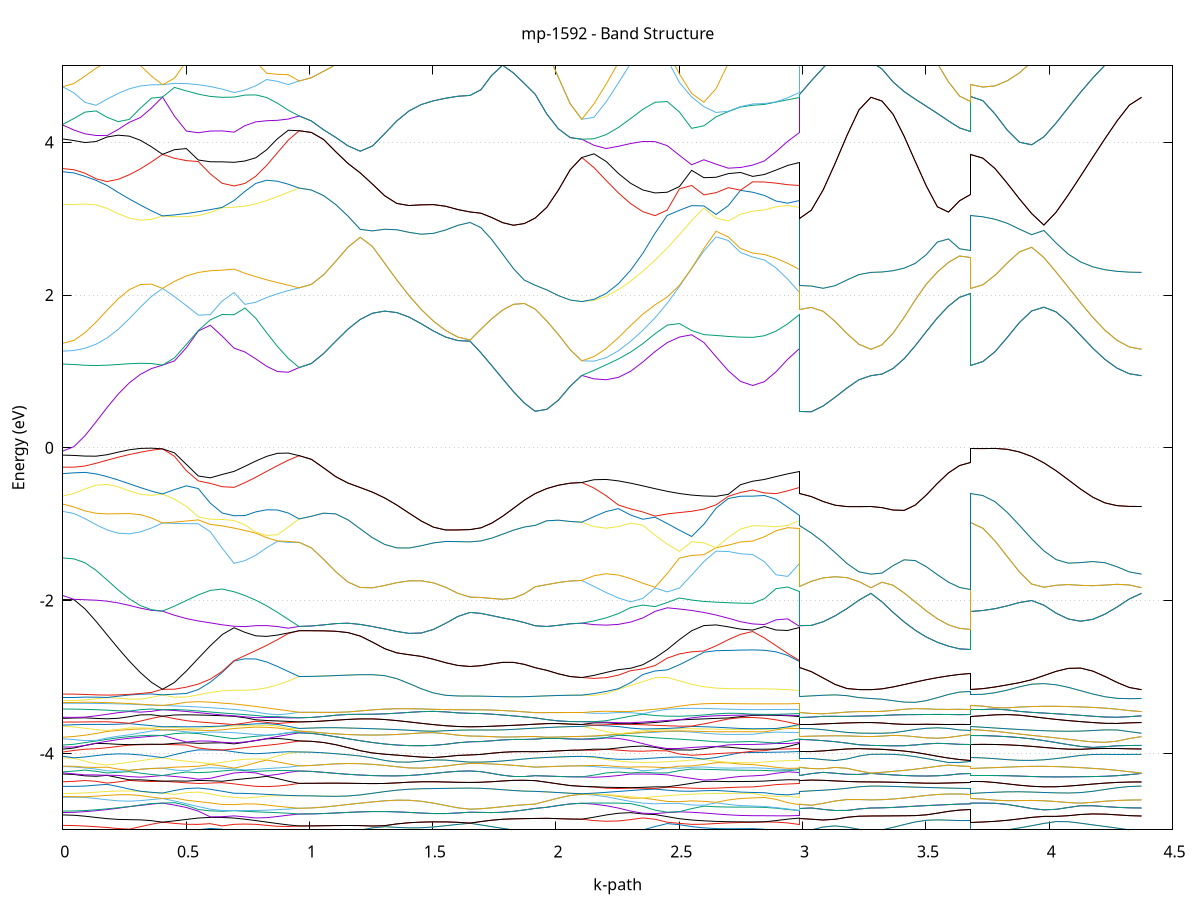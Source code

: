 set title 'mp-1592 - Band Structure'
set xlabel 'k-path'
set ylabel 'Energy (eV)'
set grid y
set yrange [-5:5]
set terminal png size 800,600
set output 'mp-1592_bands_gnuplot.png'
plot '-' using 1:2 with lines notitle, '-' using 1:2 with lines notitle, '-' using 1:2 with lines notitle, '-' using 1:2 with lines notitle, '-' using 1:2 with lines notitle, '-' using 1:2 with lines notitle, '-' using 1:2 with lines notitle, '-' using 1:2 with lines notitle, '-' using 1:2 with lines notitle, '-' using 1:2 with lines notitle, '-' using 1:2 with lines notitle, '-' using 1:2 with lines notitle, '-' using 1:2 with lines notitle, '-' using 1:2 with lines notitle, '-' using 1:2 with lines notitle, '-' using 1:2 with lines notitle, '-' using 1:2 with lines notitle, '-' using 1:2 with lines notitle, '-' using 1:2 with lines notitle, '-' using 1:2 with lines notitle, '-' using 1:2 with lines notitle, '-' using 1:2 with lines notitle, '-' using 1:2 with lines notitle, '-' using 1:2 with lines notitle, '-' using 1:2 with lines notitle, '-' using 1:2 with lines notitle, '-' using 1:2 with lines notitle, '-' using 1:2 with lines notitle, '-' using 1:2 with lines notitle, '-' using 1:2 with lines notitle, '-' using 1:2 with lines notitle, '-' using 1:2 with lines notitle, '-' using 1:2 with lines notitle, '-' using 1:2 with lines notitle, '-' using 1:2 with lines notitle, '-' using 1:2 with lines notitle, '-' using 1:2 with lines notitle, '-' using 1:2 with lines notitle, '-' using 1:2 with lines notitle, '-' using 1:2 with lines notitle, '-' using 1:2 with lines notitle, '-' using 1:2 with lines notitle, '-' using 1:2 with lines notitle, '-' using 1:2 with lines notitle, '-' using 1:2 with lines notitle, '-' using 1:2 with lines notitle, '-' using 1:2 with lines notitle, '-' using 1:2 with lines notitle, '-' using 1:2 with lines notitle, '-' using 1:2 with lines notitle, '-' using 1:2 with lines notitle, '-' using 1:2 with lines notitle, '-' using 1:2 with lines notitle, '-' using 1:2 with lines notitle, '-' using 1:2 with lines notitle, '-' using 1:2 with lines notitle, '-' using 1:2 with lines notitle, '-' using 1:2 with lines notitle, '-' using 1:2 with lines notitle, '-' using 1:2 with lines notitle, '-' using 1:2 with lines notitle, '-' using 1:2 with lines notitle, '-' using 1:2 with lines notitle, '-' using 1:2 with lines notitle, '-' using 1:2 with lines notitle, '-' using 1:2 with lines notitle, '-' using 1:2 with lines notitle, '-' using 1:2 with lines notitle, '-' using 1:2 with lines notitle, '-' using 1:2 with lines notitle, '-' using 1:2 with lines notitle, '-' using 1:2 with lines notitle, '-' using 1:2 with lines notitle, '-' using 1:2 with lines notitle, '-' using 1:2 with lines notitle, '-' using 1:2 with lines notitle, '-' using 1:2 with lines notitle, '-' using 1:2 with lines notitle, '-' using 1:2 with lines notitle, '-' using 1:2 with lines notitle, '-' using 1:2 with lines notitle, '-' using 1:2 with lines notitle, '-' using 1:2 with lines notitle, '-' using 1:2 with lines notitle, '-' using 1:2 with lines notitle, '-' using 1:2 with lines notitle, '-' using 1:2 with lines notitle, '-' using 1:2 with lines notitle, '-' using 1:2 with lines notitle, '-' using 1:2 with lines notitle, '-' using 1:2 with lines notitle, '-' using 1:2 with lines notitle, '-' using 1:2 with lines notitle, '-' using 1:2 with lines notitle, '-' using 1:2 with lines notitle, '-' using 1:2 with lines notitle, '-' using 1:2 with lines notitle, '-' using 1:2 with lines notitle, '-' using 1:2 with lines notitle, '-' using 1:2 with lines notitle, '-' using 1:2 with lines notitle, '-' using 1:2 with lines notitle, '-' using 1:2 with lines notitle, '-' using 1:2 with lines notitle, '-' using 1:2 with lines notitle, '-' using 1:2 with lines notitle, '-' using 1:2 with lines notitle, '-' using 1:2 with lines notitle, '-' using 1:2 with lines notitle, '-' using 1:2 with lines notitle, '-' using 1:2 with lines notitle, '-' using 1:2 with lines notitle, '-' using 1:2 with lines notitle, '-' using 1:2 with lines notitle, '-' using 1:2 with lines notitle, '-' using 1:2 with lines notitle, '-' using 1:2 with lines notitle, '-' using 1:2 with lines notitle, '-' using 1:2 with lines notitle, '-' using 1:2 with lines notitle, '-' using 1:2 with lines notitle, '-' using 1:2 with lines notitle, '-' using 1:2 with lines notitle, '-' using 1:2 with lines notitle, '-' using 1:2 with lines notitle, '-' using 1:2 with lines notitle, '-' using 1:2 with lines notitle, '-' using 1:2 with lines notitle
0.000000 -11.770446
0.044938 -11.766546
0.089876 -11.755046
0.134814 -11.736246
0.179752 -11.710346
0.224690 -11.678046
0.269629 -11.639946
0.314567 -11.596946
0.359505 -11.550146
0.404443 -11.500646
0.404443 -11.500646
0.452813 -11.498046
0.501183 -11.487946
0.549554 -11.470846
0.597924 -11.447546
0.646294 -11.420146
0.694664 -11.399246
0.694664 -11.399246
0.738639 -11.396846
0.782613 -11.414446
0.826587 -11.431346
0.870562 -11.443746
0.914536 -11.451246
0.958510 -11.453646
0.958510 -11.453646
1.008016 -11.450246
1.057522 -11.440346
1.107028 -11.424046
1.156534 -11.402046
1.206040 -11.374846
1.255546 -11.343346
1.305052 -11.308646
1.354558 -11.271846
1.404063 -11.234246
1.453569 -11.197246
1.503075 -11.162146
1.552581 -11.130246
1.602087 -11.102946
1.651593 -11.086946
1.651593 -11.086946
1.695567 -11.089046
1.739542 -11.093746
1.783516 -11.099446
1.827490 -11.105646
1.871465 -11.112046
1.915439 -11.118746
1.915439 -11.118746
1.962723 -11.118246
2.010006 -11.118746
2.057290 -11.119546
2.104574 -11.119846
2.104574 -11.119846
2.154080 -11.131146
2.203586 -11.150646
2.253091 -11.176346
2.302597 -11.206546
2.352103 -11.239546
2.401609 -11.273846
2.451115 -11.307846
2.500621 -11.340246
2.550127 -11.369746
2.599633 -11.395446
2.649139 -11.416346
2.698644 -11.431746
2.748150 -11.441146
2.797656 -11.444346
2.797656 -11.444346
2.844940 -11.441446
2.892224 -11.432646
2.939507 -11.418446
2.986791 -11.399246
2.986791 -11.118746
3.035161 -11.129446
3.083532 -11.140646
3.131902 -11.150546
3.180272 -11.158246
3.228642 -11.163046
3.277013 -11.164646
3.277013 -11.164646
3.321951 -11.165346
3.366889 -11.167446
3.411827 -11.170546
3.456765 -11.174246
3.501703 -11.177946
3.546641 -11.181446
3.591579 -11.184146
3.636517 -11.185946
3.681456 -11.186546
3.681456 -11.500646
3.730961 -11.497246
3.780467 -11.487146
3.829973 -11.470646
3.879479 -11.448146
3.928985 -11.420646
3.978491 -11.388746
4.027997 -11.353946
4.077503 -11.317246
4.127009 -11.280446
4.176515 -11.245146
4.226020 -11.213546
4.275526 -11.187846
4.325032 -11.170746
4.374538 -11.164646
e
0.000000 -11.184046
0.044938 -11.189546
0.089876 -11.205846
0.134814 -11.231446
0.179752 -11.265146
0.224690 -11.305446
0.269629 -11.350746
0.314567 -11.399446
0.359505 -11.449946
0.404443 -11.500646
0.404443 -11.500646
0.452813 -11.495746
0.501183 -11.483446
0.549554 -11.463946
0.597924 -11.437846
0.646294 -11.405946
0.694664 -11.369346
0.694664 -11.369346
0.738639 -11.393546
0.782613 -11.413646
0.826587 -11.430146
0.870562 -11.442846
0.914536 -11.450846
0.958510 -11.453646
0.958510 -11.453646
1.008016 -11.450246
1.057522 -11.440346
1.107028 -11.424046
1.156534 -11.402046
1.206040 -11.374846
1.255546 -11.343346
1.305052 -11.308646
1.354558 -11.271846
1.404063 -11.234246
1.453569 -11.197246
1.503075 -11.162146
1.552581 -11.130246
1.602087 -11.102946
1.651593 -11.086946
1.651593 -11.086946
1.695567 -11.089046
1.739542 -11.093746
1.783516 -11.099446
1.827490 -11.105646
1.871465 -11.112046
1.915439 -11.118746
1.915439 -11.118746
1.962723 -11.118246
2.010006 -11.118746
2.057290 -11.119546
2.104574 -11.119846
2.104574 -11.119846
2.154080 -11.117946
2.203586 -11.125746
2.253091 -11.141746
2.302597 -11.164246
2.352103 -11.191146
2.401609 -11.220646
2.451115 -11.251046
2.500621 -11.280846
2.550127 -11.308546
2.599633 -11.332946
2.649139 -11.353046
2.698644 -11.367946
2.748150 -11.377146
2.797656 -11.380246
2.797656 -11.380246
2.844940 -11.377246
2.892224 -11.368346
2.939507 -11.353946
2.986791 -11.369346
2.986791 -11.118746
3.035161 -11.129446
3.083532 -11.140646
3.131902 -11.150546
3.180272 -11.158246
3.228642 -11.163046
3.277013 -11.164646
3.277013 -11.164646
3.321951 -11.165346
3.366889 -11.167446
3.411827 -11.170546
3.456765 -11.174246
3.501703 -11.177946
3.546641 -11.181446
3.591579 -11.184146
3.636517 -11.185946
3.681456 -11.186546
3.681456 -11.500646
3.730961 -11.497246
3.780467 -11.487146
3.829973 -11.470646
3.879479 -11.448146
3.928985 -11.420646
3.978491 -11.388746
4.027997 -11.353946
4.077503 -11.317246
4.127009 -11.280446
4.176515 -11.245146
4.226020 -11.213546
4.275526 -11.187846
4.325032 -11.170746
4.374538 -11.164646
e
0.000000 -11.085046
0.044938 -11.084346
0.089876 -11.082446
0.134814 -11.079846
0.179752 -11.076846
0.224690 -11.073546
0.269629 -11.069846
0.314567 -11.065646
0.359505 -11.061046
0.404443 -11.055946
0.404443 -11.055946
0.452813 -11.089446
0.501183 -11.131046
0.549554 -11.179346
0.597924 -11.232746
0.646294 -11.288346
0.694664 -11.334546
0.694664 -11.334546
0.738639 -11.312346
0.782613 -11.268346
0.826587 -11.222746
0.870562 -11.179846
0.914536 -11.141146
0.958510 -11.107746
0.958510 -11.107746
1.008016 -11.106346
1.057522 -11.102146
1.107028 -11.095546
1.156534 -11.086946
1.206040 -11.077046
1.255546 -11.066646
1.305052 -11.056546
1.354558 -11.047946
1.404063 -11.041646
1.453569 -11.038946
1.503075 -11.040346
1.552581 -11.046746
1.602087 -11.058046
1.651593 -11.068646
1.651593 -11.068646
1.695567 -11.066446
1.739542 -11.061446
1.783516 -11.055346
1.827490 -11.048746
1.871465 -11.041846
1.915439 -11.034846
1.915439 -11.034846
1.962723 -11.034546
2.010006 -11.033246
2.057290 -11.032146
2.104574 -11.031646
2.104574 -11.031646
2.154080 -11.034446
2.203586 -11.039746
2.253091 -11.048146
2.302597 -11.059446
2.352103 -11.073346
2.401609 -11.089046
2.451115 -11.105646
2.500621 -11.122346
2.550127 -11.138046
2.599633 -11.152046
2.649139 -11.163746
2.698644 -11.172446
2.748150 -11.177846
2.797656 -11.179646
2.797656 -11.179646
2.844940 -11.208346
2.892224 -11.257246
2.939507 -11.311846
2.986791 -11.334546
2.986791 -11.034846
3.035161 -11.025146
3.083532 -11.015046
3.131902 -11.006346
3.180272 -10.999646
3.228642 -10.995446
3.277013 -10.994046
3.277013 -10.994046
3.321951 -10.993346
3.366889 -10.991446
3.411827 -10.988546
3.456765 -10.985146
3.501703 -10.981746
3.546641 -10.978546
3.591579 -10.976046
3.636517 -10.974446
3.681456 -10.973846
3.681456 -11.055946
3.730961 -11.054746
3.780467 -11.050946
3.829973 -11.045146
3.879479 -11.037446
3.928985 -11.028646
3.978491 -11.019346
4.027997 -11.010446
4.077503 -11.002546
4.127009 -10.996446
4.176515 -10.992646
4.226020 -10.991346
4.275526 -10.991946
4.325032 -10.993346
4.374538 -10.994046
e
0.000000 -11.019346
0.044938 -11.020046
0.089876 -11.021946
0.134814 -11.025046
0.179752 -11.029146
0.224690 -11.033946
0.269629 -11.039346
0.314567 -11.044946
0.359505 -11.050546
0.404443 -11.055946
0.404443 -11.055946
0.452813 -11.031146
0.501183 -11.015246
0.549554 -11.007946
0.597924 -11.008846
0.646294 -11.016846
0.694664 -11.030646
0.694664 -11.030646
0.738639 -11.030046
0.782613 -11.034146
0.826587 -11.043546
0.870562 -11.058746
0.914536 -11.080246
0.958510 -11.107746
0.958510 -11.107746
1.008016 -11.106346
1.057522 -11.102146
1.107028 -11.095546
1.156534 -11.086946
1.206040 -11.077046
1.255546 -11.066646
1.305052 -11.056546
1.354558 -11.047946
1.404063 -11.041646
1.453569 -11.038946
1.503075 -11.040346
1.552581 -11.046746
1.602087 -11.058046
1.651593 -11.068646
1.651593 -11.068646
1.695567 -11.066446
1.739542 -11.061446
1.783516 -11.055346
1.827490 -11.048746
1.871465 -11.041846
1.915439 -11.034846
1.915439 -11.034846
1.962723 -11.034546
2.010006 -11.033246
2.057290 -11.032146
2.104574 -11.031646
2.104574 -11.031646
2.154080 -11.030446
2.203586 -11.030846
2.253091 -11.033446
2.302597 -11.038546
2.352103 -11.046546
2.401609 -11.056946
2.451115 -11.068946
2.500621 -11.081746
2.550127 -11.094446
2.599633 -11.106246
2.649139 -11.116246
2.698644 -11.123846
2.748150 -11.128646
2.797656 -11.130246
2.797656 -11.130246
2.844940 -11.107646
2.892224 -11.076546
2.939507 -11.050446
2.986791 -11.030646
2.986791 -11.034846
3.035161 -11.025146
3.083532 -11.015046
3.131902 -11.006346
3.180272 -10.999646
3.228642 -10.995446
3.277013 -10.994046
3.277013 -10.994046
3.321951 -10.993346
3.366889 -10.991446
3.411827 -10.988546
3.456765 -10.985146
3.501703 -10.981746
3.546641 -10.978546
3.591579 -10.976046
3.636517 -10.974446
3.681456 -10.973846
3.681456 -11.055946
3.730961 -11.054646
3.780467 -11.050946
3.829973 -11.045146
3.879479 -11.037446
3.928985 -11.028646
3.978491 -11.019346
4.027997 -11.010446
4.077503 -11.002546
4.127009 -10.996446
4.176515 -10.992646
4.226020 -10.991346
4.275526 -10.991946
4.325032 -10.993346
4.374538 -10.994046
e
0.000000 -5.776846
0.044938 -5.775346
0.089876 -5.770646
0.134814 -5.761846
0.179752 -5.748446
0.224690 -5.729846
0.269629 -5.705846
0.314567 -5.676746
0.359505 -5.643346
0.404443 -5.606646
0.404443 -5.606646
0.452813 -5.619846
0.501183 -5.657446
0.549554 -5.689546
0.597924 -5.707346
0.646294 -5.711046
0.694664 -5.704346
0.694664 -5.704346
0.738639 -5.705746
0.782613 -5.703646
0.826587 -5.694946
0.870562 -5.677746
0.914536 -5.651346
0.958510 -5.617246
0.958510 -5.617246
1.008016 -5.618646
1.057522 -5.622446
1.107028 -5.627746
1.156534 -5.633446
1.206040 -5.638146
1.255546 -5.640446
1.305052 -5.639446
1.354558 -5.634146
1.404063 -5.623746
1.453569 -5.607846
1.503075 -5.586446
1.552581 -5.560046
1.602087 -5.531446
1.651593 -5.513146
1.651593 -5.513146
1.695567 -5.522746
1.739542 -5.542546
1.783516 -5.564246
1.827490 -5.584546
1.871465 -5.600946
1.915439 -5.612146
1.915439 -5.612146
1.962723 -5.600546
2.010006 -5.582946
2.057290 -5.562646
2.104574 -5.550546
2.104574 -5.550546
2.154080 -5.562146
2.203586 -5.563046
2.253091 -5.556746
2.302597 -5.561746
2.352103 -5.581946
2.401609 -5.602546
2.451115 -5.620446
2.500621 -5.635046
2.550127 -5.646946
2.599633 -5.657246
2.649139 -5.666646
2.698644 -5.674846
2.748150 -5.680546
2.797656 -5.682546
2.797656 -5.682546
2.844940 -5.683946
2.892224 -5.688246
2.939507 -5.695046
2.986791 -5.704346
2.986791 -5.612146
3.035161 -5.628646
3.083532 -5.640546
3.131902 -5.648146
3.180272 -5.652546
3.228642 -5.654646
3.277013 -5.655246
3.277013 -5.655246
3.321951 -5.651046
3.366889 -5.638946
3.411827 -5.620546
3.456765 -5.598646
3.501703 -5.576746
3.546641 -5.559146
3.591579 -5.549046
3.636517 -5.545846
3.681456 -5.545446
3.681456 -5.606646
3.730961 -5.610746
3.780467 -5.620246
3.829973 -5.631446
3.879479 -5.642546
3.928985 -5.652846
3.978491 -5.661746
4.027997 -5.669046
4.077503 -5.674146
4.127009 -5.676546
4.176515 -5.675546
4.226020 -5.671346
4.275526 -5.664646
4.325032 -5.658146
4.374538 -5.655246
e
0.000000 -5.716446
0.044938 -5.711746
0.089876 -5.698046
0.134814 -5.676346
0.179752 -5.648746
0.224690 -5.617546
0.269629 -5.586046
0.314567 -5.557646
0.359505 -5.569146
0.404443 -5.606646
0.404443 -5.606646
0.452813 -5.608046
0.501183 -5.607646
0.549554 -5.602546
0.597924 -5.592246
0.646294 -5.578046
0.694664 -5.563446
0.694664 -5.563446
0.738639 -5.542346
0.782613 -5.529146
0.826587 -5.529346
0.870562 -5.547146
0.914536 -5.579646
0.958510 -5.617246
0.958510 -5.617246
1.008016 -5.618646
1.057522 -5.622446
1.107028 -5.627746
1.156534 -5.633446
1.206040 -5.638146
1.255546 -5.640446
1.305052 -5.639446
1.354558 -5.634146
1.404063 -5.623746
1.453569 -5.607846
1.503075 -5.586446
1.552581 -5.560046
1.602087 -5.531446
1.651593 -5.513146
1.651593 -5.513146
1.695567 -5.522746
1.739542 -5.542546
1.783516 -5.564246
1.827490 -5.584546
1.871465 -5.600946
1.915439 -5.612146
1.915439 -5.612146
1.962723 -5.600546
2.010006 -5.582946
2.057290 -5.562646
2.104574 -5.550546
2.104574 -5.550546
2.154080 -5.528346
2.203586 -5.516046
2.253091 -5.531146
2.302597 -5.533846
2.352103 -5.522946
2.401609 -5.516946
2.451115 -5.520346
2.500621 -5.531246
2.550127 -5.544446
2.599633 -5.555146
2.649139 -5.560646
2.698644 -5.561246
2.748150 -5.559446
2.797656 -5.558446
2.797656 -5.558446
2.844940 -5.563746
2.892224 -5.571046
2.939507 -5.571646
2.986791 -5.563446
2.986791 -5.612146
3.035161 -5.628646
3.083532 -5.640546
3.131902 -5.648146
3.180272 -5.652546
3.228642 -5.654646
3.277013 -5.655246
3.277013 -5.655246
3.321951 -5.651046
3.366889 -5.638946
3.411827 -5.620546
3.456765 -5.598646
3.501703 -5.576746
3.546641 -5.559146
3.591579 -5.549046
3.636517 -5.545846
3.681456 -5.545446
3.681456 -5.606646
3.730961 -5.610746
3.780467 -5.620246
3.829973 -5.631446
3.879479 -5.642546
3.928985 -5.652846
3.978491 -5.661746
4.027997 -5.669046
4.077503 -5.674146
4.127009 -5.676546
4.176515 -5.675546
4.226020 -5.671346
4.275526 -5.664646
4.325032 -5.658146
4.374538 -5.655246
e
0.000000 -5.605046
0.044938 -5.601246
0.089876 -5.590546
0.134814 -5.574546
0.179752 -5.556346
0.224690 -5.539946
0.269629 -5.530346
0.314567 -5.538146
0.359505 -5.534746
0.404443 -5.518446
0.404443 -5.518446
0.452813 -5.561246
0.501183 -5.562846
0.549554 -5.554146
0.597924 -5.546646
0.646294 -5.543746
0.694664 -5.544246
0.694664 -5.544246
0.738639 -5.538146
0.782613 -5.522546
0.826587 -5.500046
0.870562 -5.472846
0.914536 -5.442746
0.958510 -5.411146
0.958510 -5.411146
1.008016 -5.411646
1.057522 -5.412846
1.107028 -5.414146
1.156534 -5.414846
1.206040 -5.414746
1.255546 -5.413746
1.305052 -5.411846
1.354558 -5.409746
1.404063 -5.408446
1.453569 -5.409746
1.503075 -5.416746
1.552581 -5.431746
1.602087 -5.454046
1.651593 -5.470446
1.651593 -5.470446
1.695567 -5.463846
1.739542 -5.452546
1.783516 -5.442846
1.827490 -5.436146
1.871465 -5.432546
1.915439 -5.432346
1.915439 -5.432346
1.962723 -5.447946
2.010006 -5.467546
2.057290 -5.488746
2.104574 -5.501046
2.104574 -5.501046
2.154080 -5.505346
2.203586 -5.506346
2.253091 -5.508646
2.302597 -5.510246
2.352103 -5.509546
2.401609 -5.506746
2.451115 -5.502746
2.500621 -5.500146
2.550127 -5.502646
2.599633 -5.512746
2.649139 -5.526646
2.698644 -5.539146
2.748150 -5.547546
2.797656 -5.550446
2.797656 -5.550446
2.844940 -5.549746
2.892224 -5.547846
2.939507 -5.545746
2.986791 -5.544246
2.986791 -5.432346
3.035161 -5.420746
3.083532 -5.413846
3.131902 -5.411046
3.180272 -5.410846
3.228642 -5.411546
3.277013 -5.411946
3.277013 -5.411946
3.321951 -5.414646
3.366889 -5.422646
3.411827 -5.435046
3.456765 -5.450046
3.501703 -5.465046
3.546641 -5.476646
3.591579 -5.482246
3.636517 -5.482746
3.681456 -5.482346
3.681456 -5.518446
3.730961 -5.511846
3.780467 -5.494746
3.829973 -5.471546
3.879479 -5.444946
3.928985 -5.416346
3.978491 -5.386446
4.027997 -5.356046
4.077503 -5.326446
4.127009 -5.304246
4.176515 -5.308546
4.226020 -5.339546
4.275526 -5.375046
4.325032 -5.401846
4.374538 -5.411946
e
0.000000 -5.346346
0.044938 -5.349346
0.089876 -5.358846
0.134814 -5.376146
0.179752 -5.402146
0.224690 -5.434846
0.269629 -5.469946
0.314567 -5.496646
0.359505 -5.507846
0.404443 -5.518446
0.404443 -5.518446
0.452813 -5.446646
0.501183 -5.367846
0.549554 -5.296146
0.597924 -5.259646
0.646294 -5.258046
0.694664 -5.261146
0.694664 -5.261146
0.738639 -5.253946
0.782613 -5.247646
0.826587 -5.287646
0.870562 -5.338146
0.914536 -5.377546
0.958510 -5.411146
0.958510 -5.411146
1.008016 -5.411646
1.057522 -5.412846
1.107028 -5.414146
1.156534 -5.414846
1.206040 -5.414746
1.255546 -5.413746
1.305052 -5.411846
1.354558 -5.409746
1.404063 -5.408446
1.453569 -5.409746
1.503075 -5.416746
1.552581 -5.431746
1.602087 -5.454046
1.651593 -5.470446
1.651593 -5.470446
1.695567 -5.463846
1.739542 -5.452546
1.783516 -5.442846
1.827490 -5.436146
1.871465 -5.432546
1.915439 -5.432346
1.915439 -5.432346
1.962723 -5.447946
2.010006 -5.467546
2.057290 -5.488746
2.104574 -5.501046
2.104574 -5.501046
2.154080 -5.501546
2.203586 -5.495446
2.253091 -5.460246
2.302597 -5.424446
2.352103 -5.394546
2.401609 -5.379546
2.451115 -5.388546
2.500621 -5.409246
2.550127 -5.426346
2.599633 -5.434346
2.649139 -5.436146
2.698644 -5.436246
2.748150 -5.436246
2.797656 -5.436246
2.797656 -5.436246
2.844940 -5.417146
2.892224 -5.370446
2.939507 -5.311746
2.986791 -5.261146
2.986791 -5.432346
3.035161 -5.420746
3.083532 -5.413846
3.131902 -5.411046
3.180272 -5.410846
3.228642 -5.411546
3.277013 -5.411946
3.277013 -5.411946
3.321951 -5.414646
3.366889 -5.422646
3.411827 -5.435046
3.456765 -5.450046
3.501703 -5.465046
3.546641 -5.476646
3.591579 -5.482246
3.636517 -5.482746
3.681456 -5.482346
3.681456 -5.518446
3.730961 -5.511846
3.780467 -5.494746
3.829973 -5.471546
3.879479 -5.444946
3.928985 -5.416346
3.978491 -5.386446
4.027997 -5.356046
4.077503 -5.326446
4.127009 -5.304246
4.176515 -5.308546
4.226020 -5.339546
4.275526 -5.375046
4.325032 -5.401846
4.374538 -5.411946
e
0.000000 -5.282846
0.044938 -5.283646
0.089876 -5.285846
0.134814 -5.288646
0.179752 -5.290646
0.224690 -5.290346
0.269629 -5.286346
0.314567 -5.278146
0.359505 -5.267146
0.404443 -5.257746
0.404443 -5.257746
0.452813 -5.261646
0.501183 -5.262846
0.549554 -5.260746
0.597924 -5.250846
0.646294 -5.254646
0.694664 -5.258146
0.694664 -5.258146
0.738639 -5.233446
0.782613 -5.237146
0.826587 -5.242246
0.870562 -5.238246
0.914536 -5.236046
0.958510 -5.235246
0.958510 -5.235246
1.008016 -5.231046
1.057522 -5.219346
1.107028 -5.202546
1.156534 -5.183446
1.206040 -5.165046
1.255546 -5.150446
1.305052 -5.143046
1.354558 -5.143546
1.404063 -5.150846
1.453569 -5.162246
1.503075 -5.173346
1.552581 -5.179246
1.602087 -5.178146
1.651593 -5.175546
1.651593 -5.175546
1.695567 -5.176646
1.739542 -5.178346
1.783516 -5.178146
1.827490 -5.175146
1.871465 -5.170146
1.915439 -5.165846
1.915439 -5.165846
1.962723 -5.177146
2.010006 -5.194146
2.057290 -5.206746
2.104574 -5.211246
2.104574 -5.211246
2.154080 -5.219846
2.203586 -5.224046
2.253091 -5.231046
2.302597 -5.250046
2.352103 -5.276846
2.401609 -5.297146
2.451115 -5.297746
2.500621 -5.287546
2.550127 -5.277846
2.599633 -5.272346
2.649139 -5.270646
2.698644 -5.270746
2.748150 -5.271146
2.797656 -5.271346
2.797656 -5.271346
2.844940 -5.271246
2.892224 -5.270346
2.939507 -5.267246
2.986791 -5.258146
2.986791 -5.165846
3.035161 -5.161246
3.083532 -5.156346
3.131902 -5.147846
3.180272 -5.138446
3.228642 -5.131946
3.277013 -5.129846
3.277013 -5.129846
3.321951 -5.139246
3.366889 -5.158046
3.411827 -5.175246
3.456765 -5.186846
3.501703 -5.192146
3.546641 -5.192746
3.591579 -5.190946
3.636517 -5.189046
3.681456 -5.188246
3.681456 -5.257746
3.730961 -5.254946
3.780467 -5.247446
3.829973 -5.237146
3.879479 -5.226446
3.928985 -5.217046
3.978491 -5.209446
4.027997 -5.205246
4.077503 -5.208846
4.127009 -5.219246
4.176515 -5.215346
4.226020 -5.190546
4.275526 -5.161546
4.325032 -5.138646
4.374538 -5.129846
e
0.000000 -5.204546
0.044938 -5.205646
0.089876 -5.234546
0.134814 -5.257146
0.179752 -5.270346
0.224690 -5.273546
0.269629 -5.268646
0.314567 -5.260246
0.359505 -5.254946
0.404443 -5.257746
0.404443 -5.257746
0.452813 -5.252046
0.501183 -5.246646
0.549554 -5.245346
0.597924 -5.240846
0.646294 -5.213246
0.694664 -5.202046
0.694664 -5.202046
0.738639 -5.202446
0.782613 -5.208246
0.826587 -5.224546
0.870562 -5.230946
0.914536 -5.234146
0.958510 -5.235246
0.958510 -5.235246
1.008016 -5.231046
1.057522 -5.219346
1.107028 -5.202546
1.156534 -5.183446
1.206040 -5.165046
1.255546 -5.150446
1.305052 -5.143046
1.354558 -5.143546
1.404063 -5.150846
1.453569 -5.162246
1.503075 -5.173346
1.552581 -5.179246
1.602087 -5.178146
1.651593 -5.175546
1.651593 -5.175546
1.695567 -5.176646
1.739542 -5.178346
1.783516 -5.178146
1.827490 -5.175146
1.871465 -5.170146
1.915439 -5.165846
1.915439 -5.165846
1.962723 -5.177146
2.010006 -5.194146
2.057290 -5.206746
2.104574 -5.211246
2.104574 -5.211246
2.154080 -5.195946
2.203586 -5.180046
2.253091 -5.191446
2.302597 -5.211446
2.352103 -5.226746
2.401609 -5.232146
2.451115 -5.226046
2.500621 -5.211846
2.550127 -5.195046
2.599633 -5.180246
2.649139 -5.171046
2.698644 -5.184446
2.748150 -5.208446
2.797656 -5.217346
2.797656 -5.217346
2.844940 -5.214246
2.892224 -5.205646
2.939507 -5.193546
2.986791 -5.202046
2.986791 -5.165846
3.035161 -5.161246
3.083532 -5.156346
3.131902 -5.147846
3.180272 -5.138446
3.228642 -5.131946
3.277013 -5.129846
3.277013 -5.129846
3.321951 -5.139246
3.366889 -5.158046
3.411827 -5.175246
3.456765 -5.186846
3.501703 -5.192146
3.546641 -5.192746
3.591579 -5.190946
3.636517 -5.189046
3.681456 -5.188246
3.681456 -5.257746
3.730961 -5.254946
3.780467 -5.247446
3.829973 -5.237146
3.879479 -5.226446
3.928985 -5.217046
3.978491 -5.209446
4.027997 -5.205246
4.077503 -5.208846
4.127009 -5.219246
4.176515 -5.215346
4.226020 -5.190546
4.275526 -5.161546
4.325032 -5.138646
4.374538 -5.129846
e
0.000000 -5.180946
0.044938 -5.199246
0.089876 -5.184446
0.134814 -5.164646
0.179752 -5.146346
0.224690 -5.135146
0.269629 -5.130746
0.314567 -5.129846
0.359505 -5.131246
0.404443 -5.131146
0.404443 -5.131146
0.452813 -5.152446
0.501183 -5.172446
0.549554 -5.186146
0.597924 -5.189246
0.646294 -5.185146
0.694664 -5.180746
0.694664 -5.180746
0.738639 -5.166246
0.782613 -5.186246
0.826587 -5.176946
0.870562 -5.168746
0.914536 -5.163046
0.958510 -5.158146
0.958510 -5.158146
1.008016 -5.156446
1.057522 -5.151646
1.107028 -5.144646
1.156534 -5.136246
1.206040 -5.126846
1.255546 -5.115346
1.305052 -5.100646
1.354558 -5.084246
1.404063 -5.070846
1.453569 -5.066846
1.503075 -5.076346
1.552581 -5.095046
1.602087 -5.114546
1.651593 -5.123746
1.651593 -5.123746
1.695567 -5.120246
1.739542 -5.112446
1.783516 -5.104846
1.827490 -5.101246
1.871465 -5.103146
1.915439 -5.107846
1.915439 -5.107846
1.962723 -5.108546
2.010006 -5.104346
2.057290 -5.105646
2.104574 -5.108646
2.104574 -5.108646
2.154080 -5.130646
2.203586 -5.149746
2.253091 -5.155946
2.302597 -5.160846
2.352103 -5.155446
2.401609 -5.149046
2.451115 -5.146546
2.500621 -5.149046
2.550127 -5.154246
2.599633 -5.158846
2.649139 -5.160946
2.698644 -5.161046
2.748150 -5.160446
2.797656 -5.160146
2.797656 -5.160146
2.844940 -5.162846
2.892224 -5.174546
2.939507 -5.189546
2.986791 -5.180746
2.986791 -5.107846
3.035161 -5.101446
3.083532 -5.094246
3.131902 -5.085546
3.180272 -5.071946
3.228642 -5.050646
3.277013 -5.026246
3.277013 -5.026246
3.321951 -5.034746
3.366889 -5.044646
3.411827 -5.055746
3.456765 -5.066646
3.501703 -5.075646
3.546641 -5.081346
3.591579 -5.083546
3.636517 -5.083246
3.681456 -5.082846
3.681456 -5.131146
3.730961 -5.133946
3.780467 -5.138546
3.829973 -5.139846
3.879479 -5.135446
3.928985 -5.127346
3.978491 -5.120546
4.027997 -5.117646
4.077503 -5.115846
4.127009 -5.109246
4.176515 -5.096846
4.226020 -5.080946
4.275526 -5.063346
4.325032 -5.044246
4.374538 -5.026246
e
0.000000 -5.161546
0.044938 -5.135546
0.089876 -5.110646
0.134814 -5.113446
0.179752 -5.117246
0.224690 -5.121646
0.269629 -5.125946
0.314567 -5.129546
0.359505 -5.130346
0.404443 -5.131146
0.404443 -5.131146
0.452813 -5.110546
0.501183 -5.090746
0.549554 -5.071246
0.597924 -5.063246
0.646294 -5.065046
0.694664 -5.094146
0.694664 -5.094146
0.738639 -5.141246
0.782613 -5.152546
0.826587 -5.144746
0.870562 -5.146646
0.914536 -5.152546
0.958510 -5.158146
0.958510 -5.158146
1.008016 -5.156446
1.057522 -5.151646
1.107028 -5.144646
1.156534 -5.136246
1.206040 -5.126846
1.255546 -5.115346
1.305052 -5.100646
1.354558 -5.084246
1.404063 -5.070846
1.453569 -5.066846
1.503075 -5.076346
1.552581 -5.095046
1.602087 -5.114546
1.651593 -5.123746
1.651593 -5.123746
1.695567 -5.120246
1.739542 -5.112446
1.783516 -5.104846
1.827490 -5.101246
1.871465 -5.103146
1.915439 -5.107846
1.915439 -5.107846
1.962723 -5.108546
2.010006 -5.104346
2.057290 -5.105646
2.104574 -5.108646
2.104574 -5.108646
2.154080 -5.118346
2.203586 -5.138046
2.253091 -5.135746
2.302597 -5.114946
2.352103 -5.096246
2.401609 -5.076146
2.451115 -5.056946
2.500621 -5.046546
2.550127 -5.059546
2.599633 -5.096946
2.649139 -5.139546
2.698644 -5.157846
2.748150 -5.156246
2.797656 -5.155446
2.797656 -5.155446
2.844940 -5.154746
2.892224 -5.145746
2.939507 -5.127046
2.986791 -5.094146
2.986791 -5.107846
3.035161 -5.101446
3.083532 -5.094246
3.131902 -5.085546
3.180272 -5.071946
3.228642 -5.050646
3.277013 -5.026246
3.277013 -5.026246
3.321951 -5.034746
3.366889 -5.044646
3.411827 -5.055746
3.456765 -5.066646
3.501703 -5.075646
3.546641 -5.081346
3.591579 -5.083546
3.636517 -5.083246
3.681456 -5.082846
3.681456 -5.131146
3.730961 -5.133946
3.780467 -5.138546
3.829973 -5.139846
3.879479 -5.135446
3.928985 -5.127346
3.978491 -5.120546
4.027997 -5.117646
4.077503 -5.115846
4.127009 -5.109246
4.176515 -5.096846
4.226020 -5.080946
4.275526 -5.063346
4.325032 -5.044246
4.374538 -5.026246
e
0.000000 -5.107846
0.044938 -5.108446
0.089876 -5.102046
0.134814 -5.071346
0.179752 -5.046946
0.224690 -5.033746
0.269629 -5.033946
0.314567 -5.042146
0.359505 -5.048946
0.404443 -5.047046
0.404443 -5.047046
0.452813 -5.053946
0.501183 -5.057946
0.549554 -5.060746
0.597924 -5.055246
0.646294 -5.052946
0.694664 -5.063546
0.694664 -5.063546
0.738639 -5.081746
0.782613 -5.096346
0.826587 -5.102946
0.870562 -5.097846
0.914536 -5.087246
0.958510 -5.076646
0.958510 -5.076646
1.008016 -5.074146
1.057522 -5.066246
1.107028 -5.051846
1.156534 -5.030846
1.206040 -5.004246
1.255546 -4.975046
1.305052 -4.959746
1.354558 -4.968646
1.404063 -4.975046
1.453569 -4.973946
1.503075 -4.963146
1.552581 -4.946746
1.602087 -4.929446
1.651593 -4.914846
1.651593 -4.914846
1.695567 -4.936446
1.739542 -4.959246
1.783516 -4.981546
1.827490 -5.002246
1.871465 -5.020246
1.915439 -5.034346
1.915439 -5.034346
1.962723 -5.064746
2.010006 -5.086246
2.057290 -5.094546
2.104574 -5.094646
2.104574 -5.094646
2.154080 -5.097746
2.203586 -5.096046
2.253091 -5.085746
2.302597 -5.055446
2.352103 -5.008846
2.401609 -5.009646
2.451115 -5.018446
2.500621 -5.026646
2.550127 -5.032446
2.599633 -5.035046
2.649139 -5.034946
2.698644 -5.033846
2.748150 -5.033146
2.797656 -5.033046
2.797656 -5.033046
2.844940 -5.030146
2.892224 -5.024846
2.939507 -5.038946
2.986791 -5.063546
2.986791 -5.034346
3.035161 -5.001346
3.083532 -4.963746
3.131902 -4.949046
3.180272 -4.965446
3.228642 -4.992846
3.277013 -5.019446
3.277013 -5.019446
3.321951 -5.000546
3.366889 -4.967846
3.411827 -4.931346
3.456765 -4.897746
3.501703 -4.875646
3.546641 -4.870346
3.591579 -4.874146
3.636517 -4.879246
3.681456 -4.881446
3.681456 -5.047046
3.730961 -5.040246
3.780467 -5.023146
3.829973 -5.000846
3.879479 -4.975446
3.928985 -4.947146
3.978491 -4.916746
4.027997 -4.892746
4.077503 -4.894346
4.127009 -4.913746
4.176515 -4.935546
4.226020 -4.956846
4.275526 -4.978246
4.325032 -5.000246
4.374538 -5.019446
e
0.000000 -5.072946
0.044938 -5.071746
0.089876 -5.068146
0.134814 -5.060646
0.179752 -5.046246
0.224690 -5.022746
0.269629 -5.000446
0.314567 -5.018346
0.359505 -5.035546
0.404443 -5.047046
0.404443 -5.047046
0.452813 -5.035646
0.501183 -5.018946
0.549554 -4.999446
0.597924 -4.982646
0.646294 -4.992646
0.694664 -5.045346
0.694664 -5.045346
0.738639 -5.069446
0.782613 -5.069646
0.826587 -5.066246
0.870562 -5.064946
0.914536 -5.068546
0.958510 -5.076646
0.958510 -5.076646
1.008016 -5.074146
1.057522 -5.066246
1.107028 -5.051846
1.156534 -5.030846
1.206040 -5.004246
1.255546 -4.975046
1.305052 -4.959746
1.354558 -4.968646
1.404063 -4.975046
1.453569 -4.973946
1.503075 -4.963146
1.552581 -4.946746
1.602087 -4.929446
1.651593 -4.914846
1.651593 -4.914846
1.695567 -4.936446
1.739542 -4.959246
1.783516 -4.981546
1.827490 -5.002246
1.871465 -5.020246
1.915439 -5.034346
1.915439 -5.034346
1.962723 -5.064746
2.010006 -5.086246
2.057290 -5.094546
2.104574 -5.094646
2.104574 -5.094646
2.154080 -5.065446
2.203586 -5.034946
2.253091 -5.012146
2.302597 -5.001846
2.352103 -5.002746
2.401609 -4.957946
2.451115 -4.918846
2.500621 -4.933746
2.550127 -4.958446
2.599633 -4.975046
2.649139 -4.984146
2.698644 -4.987046
2.748150 -4.985946
2.797656 -4.984946
2.797656 -4.984946
2.844940 -4.993446
2.892224 -5.013746
2.939507 -5.025946
2.986791 -5.045346
2.986791 -5.034346
3.035161 -5.001346
3.083532 -4.963746
3.131902 -4.949046
3.180272 -4.965446
3.228642 -4.992846
3.277013 -5.019446
3.277013 -5.019446
3.321951 -5.000546
3.366889 -4.967846
3.411827 -4.931346
3.456765 -4.897746
3.501703 -4.875646
3.546641 -4.870346
3.591579 -4.874146
3.636517 -4.879246
3.681456 -4.881446
3.681456 -5.047046
3.730961 -5.040246
3.780467 -5.023146
3.829973 -5.000846
3.879479 -4.975446
3.928985 -4.947146
3.978491 -4.916746
4.027997 -4.892746
4.077503 -4.894346
4.127009 -4.913746
4.176515 -4.935546
4.226020 -4.956846
4.275526 -4.978246
4.325032 -5.000246
4.374538 -5.019446
e
0.000000 -4.942446
0.044938 -4.944746
0.089876 -4.950946
0.134814 -4.959646
0.179752 -4.970446
0.224690 -4.983846
0.269629 -4.991946
0.314567 -4.959346
0.359505 -4.927946
0.404443 -4.900646
0.404443 -4.900646
0.452813 -4.916346
0.501183 -4.927846
0.549554 -4.929146
0.597924 -4.920246
0.646294 -4.949146
0.694664 -4.928346
0.694664 -4.928346
0.738639 -4.925246
0.782613 -4.928746
0.826587 -4.942046
0.870562 -4.954246
0.914536 -4.957046
0.958510 -4.950146
0.958510 -4.950146
1.008016 -4.949346
1.057522 -4.947346
1.107028 -4.944946
1.156534 -4.943846
1.206040 -4.945446
1.255546 -4.950646
1.305052 -4.946046
1.354558 -4.923246
1.404063 -4.907946
1.453569 -4.899846
1.503075 -4.896446
1.552581 -4.896746
1.602087 -4.902346
1.651593 -4.912846
1.651593 -4.912846
1.695567 -4.892446
1.739542 -4.874546
1.783516 -4.862546
1.827490 -4.856846
1.871465 -4.854146
1.915439 -4.851946
1.915439 -4.851946
1.962723 -4.849946
2.010006 -4.854546
2.057290 -4.859346
2.104574 -4.861246
2.104574 -4.861246
2.154080 -4.879746
2.203586 -4.888246
2.253091 -4.884646
2.302597 -4.867046
2.352103 -4.844846
2.401609 -4.862346
2.451115 -4.900646
2.500621 -4.915946
2.550127 -4.929146
2.599633 -4.927246
2.649139 -4.918246
2.698644 -4.910046
2.748150 -4.904746
2.797656 -4.902946
2.797656 -4.902946
2.844940 -4.897046
2.892224 -4.899846
2.939507 -4.910246
2.986791 -4.928346
2.986791 -4.851946
3.035161 -4.861846
3.083532 -4.872046
3.131902 -4.862446
3.180272 -4.836246
3.228642 -4.822346
3.277013 -4.819646
3.277013 -4.819646
3.321951 -4.818946
3.366889 -4.817746
3.411827 -4.816746
3.456765 -4.814546
3.501703 -4.804446
3.546641 -4.782746
3.591579 -4.758846
3.636517 -4.742146
3.681456 -4.736346
3.681456 -4.900646
3.730961 -4.897946
3.780467 -4.889546
3.829973 -4.875746
3.879479 -4.857346
3.928985 -4.837746
3.978491 -4.824846
4.027997 -4.824646
4.077503 -4.815646
4.127009 -4.799946
4.176515 -4.792446
4.226020 -4.795246
4.275526 -4.804846
4.325032 -4.815146
4.374538 -4.819646
e
0.000000 -4.805546
0.044938 -4.810046
0.089876 -4.822246
0.134814 -4.838646
0.179752 -4.854346
0.224690 -4.864246
0.269629 -4.867246
0.314567 -4.870146
0.359505 -4.880646
0.404443 -4.900646
0.404443 -4.900646
0.452813 -4.883146
0.501183 -4.864546
0.549554 -4.846146
0.597924 -4.837846
0.646294 -4.838546
0.694664 -4.846646
0.694664 -4.846646
0.738639 -4.861546
0.782613 -4.879546
0.826587 -4.899146
0.870562 -4.918646
0.914536 -4.936346
0.958510 -4.950146
0.958510 -4.950146
1.008016 -4.949346
1.057522 -4.947346
1.107028 -4.944946
1.156534 -4.943846
1.206040 -4.945446
1.255546 -4.950646
1.305052 -4.946046
1.354558 -4.923246
1.404063 -4.907946
1.453569 -4.899846
1.503075 -4.896446
1.552581 -4.896746
1.602087 -4.902346
1.651593 -4.912846
1.651593 -4.912846
1.695567 -4.892446
1.739542 -4.874546
1.783516 -4.862546
1.827490 -4.856846
1.871465 -4.854146
1.915439 -4.851946
1.915439 -4.851946
1.962723 -4.849946
2.010006 -4.854546
2.057290 -4.859346
2.104574 -4.861246
2.104574 -4.861246
2.154080 -4.835046
2.203586 -4.806346
2.253091 -4.783646
2.302597 -4.775646
2.352103 -4.792946
2.401609 -4.800746
2.451115 -4.827846
2.500621 -4.855546
2.550127 -4.871746
2.599633 -4.882846
2.649139 -4.890146
2.698644 -4.894246
2.748150 -4.896346
2.797656 -4.896946
2.797656 -4.896946
2.844940 -4.895846
2.892224 -4.879546
2.939507 -4.860746
2.986791 -4.846646
2.986791 -4.851946
3.035161 -4.861846
3.083532 -4.872046
3.131902 -4.862446
3.180272 -4.836246
3.228642 -4.822346
3.277013 -4.819646
3.277013 -4.819646
3.321951 -4.818946
3.366889 -4.817746
3.411827 -4.816746
3.456765 -4.814546
3.501703 -4.804446
3.546641 -4.782746
3.591579 -4.758846
3.636517 -4.742146
3.681456 -4.736346
3.681456 -4.900646
3.730961 -4.897946
3.780467 -4.889546
3.829973 -4.875746
3.879479 -4.857346
3.928985 -4.837746
3.978491 -4.824846
4.027997 -4.824646
4.077503 -4.815646
4.127009 -4.799946
4.176515 -4.792446
4.226020 -4.795246
4.275526 -4.804846
4.325032 -4.815146
4.374538 -4.819646
e
0.000000 -4.774646
0.044938 -4.771446
0.089876 -4.762746
0.134814 -4.750346
0.179752 -4.735346
0.224690 -4.717746
0.269629 -4.697346
0.314567 -4.680946
0.359505 -4.663746
0.404443 -4.650846
0.404443 -4.650846
0.452813 -4.676546
0.501183 -4.707946
0.549554 -4.756046
0.597924 -4.830946
0.646294 -4.828746
0.694664 -4.817946
0.694664 -4.817946
0.738639 -4.831146
0.782613 -4.845246
0.826587 -4.841546
0.870562 -4.826346
0.914536 -4.808846
0.958510 -4.793946
0.958510 -4.793946
1.008016 -4.792246
1.057522 -4.787346
1.107028 -4.780346
1.156534 -4.772546
1.206040 -4.765746
1.255546 -4.761546
1.305052 -4.761346
1.354558 -4.765346
1.404063 -4.772646
1.453569 -4.781046
1.503075 -4.787546
1.552581 -4.788146
1.602087 -4.779646
1.651593 -4.770146
1.651593 -4.770146
1.695567 -4.772446
1.739542 -4.774746
1.783516 -4.770646
1.827490 -4.758446
1.871465 -4.740546
1.915439 -4.720646
1.915439 -4.720646
1.962723 -4.705346
2.010006 -4.682246
2.057290 -4.661546
2.104574 -4.653046
2.104574 -4.653046
2.154080 -4.664346
2.203586 -4.685146
2.253091 -4.715846
2.302597 -4.755146
2.352103 -4.783146
2.401609 -4.788546
2.451115 -4.775146
2.500621 -4.765146
2.550127 -4.770546
2.599633 -4.780746
2.649139 -4.792846
2.698644 -4.804346
2.748150 -4.812546
2.797656 -4.815546
2.797656 -4.815546
2.844940 -4.816046
2.892224 -4.817146
2.939507 -4.817846
2.986791 -4.817946
2.986791 -4.720646
3.035161 -4.714446
3.083532 -4.733246
3.131902 -4.747546
3.180272 -4.746346
3.228642 -4.727646
3.277013 -4.714846
3.277013 -4.714846
3.321951 -4.712946
3.366889 -4.707546
3.411827 -4.699646
3.456765 -4.691146
3.501703 -4.683546
3.546641 -4.676846
3.591579 -4.670246
3.636517 -4.663446
3.681456 -4.660246
3.681456 -4.650846
3.730961 -4.650646
3.780467 -4.653246
3.829973 -4.667946
3.879479 -4.694246
3.928985 -4.721946
3.978491 -4.739246
4.027997 -4.732246
4.077503 -4.708046
4.127009 -4.685246
4.176515 -4.685746
4.226020 -4.696446
4.275526 -4.706346
4.325032 -4.712746
4.374538 -4.714846
e
0.000000 -4.755546
0.044938 -4.753746
0.089876 -4.748046
0.134814 -4.738646
0.179752 -4.726046
0.224690 -4.711146
0.269629 -4.696046
0.314567 -4.675446
0.359505 -4.656346
0.404443 -4.650846
0.404443 -4.650846
0.452813 -4.645046
0.501183 -4.679846
0.549554 -4.734946
0.597924 -4.752346
0.646294 -4.757646
0.694664 -4.750146
0.694664 -4.750146
0.738639 -4.758046
0.782613 -4.764946
0.826587 -4.770546
0.870562 -4.776246
0.914536 -4.783446
0.958510 -4.793946
0.958510 -4.793946
1.008016 -4.792246
1.057522 -4.787346
1.107028 -4.780346
1.156534 -4.772546
1.206040 -4.765746
1.255546 -4.761546
1.305052 -4.761346
1.354558 -4.765346
1.404063 -4.772646
1.453569 -4.781046
1.503075 -4.787546
1.552581 -4.788146
1.602087 -4.779646
1.651593 -4.770146
1.651593 -4.770146
1.695567 -4.772446
1.739542 -4.774746
1.783516 -4.770646
1.827490 -4.758446
1.871465 -4.740546
1.915439 -4.720646
1.915439 -4.720646
1.962723 -4.705346
2.010006 -4.682246
2.057290 -4.661546
2.104574 -4.653046
2.104574 -4.653046
2.154080 -4.649646
2.203586 -4.650446
2.253091 -4.650846
2.302597 -4.657346
2.352103 -4.693146
2.401609 -4.742946
2.451115 -4.769646
2.500621 -4.762746
2.550127 -4.722946
2.599633 -4.690346
2.649139 -4.699146
2.698644 -4.702546
2.748150 -4.703146
2.797656 -4.703046
2.797656 -4.703046
2.844940 -4.706546
2.892224 -4.717146
2.939507 -4.734046
2.986791 -4.750146
2.986791 -4.720646
3.035161 -4.714446
3.083532 -4.733246
3.131902 -4.747546
3.180272 -4.746346
3.228642 -4.727646
3.277013 -4.714846
3.277013 -4.714846
3.321951 -4.712946
3.366889 -4.707546
3.411827 -4.699646
3.456765 -4.691146
3.501703 -4.683546
3.546641 -4.676846
3.591579 -4.670246
3.636517 -4.663446
3.681456 -4.660246
3.681456 -4.650846
3.730961 -4.650646
3.780467 -4.653246
3.829973 -4.667946
3.879479 -4.694246
3.928985 -4.721946
3.978491 -4.739246
4.027997 -4.732246
4.077503 -4.708046
4.127009 -4.685246
4.176515 -4.685746
4.226020 -4.696446
4.275526 -4.706346
4.325032 -4.712746
4.374538 -4.714846
e
0.000000 -4.574646
0.044938 -4.573046
0.089876 -4.576046
0.134814 -4.590746
0.179752 -4.607646
0.224690 -4.621346
0.269629 -4.625946
0.314567 -4.618446
0.359505 -4.604346
0.404443 -4.591146
0.404443 -4.591146
0.452813 -4.623446
0.501183 -4.659546
0.549554 -4.696846
0.597924 -4.730146
0.646294 -4.748846
0.694664 -4.746546
0.694664 -4.746546
0.738639 -4.748846
0.782613 -4.747246
0.826587 -4.743246
0.870562 -4.736946
0.914536 -4.728646
0.958510 -4.718346
0.958510 -4.718346
1.008016 -4.714446
1.057522 -4.703146
1.107028 -4.686846
1.156534 -4.668646
1.206040 -4.651246
1.255546 -4.635146
1.305052 -4.620846
1.354558 -4.612246
1.404063 -4.613546
1.453569 -4.626946
1.503075 -4.651246
1.552581 -4.682046
1.602087 -4.712946
1.651593 -4.730246
1.651593 -4.730246
1.695567 -4.724746
1.739542 -4.712346
1.783516 -4.697846
1.827490 -4.684046
1.871465 -4.672346
1.915439 -4.663046
1.915439 -4.663046
1.962723 -4.623946
2.010006 -4.584846
2.057290 -4.551846
2.104574 -4.534846
2.104574 -4.534846
2.154080 -4.545946
2.203586 -4.567446
2.253091 -4.598546
2.302597 -4.628546
2.352103 -4.650646
2.401609 -4.660846
2.451115 -4.654146
2.500621 -4.654746
2.550127 -4.675146
2.599633 -4.679346
2.649139 -4.646946
2.698644 -4.667446
2.748150 -4.683146
2.797656 -4.688946
2.797656 -4.688946
2.844940 -4.695046
2.892224 -4.709646
2.939507 -4.727246
2.986791 -4.746546
2.986791 -4.663046
3.035161 -4.679346
3.083532 -4.653846
3.131902 -4.623146
3.180272 -4.604746
3.228642 -4.604346
3.277013 -4.609046
3.277013 -4.609046
3.321951 -4.606046
3.366889 -4.597346
3.411827 -4.583946
3.456765 -4.567546
3.501703 -4.551046
3.546641 -4.538146
3.591579 -4.531846
3.636517 -4.531646
3.681456 -4.532646
3.681456 -4.591146
3.730961 -4.598246
3.780467 -4.612446
3.829973 -4.619346
3.879479 -4.617646
3.928985 -4.616146
3.978491 -4.620146
4.027997 -4.630446
4.077503 -4.643646
4.127009 -4.651846
4.176515 -4.640846
4.226020 -4.626346
4.275526 -4.616546
4.325032 -4.610846
4.374538 -4.609046
e
0.000000 -4.564146
0.044938 -4.566946
0.089876 -4.568046
0.134814 -4.559846
0.179752 -4.549846
0.224690 -4.541446
0.269629 -4.540446
0.314567 -4.551846
0.359505 -4.572646
0.404443 -4.591146
0.404443 -4.591146
0.452813 -4.584546
0.501183 -4.612946
0.549554 -4.630446
0.597924 -4.648246
0.646294 -4.668746
0.694664 -4.670646
0.694664 -4.670646
0.738639 -4.661446
0.782613 -4.662546
0.826587 -4.676046
0.870562 -4.691646
0.914536 -4.706046
0.958510 -4.718346
0.958510 -4.718346
1.008016 -4.714446
1.057522 -4.703146
1.107028 -4.686846
1.156534 -4.668646
1.206040 -4.651246
1.255546 -4.635146
1.305052 -4.620846
1.354558 -4.612246
1.404063 -4.613546
1.453569 -4.626946
1.503075 -4.651246
1.552581 -4.682046
1.602087 -4.712946
1.651593 -4.730246
1.651593 -4.730246
1.695567 -4.724746
1.739542 -4.712346
1.783516 -4.697846
1.827490 -4.684046
1.871465 -4.672346
1.915439 -4.663046
1.915439 -4.663046
1.962723 -4.623946
2.010006 -4.584846
2.057290 -4.551846
2.104574 -4.534846
2.104574 -4.534846
2.154080 -4.534646
2.203586 -4.543346
2.253091 -4.562446
2.302597 -4.586546
2.352103 -4.584146
2.401609 -4.605446
2.451115 -4.628846
2.500621 -4.632446
2.550127 -4.621146
2.599633 -4.628246
2.649139 -4.640546
2.698644 -4.609846
2.748150 -4.590046
2.797656 -4.583346
2.797656 -4.583346
2.844940 -4.577146
2.892224 -4.601546
2.939507 -4.644946
2.986791 -4.670646
2.986791 -4.663046
3.035161 -4.679346
3.083532 -4.653846
3.131902 -4.623146
3.180272 -4.604746
3.228642 -4.604346
3.277013 -4.609046
3.277013 -4.609046
3.321951 -4.606046
3.366889 -4.597346
3.411827 -4.583946
3.456765 -4.567546
3.501703 -4.551046
3.546641 -4.538146
3.591579 -4.531846
3.636517 -4.531646
3.681456 -4.532646
3.681456 -4.591146
3.730961 -4.598246
3.780467 -4.612446
3.829973 -4.619346
3.879479 -4.617646
3.928985 -4.616146
3.978491 -4.620146
4.027997 -4.630446
4.077503 -4.643646
4.127009 -4.651846
4.176515 -4.640846
4.226020 -4.626346
4.275526 -4.616546
4.325032 -4.610846
4.374538 -4.609046
e
0.000000 -4.525946
0.044938 -4.523546
0.089876 -4.517046
0.134814 -4.507946
0.179752 -4.498846
0.224690 -4.492646
0.269629 -4.491946
0.314567 -4.497946
0.359505 -4.515446
0.404443 -4.519546
0.404443 -4.519546
0.452813 -4.536046
0.501183 -4.513746
0.549554 -4.506246
0.597924 -4.530546
0.646294 -4.560546
0.694664 -4.575946
0.694664 -4.575946
0.738639 -4.584946
0.782613 -4.572746
0.826587 -4.558146
0.870562 -4.554046
0.914536 -4.554846
0.958510 -4.554346
0.958510 -4.554346
1.008016 -4.556146
1.057522 -4.560146
1.107028 -4.562246
1.156534 -4.557646
1.206040 -4.543746
1.255546 -4.522646
1.305052 -4.500346
1.354558 -4.481746
1.404063 -4.469246
1.453569 -4.462946
1.503075 -4.460346
1.552581 -4.458046
1.602087 -4.455446
1.651593 -4.454246
1.651593 -4.454246
1.695567 -4.457146
1.739542 -4.464846
1.783516 -4.475446
1.827490 -4.486046
1.871465 -4.493846
1.915439 -4.497146
1.915439 -4.497146
1.962723 -4.504146
2.010006 -4.512846
2.057290 -4.521746
2.104574 -4.528446
2.104574 -4.528446
2.154080 -4.531546
2.203586 -4.539046
2.253091 -4.553646
2.302597 -4.566846
2.352103 -4.582846
2.401609 -4.566546
2.451115 -4.552846
2.500621 -4.542446
2.550127 -4.533946
2.599633 -4.527646
2.649139 -4.524746
2.698644 -4.523646
2.748150 -4.522746
2.797656 -4.522246
2.797656 -4.522246
2.844940 -4.552646
2.892224 -4.561846
2.939507 -4.558946
2.986791 -4.575946
2.986791 -4.497146
3.035161 -4.490146
3.083532 -4.481946
3.131902 -4.471746
3.180272 -4.456446
3.228642 -4.437346
3.277013 -4.427846
3.277013 -4.427846
3.321951 -4.429046
3.366889 -4.432446
3.411827 -4.437046
3.456765 -4.441746
3.501703 -4.445946
3.546641 -4.449946
3.591579 -4.454146
3.636517 -4.457146
3.681456 -4.458246
3.681456 -4.519546
3.730961 -4.515946
3.780467 -4.508846
3.829973 -4.503446
3.879479 -4.502446
3.928985 -4.506046
3.978491 -4.511746
4.027997 -4.516846
4.077503 -4.518746
4.127009 -4.513146
4.176515 -4.496546
4.226020 -4.472546
4.275526 -4.449446
4.325032 -4.433546
4.374538 -4.427846
e
0.000000 -4.431546
0.044938 -4.431746
0.089876 -4.427746
0.134814 -4.415846
0.179752 -4.405246
0.224690 -4.434146
0.269629 -4.466446
0.314567 -4.495046
0.359505 -4.509446
0.404443 -4.519546
0.404443 -4.519546
0.452813 -4.485546
0.501183 -4.459546
0.549554 -4.453346
0.597924 -4.469546
0.646294 -4.495146
0.694664 -4.521846
0.694664 -4.521846
0.738639 -4.524046
0.782613 -4.529346
0.826587 -4.536346
0.870562 -4.543846
0.914536 -4.550346
0.958510 -4.554346
0.958510 -4.554346
1.008016 -4.556146
1.057522 -4.560146
1.107028 -4.562246
1.156534 -4.557646
1.206040 -4.543746
1.255546 -4.522646
1.305052 -4.500346
1.354558 -4.481746
1.404063 -4.469246
1.453569 -4.462946
1.503075 -4.460346
1.552581 -4.458046
1.602087 -4.455446
1.651593 -4.454246
1.651593 -4.454246
1.695567 -4.457146
1.739542 -4.464846
1.783516 -4.475446
1.827490 -4.486046
1.871465 -4.493846
1.915439 -4.497146
1.915439 -4.497146
1.962723 -4.504146
2.010006 -4.512846
2.057290 -4.521746
2.104574 -4.528446
2.104574 -4.528446
2.154080 -4.520546
2.203586 -4.509746
2.253091 -4.498046
2.302597 -4.486846
2.352103 -4.475146
2.401609 -4.467846
2.451115 -4.481646
2.500621 -4.493546
2.550127 -4.495946
2.599633 -4.488746
2.649139 -4.485946
2.698644 -4.494646
2.748150 -4.506346
2.797656 -4.511446
2.797656 -4.511446
2.844940 -4.514946
2.892224 -4.535046
2.939507 -4.542646
2.986791 -4.521846
2.986791 -4.497146
3.035161 -4.490146
3.083532 -4.481946
3.131902 -4.471746
3.180272 -4.456446
3.228642 -4.437346
3.277013 -4.427846
3.277013 -4.427846
3.321951 -4.429046
3.366889 -4.432446
3.411827 -4.437046
3.456765 -4.441746
3.501703 -4.445946
3.546641 -4.449946
3.591579 -4.454146
3.636517 -4.457146
3.681456 -4.458246
3.681456 -4.519546
3.730961 -4.515946
3.780467 -4.508846
3.829973 -4.503446
3.879479 -4.502446
3.928985 -4.506046
3.978491 -4.511746
4.027997 -4.516846
4.077503 -4.518746
4.127009 -4.513146
4.176515 -4.496546
4.226020 -4.472546
4.275526 -4.449446
4.325032 -4.433546
4.374538 -4.427846
e
0.000000 -4.372046
0.044938 -4.365546
0.089876 -4.355146
0.134814 -4.365646
0.179752 -4.389146
0.224690 -4.373146
0.269629 -4.354046
0.314567 -4.363446
0.359505 -4.368146
0.404443 -4.363946
0.404443 -4.363946
0.452813 -4.374746
0.501183 -4.385146
0.549554 -4.393846
0.597924 -4.388446
0.646294 -4.382946
0.694664 -4.399046
0.694664 -4.399046
0.738639 -4.416646
0.782613 -4.430946
0.826587 -4.434846
0.870562 -4.427846
0.914536 -4.413346
0.958510 -4.392346
0.958510 -4.392346
1.008016 -4.391646
1.057522 -4.390346
1.107028 -4.389846
1.156534 -4.391146
1.206040 -4.393646
1.255546 -4.395546
1.305052 -4.393546
1.354558 -4.386246
1.404063 -4.377146
1.453569 -4.371546
1.503075 -4.371146
1.552581 -4.374446
1.602087 -4.378646
1.651593 -4.380546
1.651593 -4.380546
1.695567 -4.377846
1.739542 -4.370746
1.783516 -4.361246
1.827490 -4.353146
1.871465 -4.352246
1.915439 -4.356646
1.915439 -4.356646
1.962723 -4.377446
2.010006 -4.399946
2.057290 -4.421246
2.104574 -4.431546
2.104574 -4.431546
2.154080 -4.440846
2.203586 -4.455546
2.253091 -4.460046
2.302597 -4.453846
2.352103 -4.456446
2.401609 -4.459846
2.451115 -4.441746
2.500621 -4.447846
2.550127 -4.455846
2.599633 -4.458746
2.649139 -4.454946
2.698644 -4.447646
2.748150 -4.441446
2.797656 -4.439046
2.797656 -4.439046
2.844940 -4.425546
2.892224 -4.409046
2.939507 -4.400846
2.986791 -4.399046
2.986791 -4.356646
3.035161 -4.349046
3.083532 -4.352846
3.131902 -4.360346
3.180272 -4.367446
3.228642 -4.372046
3.277013 -4.373746
3.277013 -4.373746
3.321951 -4.374746
3.366889 -4.377446
3.411827 -4.381546
3.456765 -4.386246
3.501703 -4.390046
3.546641 -4.390646
3.591579 -4.387746
3.636517 -4.384046
3.681456 -4.382446
3.681456 -4.363946
3.730961 -4.368646
3.780467 -4.381346
3.829973 -4.398846
3.879479 -4.416746
3.928985 -4.430646
3.978491 -4.437646
4.027997 -4.436546
4.077503 -4.428146
4.127009 -4.415546
4.176515 -4.401746
4.226020 -4.389146
4.275526 -4.379946
4.325032 -4.375046
4.374538 -4.373746
e
0.000000 -4.270146
0.044938 -4.275946
0.089876 -4.293746
0.134814 -4.299546
0.179752 -4.287846
0.224690 -4.316946
0.269629 -4.346246
0.314567 -4.346146
0.359505 -4.354446
0.404443 -4.363946
0.404443 -4.363946
0.452813 -4.360446
0.501183 -4.362946
0.549554 -4.353846
0.597924 -4.357946
0.646294 -4.365146
0.694664 -4.346446
0.694664 -4.346446
0.738639 -4.331846
0.782613 -4.318546
0.826587 -4.300246
0.870562 -4.329646
0.914536 -4.364146
0.958510 -4.392346
0.958510 -4.392346
1.008016 -4.391646
1.057522 -4.390346
1.107028 -4.389846
1.156534 -4.391146
1.206040 -4.393646
1.255546 -4.395546
1.305052 -4.393546
1.354558 -4.386246
1.404063 -4.377146
1.453569 -4.371546
1.503075 -4.371146
1.552581 -4.374446
1.602087 -4.378646
1.651593 -4.380546
1.651593 -4.380546
1.695567 -4.377846
1.739542 -4.370746
1.783516 -4.361246
1.827490 -4.353146
1.871465 -4.352246
1.915439 -4.356646
1.915439 -4.356646
1.962723 -4.377446
2.010006 -4.399946
2.057290 -4.421246
2.104574 -4.431546
2.104574 -4.431546
2.154080 -4.436546
2.203586 -4.443546
2.253091 -4.445946
2.302597 -4.449146
2.352103 -4.443946
2.401609 -4.437746
2.451115 -4.437646
2.500621 -4.416146
2.550127 -4.391746
2.599633 -4.366746
2.649139 -4.365246
2.698644 -4.369646
2.748150 -4.368046
2.797656 -4.366846
2.797656 -4.366846
2.844940 -4.362646
2.892224 -4.352246
2.939507 -4.345146
2.986791 -4.346446
2.986791 -4.356646
3.035161 -4.349046
3.083532 -4.352846
3.131902 -4.360346
3.180272 -4.367446
3.228642 -4.372046
3.277013 -4.373746
3.277013 -4.373746
3.321951 -4.374746
3.366889 -4.377446
3.411827 -4.381546
3.456765 -4.386246
3.501703 -4.390046
3.546641 -4.390646
3.591579 -4.387746
3.636517 -4.384046
3.681456 -4.382446
3.681456 -4.363946
3.730961 -4.368646
3.780467 -4.381346
3.829973 -4.398846
3.879479 -4.416746
3.928985 -4.430646
3.978491 -4.437646
4.027997 -4.436546
4.077503 -4.428146
4.127009 -4.415546
4.176515 -4.401746
4.226020 -4.389146
4.275526 -4.379946
4.325032 -4.375046
4.374538 -4.373746
e
0.000000 -4.254446
0.044938 -4.268246
0.089876 -4.281946
0.134814 -4.282046
0.179752 -4.286246
0.224690 -4.288146
0.269629 -4.303646
0.314567 -4.311346
0.359505 -4.302246
0.404443 -4.289446
0.404443 -4.289446
0.452813 -4.302146
0.501183 -4.316646
0.549554 -4.338246
0.597924 -4.326146
0.646294 -4.290946
0.694664 -4.256646
0.694664 -4.256646
0.738639 -4.245746
0.782613 -4.255846
0.826587 -4.292146
0.870562 -4.275146
0.914536 -4.248846
0.958510 -4.230546
0.958510 -4.230546
1.008016 -4.235946
1.057522 -4.248146
1.107028 -4.261546
1.156534 -4.273746
1.206040 -4.283446
1.255546 -4.290346
1.305052 -4.294246
1.354558 -4.294446
1.404063 -4.289446
1.453569 -4.278046
1.503075 -4.262446
1.552581 -4.246346
1.602087 -4.234146
1.651593 -4.229746
1.651593 -4.229746
1.695567 -4.239246
1.739542 -4.261846
1.783516 -4.285946
1.827490 -4.302046
1.871465 -4.303046
1.915439 -4.292046
1.915439 -4.292046
1.962723 -4.296746
2.010006 -4.301946
2.057290 -4.306046
2.104574 -4.307546
2.104574 -4.307546
2.154080 -4.312846
2.203586 -4.304546
2.253091 -4.289946
2.302597 -4.270146
2.352103 -4.270646
2.401609 -4.272046
2.451115 -4.281146
2.500621 -4.304146
2.550127 -4.327146
2.599633 -4.349546
2.649139 -4.341646
2.698644 -4.318646
2.748150 -4.301346
2.797656 -4.294646
2.797656 -4.294646
2.844940 -4.284846
2.892224 -4.260146
2.939507 -4.241246
2.986791 -4.256646
2.986791 -4.292046
3.035161 -4.264946
3.083532 -4.248046
3.131902 -4.260046
3.180272 -4.273446
3.228642 -4.275746
3.277013 -4.262646
3.277013 -4.262646
3.321951 -4.271946
3.366889 -4.282046
3.411827 -4.289846
3.456765 -4.294846
3.501703 -4.296446
3.546641 -4.293346
3.591579 -4.283846
3.636517 -4.268446
3.681456 -4.258346
3.681456 -4.289446
3.730961 -4.289446
3.780467 -4.290046
3.829973 -4.292446
3.879479 -4.297046
3.928985 -4.302746
3.978491 -4.306746
4.027997 -4.307946
4.077503 -4.306946
4.127009 -4.305246
4.176515 -4.303446
4.226020 -4.299846
4.275526 -4.291846
4.325032 -4.278346
4.374538 -4.262646
e
0.000000 -4.241746
0.044938 -4.232046
0.089876 -4.218646
0.134814 -4.234246
0.179752 -4.256546
0.224690 -4.247246
0.269629 -4.238746
0.314567 -4.258646
0.359505 -4.275746
0.404443 -4.289446
0.404443 -4.289446
0.452813 -4.263746
0.501183 -4.243946
0.549554 -4.252046
0.597924 -4.244546
0.646294 -4.230246
0.694664 -4.216746
0.694664 -4.216746
0.738639 -4.225046
0.782613 -4.236346
0.826587 -4.229046
0.870562 -4.224546
0.914536 -4.223846
0.958510 -4.230546
0.958510 -4.230546
1.008016 -4.235946
1.057522 -4.248146
1.107028 -4.261546
1.156534 -4.273746
1.206040 -4.283446
1.255546 -4.290346
1.305052 -4.294246
1.354558 -4.294446
1.404063 -4.289446
1.453569 -4.278046
1.503075 -4.262446
1.552581 -4.246346
1.602087 -4.234146
1.651593 -4.229746
1.651593 -4.229746
1.695567 -4.239246
1.739542 -4.261846
1.783516 -4.285946
1.827490 -4.302046
1.871465 -4.303046
1.915439 -4.292046
1.915439 -4.292046
1.962723 -4.296746
2.010006 -4.301946
2.057290 -4.306046
2.104574 -4.307546
2.104574 -4.307546
2.154080 -4.284346
2.203586 -4.255846
2.253091 -4.243946
2.302597 -4.256646
2.352103 -4.245946
2.401609 -4.256246
2.451115 -4.255746
2.500621 -4.225046
2.550127 -4.204746
2.599633 -4.208246
2.649139 -4.212646
2.698644 -4.216946
2.748150 -4.220246
2.797656 -4.221546
2.797656 -4.221546
2.844940 -4.223146
2.892224 -4.229146
2.939507 -4.228646
2.986791 -4.216746
2.986791 -4.292046
3.035161 -4.264946
3.083532 -4.248046
3.131902 -4.260046
3.180272 -4.273446
3.228642 -4.275746
3.277013 -4.262646
3.277013 -4.262646
3.321951 -4.271946
3.366889 -4.282046
3.411827 -4.289846
3.456765 -4.294846
3.501703 -4.296446
3.546641 -4.293346
3.591579 -4.283846
3.636517 -4.268446
3.681456 -4.258346
3.681456 -4.289446
3.730961 -4.289446
3.780467 -4.290046
3.829973 -4.292446
3.879479 -4.297046
3.928985 -4.302746
3.978491 -4.306746
4.027997 -4.307946
4.077503 -4.306946
4.127009 -4.305246
4.176515 -4.303446
4.226020 -4.299846
4.275526 -4.291846
4.325032 -4.278346
4.374538 -4.262646
e
0.000000 -4.172146
0.044938 -4.177446
0.089876 -4.189846
0.134814 -4.205046
0.179752 -4.228346
0.224690 -4.234546
0.269629 -4.222946
0.314567 -4.208646
0.359505 -4.197246
0.404443 -4.193246
0.404443 -4.193246
0.452813 -4.217746
0.501183 -4.227546
0.549554 -4.195846
0.597924 -4.187946
0.646294 -4.193346
0.694664 -4.203546
0.694664 -4.203546
0.738639 -4.215446
0.782613 -4.208646
0.826587 -4.199346
0.870562 -4.190646
0.914536 -4.180446
0.958510 -4.163246
0.958510 -4.163246
1.008016 -4.158146
1.057522 -4.147446
1.107028 -4.137346
1.156534 -4.132346
1.206040 -4.134646
1.255546 -4.143446
1.305052 -4.157046
1.354558 -4.174746
1.404063 -4.190246
1.453569 -4.192946
1.503075 -4.182346
1.552581 -4.164846
1.602087 -4.145246
1.651593 -4.130846
1.651593 -4.130846
1.695567 -4.132646
1.739542 -4.138346
1.783516 -4.146346
1.827490 -4.156446
1.871465 -4.168146
1.915439 -4.180346
1.915439 -4.180346
1.962723 -4.174646
2.010006 -4.168746
2.057290 -4.164346
2.104574 -4.162746
2.104574 -4.162746
2.154080 -4.172846
2.203586 -4.185946
2.253091 -4.190146
2.302597 -4.198946
2.352103 -4.227246
2.401609 -4.216646
2.451115 -4.188446
2.500621 -4.194546
2.550127 -4.181546
2.599633 -4.177446
2.649139 -4.188746
2.698644 -4.192746
2.748150 -4.190846
2.797656 -4.188646
2.797656 -4.188646
2.844940 -4.193546
2.892224 -4.204646
2.939507 -4.213246
2.986791 -4.203546
2.986791 -4.180346
3.035161 -4.198946
3.083532 -4.200946
3.131902 -4.183146
3.180272 -4.195646
3.228642 -4.229146
3.277013 -4.257746
3.277013 -4.257746
3.321951 -4.248046
3.366889 -4.235846
3.411827 -4.222446
3.456765 -4.206846
3.501703 -4.188646
3.546641 -4.168846
3.591579 -4.152946
3.636517 -4.164546
3.681456 -4.178246
3.681456 -4.193246
3.730961 -4.191246
3.780467 -4.186146
3.829973 -4.179646
3.879479 -4.173546
3.928985 -4.169646
3.978491 -4.169246
4.027997 -4.172646
4.077503 -4.179046
4.127009 -4.186946
4.176515 -4.196046
4.226020 -4.207146
4.275526 -4.221946
4.325032 -4.240246
4.374538 -4.257746
e
0.000000 -4.167246
0.044938 -4.168346
0.089876 -4.181246
0.134814 -4.183246
0.179752 -4.180046
0.224690 -4.205746
0.269629 -4.222246
0.314567 -4.207646
0.359505 -4.197146
0.404443 -4.193246
0.404443 -4.193246
0.452813 -4.180446
0.501183 -4.174846
0.549554 -4.168146
0.597924 -4.145246
0.646294 -4.165146
0.694664 -4.192946
0.694664 -4.192946
0.738639 -4.161846
0.782613 -4.121846
0.826587 -4.086646
0.870562 -4.110646
0.914536 -4.138046
0.958510 -4.163246
0.958510 -4.163246
1.008016 -4.158146
1.057522 -4.147446
1.107028 -4.137346
1.156534 -4.132346
1.206040 -4.134646
1.255546 -4.143446
1.305052 -4.157046
1.354558 -4.174746
1.404063 -4.190246
1.453569 -4.192946
1.503075 -4.182346
1.552581 -4.164846
1.602087 -4.145246
1.651593 -4.130846
1.651593 -4.130846
1.695567 -4.132646
1.739542 -4.138346
1.783516 -4.146346
1.827490 -4.156446
1.871465 -4.168146
1.915439 -4.180346
1.915439 -4.180346
1.962723 -4.174646
2.010006 -4.168746
2.057290 -4.164346
2.104574 -4.162746
2.104574 -4.162746
2.154080 -4.157946
2.203586 -4.160146
2.253091 -4.174046
2.302597 -4.179846
2.352103 -4.175346
2.401609 -4.179946
2.451115 -4.187846
2.500621 -4.166946
2.550127 -4.164546
2.599633 -4.145046
2.649139 -4.121146
2.698644 -4.123846
2.748150 -4.140346
2.797656 -4.147146
2.797656 -4.147146
2.844940 -4.162146
2.892224 -4.182046
2.939507 -4.195746
2.986791 -4.192946
2.986791 -4.180346
3.035161 -4.198946
3.083532 -4.200946
3.131902 -4.183146
3.180272 -4.195646
3.228642 -4.229146
3.277013 -4.257746
3.277013 -4.257746
3.321951 -4.248046
3.366889 -4.235846
3.411827 -4.222446
3.456765 -4.206846
3.501703 -4.188646
3.546641 -4.168846
3.591579 -4.152946
3.636517 -4.164546
3.681456 -4.178246
3.681456 -4.193246
3.730961 -4.191246
3.780467 -4.186146
3.829973 -4.179646
3.879479 -4.173546
3.928985 -4.169646
3.978491 -4.169246
4.027997 -4.172646
4.077503 -4.179046
4.127009 -4.186946
4.176515 -4.196046
4.226020 -4.207146
4.275526 -4.221946
4.325032 -4.240246
4.374538 -4.257746
e
0.000000 -4.059646
0.044938 -4.062646
0.089876 -4.101546
0.134814 -4.136246
0.179752 -4.152046
0.224690 -4.135946
0.269629 -4.115946
0.314567 -4.095546
0.359505 -4.075146
0.404443 -4.055346
0.404443 -4.055346
0.452813 -4.084546
0.501183 -4.102246
0.549554 -4.116246
0.597924 -4.136846
0.646294 -4.117346
0.694664 -4.093146
0.694664 -4.093146
0.738639 -4.076746
0.782613 -4.072746
0.826587 -4.077746
0.870562 -4.034246
0.914536 -3.999646
0.958510 -3.981246
0.958510 -3.981246
1.008016 -3.984146
1.057522 -3.992546
1.107028 -4.004546
1.156534 -4.018246
1.206040 -4.034446
1.255546 -4.059846
1.305052 -4.091846
1.354558 -4.112746
1.404063 -4.114446
1.453569 -4.101646
1.503075 -4.085446
1.552581 -4.087846
1.602087 -4.102246
1.651593 -4.114946
1.651593 -4.114946
1.695567 -4.113946
1.739542 -4.108546
1.783516 -4.099046
1.827490 -4.086946
1.871465 -4.073346
1.915439 -4.061346
1.915439 -4.061346
1.962723 -4.053546
2.010006 -4.046946
2.057290 -4.041446
2.104574 -4.039146
2.104574 -4.039146
2.154080 -4.055846
2.203586 -4.079546
2.253091 -4.100146
2.302597 -4.113346
2.352103 -4.118046
2.401609 -4.115846
2.451115 -4.109346
2.500621 -4.099746
2.550127 -4.088246
2.599633 -4.078646
2.649139 -4.102546
2.698644 -4.116346
2.748150 -4.121046
2.797656 -4.124146
2.797656 -4.124146
2.844940 -4.112746
2.892224 -4.101146
2.939507 -4.095246
2.986791 -4.093146
2.986791 -4.061346
3.035161 -4.066146
3.083532 -4.081646
3.131902 -4.093946
3.180272 -4.073646
3.228642 -4.035046
3.277013 -4.012346
3.277013 -4.012346
3.321951 -4.011246
3.366889 -4.012246
3.411827 -4.023046
3.456765 -4.043046
3.501703 -4.067246
3.546641 -4.093746
3.591579 -4.119046
3.636517 -4.118146
3.681456 -4.107746
3.681456 -4.055346
3.730961 -4.059346
3.780467 -4.069646
3.829973 -4.081846
3.879479 -4.090646
3.928985 -4.091846
3.978491 -4.083946
4.027997 -4.068246
4.077503 -4.047646
4.127009 -4.026746
4.176515 -4.014046
4.226020 -4.012746
4.275526 -4.014246
4.325032 -4.013446
4.374538 -4.012346
e
0.000000 -4.037046
0.044938 -4.058146
0.089876 -4.046946
0.134814 -4.028846
0.179752 -4.013446
0.224690 -4.006146
0.269629 -4.008946
0.314567 -4.020146
0.359505 -4.036546
0.404443 -4.055346
0.404443 -4.055346
0.452813 -4.017046
0.501183 -3.979846
0.549554 -3.954046
0.597924 -3.956146
0.646294 -3.957246
0.694664 -3.979446
0.694664 -3.979446
0.738639 -3.997446
0.782613 -4.004346
0.826587 -3.997046
0.870562 -3.985646
0.914536 -3.978346
0.958510 -3.981246
0.958510 -3.981246
1.008016 -3.984146
1.057522 -3.992546
1.107028 -4.004546
1.156534 -4.018246
1.206040 -4.034446
1.255546 -4.059846
1.305052 -4.091846
1.354558 -4.112746
1.404063 -4.114446
1.453569 -4.101646
1.503075 -4.085446
1.552581 -4.087846
1.602087 -4.102246
1.651593 -4.114946
1.651593 -4.114946
1.695567 -4.113946
1.739542 -4.108546
1.783516 -4.099046
1.827490 -4.086946
1.871465 -4.073346
1.915439 -4.061346
1.915439 -4.061346
1.962723 -4.053546
2.010006 -4.046946
2.057290 -4.041446
2.104574 -4.039146
2.104574 -4.039146
2.154080 -4.044546
2.203586 -4.064646
2.253091 -4.077546
2.302597 -4.077646
2.352103 -4.070246
2.401609 -4.060046
2.451115 -4.050746
2.500621 -4.047246
2.550127 -4.056246
2.599633 -4.074546
2.649139 -4.053146
2.698644 -4.022246
2.748150 -3.990646
2.797656 -3.988046
2.797656 -3.988046
2.844940 -3.986746
2.892224 -3.984046
2.939507 -3.981246
2.986791 -3.979446
2.986791 -4.061346
3.035161 -4.066146
3.083532 -4.081646
3.131902 -4.093946
3.180272 -4.073646
3.228642 -4.035046
3.277013 -4.012346
3.277013 -4.012346
3.321951 -4.011246
3.366889 -4.012246
3.411827 -4.023046
3.456765 -4.043046
3.501703 -4.067246
3.546641 -4.093746
3.591579 -4.119046
3.636517 -4.118146
3.681456 -4.107746
3.681456 -4.055346
3.730961 -4.059346
3.780467 -4.069646
3.829973 -4.081846
3.879479 -4.090646
3.928985 -4.091846
3.978491 -4.083946
4.027997 -4.068246
4.077503 -4.047646
4.127009 -4.026746
4.176515 -4.014046
4.226020 -4.012746
4.275526 -4.014246
4.325032 -4.013446
4.374538 -4.012346
e
0.000000 -3.982146
0.044938 -3.961446
0.089876 -3.945946
0.134814 -3.938746
0.179752 -3.926346
0.224690 -3.908946
0.269629 -3.891946
0.314567 -3.886046
0.359505 -3.884146
0.404443 -3.881446
0.404443 -3.881446
0.452813 -3.886346
0.501183 -3.890646
0.549554 -3.929546
0.597924 -3.946546
0.646294 -3.956346
0.694664 -3.941846
0.694664 -3.941846
0.738639 -3.924646
0.782613 -3.908546
0.826587 -3.894446
0.870562 -3.879346
0.914536 -3.859946
0.958510 -3.837246
0.958510 -3.837246
1.008016 -3.841946
1.057522 -3.857546
1.107028 -3.886146
1.156534 -3.924746
1.206040 -3.964746
1.255546 -3.994046
1.305052 -4.010446
1.354558 -4.022846
1.404063 -4.035546
1.453569 -4.047946
1.503075 -4.054746
1.552581 -4.042546
1.602087 -4.026646
1.651593 -4.020746
1.651593 -4.020746
1.695567 -4.013146
1.739542 -3.998046
1.783516 -3.985346
1.827490 -3.978446
1.871465 -3.976946
1.915439 -3.978246
1.915439 -3.978246
1.962723 -3.974746
2.010006 -3.966946
2.057290 -3.959346
2.104574 -3.956246
2.104574 -3.956246
2.154080 -3.959346
2.203586 -3.946546
2.253091 -3.957746
2.302597 -3.969046
2.352103 -3.971646
2.401609 -3.964246
2.451115 -3.967346
2.500621 -4.007746
2.550127 -4.024546
2.599633 -4.015546
2.649139 -4.003546
2.698644 -3.994846
2.748150 -3.989746
2.797656 -3.971346
2.797656 -3.971346
2.844940 -3.964046
2.892224 -3.943146
2.939507 -3.942446
2.986791 -3.941846
2.986791 -3.978246
3.035161 -3.976146
3.083532 -3.967246
3.131902 -3.954246
3.180272 -3.942146
3.228642 -3.937746
3.277013 -3.942546
3.277013 -3.942546
3.321951 -3.946846
3.366889 -3.957046
3.411827 -3.969246
3.456765 -3.986846
3.501703 -4.010946
3.546641 -4.037446
3.591579 -4.061346
3.636517 -4.080446
3.681456 -4.091846
3.681456 -3.881446
3.730961 -3.881846
3.780467 -3.883546
3.829973 -3.888046
3.879479 -3.896246
3.928985 -3.907946
3.978491 -3.921746
4.027997 -3.934846
4.077503 -3.944246
4.127009 -3.946446
4.176515 -3.938646
4.226020 -3.934746
4.275526 -3.936246
4.325032 -3.940146
4.374538 -3.942546
e
0.000000 -3.944646
0.044938 -3.929746
0.089876 -3.896646
0.134814 -3.869346
0.179752 -3.872746
0.224690 -3.881246
0.269629 -3.885646
0.314567 -3.881846
0.359505 -3.879546
0.404443 -3.881446
0.404443 -3.881446
0.452813 -3.868646
0.501183 -3.860446
0.549554 -3.868446
0.597924 -3.863546
0.646294 -3.861346
0.694664 -3.875346
0.694664 -3.875346
0.738639 -3.854946
0.782613 -3.831946
0.826587 -3.809746
0.870562 -3.803946
0.914536 -3.816846
0.958510 -3.837246
0.958510 -3.837246
1.008016 -3.841946
1.057522 -3.857546
1.107028 -3.886146
1.156534 -3.924746
1.206040 -3.964746
1.255546 -3.994046
1.305052 -4.010446
1.354558 -4.022846
1.404063 -4.035546
1.453569 -4.047946
1.503075 -4.054746
1.552581 -4.042546
1.602087 -4.026646
1.651593 -4.020746
1.651593 -4.020746
1.695567 -4.013146
1.739542 -3.998046
1.783516 -3.985346
1.827490 -3.978446
1.871465 -3.976946
1.915439 -3.978246
1.915439 -3.978246
1.962723 -3.974746
2.010006 -3.966946
2.057290 -3.959346
2.104574 -3.956246
2.104574 -3.956246
2.154080 -3.944246
2.203586 -3.945546
2.253091 -3.928446
2.302597 -3.911246
2.352103 -3.903646
2.401609 -3.921446
2.451115 -3.950646
2.500621 -3.955346
2.550127 -3.955846
2.599633 -3.938046
2.649139 -3.912046
2.698644 -3.918646
2.748150 -3.933046
2.797656 -3.946546
2.797656 -3.946546
2.844940 -3.945246
2.892224 -3.942546
2.939507 -3.911146
2.986791 -3.875346
2.986791 -3.978246
3.035161 -3.976146
3.083532 -3.967246
3.131902 -3.954246
3.180272 -3.942146
3.228642 -3.937746
3.277013 -3.942546
3.277013 -3.942546
3.321951 -3.946846
3.366889 -3.957046
3.411827 -3.969246
3.456765 -3.986846
3.501703 -4.010946
3.546641 -4.037446
3.591579 -4.061346
3.636517 -4.080446
3.681456 -4.091846
3.681456 -3.881446
3.730961 -3.881846
3.780467 -3.883546
3.829973 -3.888046
3.879479 -3.896246
3.928985 -3.907946
3.978491 -3.921746
4.027997 -3.934846
4.077503 -3.944246
4.127009 -3.946446
4.176515 -3.938646
4.226020 -3.934746
4.275526 -3.936246
4.325032 -3.940146
4.374538 -3.942546
e
0.000000 -3.917146
0.044938 -3.916246
0.089876 -3.896146
0.134814 -3.866346
0.179752 -3.841246
0.224690 -3.819346
0.269629 -3.801646
0.314567 -3.788846
0.359505 -3.775946
0.404443 -3.765346
0.404443 -3.765346
0.452813 -3.808646
0.501183 -3.851346
0.549554 -3.838146
0.597924 -3.839146
0.646294 -3.854546
0.694664 -3.862746
0.694664 -3.862746
0.738639 -3.851046
0.782613 -3.831846
0.826587 -3.805946
0.870562 -3.778846
0.914536 -3.755146
0.958510 -3.730446
0.958510 -3.730446
1.008016 -3.737246
1.057522 -3.757546
1.107028 -3.782946
1.156534 -3.808646
1.206040 -3.833946
1.255546 -3.857446
1.305052 -3.876946
1.354558 -3.890746
1.404063 -3.898346
1.453569 -3.899946
1.503075 -3.894746
1.552581 -3.881146
1.602087 -3.860846
1.651593 -3.848346
1.651593 -3.848346
1.695567 -3.844946
1.739542 -3.835346
1.783516 -3.823446
1.827490 -3.817846
1.871465 -3.817146
1.915439 -3.813646
1.915439 -3.813646
1.962723 -3.802346
2.010006 -3.804246
2.057290 -3.811146
2.104574 -3.814046
2.104574 -3.814046
2.154080 -3.813546
2.203586 -3.797546
2.253091 -3.804546
2.302597 -3.831746
2.352103 -3.872446
2.401609 -3.911246
2.451115 -3.936346
2.500621 -3.935646
2.550127 -3.922646
2.599633 -3.913946
2.649139 -3.911046
2.698644 -3.888646
2.748150 -3.882646
2.797656 -3.883146
2.797656 -3.883146
2.844940 -3.878746
2.892224 -3.870046
2.939507 -3.871046
2.986791 -3.862746
2.986791 -3.813646
3.035161 -3.822946
3.083532 -3.833146
3.131902 -3.846846
3.180272 -3.865746
3.228642 -3.886546
3.277013 -3.895446
3.277013 -3.895446
3.321951 -3.897946
3.366889 -3.901646
3.411827 -3.899746
3.456765 -3.889446
3.501703 -3.875846
3.546641 -3.868346
3.591579 -3.872946
3.636517 -3.881446
3.681456 -3.885246
3.681456 -3.765346
3.730961 -3.767246
3.780467 -3.772646
3.829973 -3.781146
3.879479 -3.793146
3.928985 -3.810146
3.978491 -3.832346
4.027997 -3.858246
4.077503 -3.885146
4.127009 -3.908746
4.176515 -3.922046
4.226020 -3.912446
4.275526 -3.900646
4.325032 -3.896746
4.374538 -3.895446
e
0.000000 -3.890346
0.044938 -3.880546
0.089876 -3.858946
0.134814 -3.837446
0.179752 -3.816446
0.224690 -3.795646
0.269629 -3.780446
0.314567 -3.769446
0.359505 -3.763346
0.404443 -3.765346
0.404443 -3.765346
0.452813 -3.741346
0.501183 -3.732046
0.549554 -3.740146
0.597924 -3.764346
0.646294 -3.787846
0.694664 -3.808646
0.694664 -3.808646
0.738639 -3.790346
0.782613 -3.775946
0.826587 -3.764446
0.870562 -3.752046
0.914536 -3.730346
0.958510 -3.730446
0.958510 -3.730446
1.008016 -3.737246
1.057522 -3.757546
1.107028 -3.782946
1.156534 -3.808646
1.206040 -3.833946
1.255546 -3.857446
1.305052 -3.876946
1.354558 -3.890746
1.404063 -3.898346
1.453569 -3.899946
1.503075 -3.894746
1.552581 -3.881146
1.602087 -3.860846
1.651593 -3.848346
1.651593 -3.848346
1.695567 -3.844946
1.739542 -3.835346
1.783516 -3.823446
1.827490 -3.817846
1.871465 -3.817146
1.915439 -3.813646
1.915439 -3.813646
1.962723 -3.802346
2.010006 -3.804246
2.057290 -3.811146
2.104574 -3.814046
2.104574 -3.814046
2.154080 -3.803846
2.203586 -3.792846
2.253091 -3.762846
2.302597 -3.769346
2.352103 -3.783346
2.401609 -3.795646
2.451115 -3.805446
2.500621 -3.813946
2.550127 -3.823746
2.599633 -3.835346
2.649139 -3.847046
2.698644 -3.853446
2.748150 -3.848546
2.797656 -3.844146
2.797656 -3.844146
2.844940 -3.855046
2.892224 -3.863446
2.939507 -3.840746
2.986791 -3.808646
2.986791 -3.813646
3.035161 -3.822946
3.083532 -3.833146
3.131902 -3.846846
3.180272 -3.865746
3.228642 -3.886546
3.277013 -3.895446
3.277013 -3.895446
3.321951 -3.897946
3.366889 -3.901646
3.411827 -3.899746
3.456765 -3.889446
3.501703 -3.875846
3.546641 -3.868346
3.591579 -3.872946
3.636517 -3.881446
3.681456 -3.885246
3.681456 -3.765346
3.730961 -3.767246
3.780467 -3.772646
3.829973 -3.781146
3.879479 -3.793146
3.928985 -3.810146
3.978491 -3.832346
4.027997 -3.858246
4.077503 -3.885146
4.127009 -3.908746
4.176515 -3.922046
4.226020 -3.912446
4.275526 -3.900646
4.325032 -3.896746
4.374538 -3.895446
e
0.000000 -3.809646
0.044938 -3.818746
0.089876 -3.832746
0.134814 -3.829846
0.179752 -3.798446
0.224690 -3.775346
0.269629 -3.757346
0.314567 -3.731646
0.359505 -3.707446
0.404443 -3.693246
0.404443 -3.693246
0.452813 -3.701246
0.501183 -3.717646
0.549554 -3.728346
0.597924 -3.721146
0.646294 -3.722246
0.694664 -3.729146
0.694664 -3.729146
0.738639 -3.740546
0.782613 -3.752746
0.826587 -3.761346
0.870562 -3.751046
0.914536 -3.727546
0.958510 -3.707846
0.958510 -3.707846
1.008016 -3.718346
1.057522 -3.733146
1.107028 -3.744946
1.156534 -3.753446
1.206040 -3.758446
1.255546 -3.760146
1.305052 -3.758246
1.354558 -3.752446
1.404063 -3.743046
1.453569 -3.732246
1.503075 -3.728746
1.552581 -3.742246
1.602087 -3.761446
1.651593 -3.772846
1.651593 -3.772846
1.695567 -3.775146
1.739542 -3.780746
1.783516 -3.786246
1.827490 -3.785046
1.871465 -3.780246
1.915439 -3.779946
1.915439 -3.779946
1.962723 -3.788646
2.010006 -3.786246
2.057290 -3.779946
2.104574 -3.777446
2.104574 -3.777446
2.154080 -3.776046
2.203586 -3.766546
2.253091 -3.752246
2.302597 -3.739246
2.352103 -3.729046
2.401609 -3.724046
2.451115 -3.712346
2.500621 -3.711146
2.550127 -3.721046
2.599633 -3.734646
2.649139 -3.746646
2.698644 -3.752046
2.748150 -3.751446
2.797656 -3.750046
2.797656 -3.750046
2.844940 -3.730346
2.892224 -3.721446
2.939507 -3.725246
2.986791 -3.729146
2.986791 -3.779946
3.035161 -3.774346
3.083532 -3.771246
3.131902 -3.769646
3.180272 -3.770946
3.228642 -3.776546
3.277013 -3.780146
3.277013 -3.780146
3.321951 -3.773546
3.366889 -3.764246
3.411827 -3.768946
3.456765 -3.781946
3.501703 -3.796046
3.546641 -3.801846
3.591579 -3.791346
3.636517 -3.771546
3.681456 -3.758546
3.681456 -3.693246
3.730961 -3.697646
3.780467 -3.710446
3.829973 -3.728146
3.879479 -3.746746
3.928985 -3.763846
3.978491 -3.780246
4.027997 -3.797346
4.077503 -3.815546
4.127009 -3.833646
4.176515 -3.849146
4.226020 -3.855546
4.275526 -3.839646
4.325032 -3.805546
4.374538 -3.780146
e
0.000000 -3.788246
0.044938 -3.778846
0.089876 -3.761946
0.134814 -3.740146
0.179752 -3.712746
0.224690 -3.698746
0.269629 -3.687746
0.314567 -3.679746
0.359505 -3.678646
0.404443 -3.693246
0.404443 -3.693246
0.452813 -3.690546
0.501183 -3.690246
0.549554 -3.695946
0.597924 -3.702246
0.646294 -3.691246
0.694664 -3.674046
0.694664 -3.674046
0.738639 -3.663946
0.782613 -3.655746
0.826587 -3.658946
0.870562 -3.667646
0.914536 -3.685446
0.958510 -3.707846
0.958510 -3.707846
1.008016 -3.718346
1.057522 -3.733146
1.107028 -3.744946
1.156534 -3.753446
1.206040 -3.758446
1.255546 -3.760146
1.305052 -3.758246
1.354558 -3.752446
1.404063 -3.743046
1.453569 -3.732246
1.503075 -3.728746
1.552581 -3.742246
1.602087 -3.761446
1.651593 -3.772846
1.651593 -3.772846
1.695567 -3.775146
1.739542 -3.780746
1.783516 -3.786246
1.827490 -3.785046
1.871465 -3.780246
1.915439 -3.779946
1.915439 -3.779946
1.962723 -3.788646
2.010006 -3.786246
2.057290 -3.779946
2.104574 -3.777446
2.104574 -3.777446
2.154080 -3.771546
2.203586 -3.760146
2.253091 -3.747346
2.302597 -3.737146
2.352103 -3.723146
2.401609 -3.712146
2.451115 -3.707946
2.500621 -3.704946
2.550127 -3.708746
2.599633 -3.713846
2.649139 -3.716546
2.698644 -3.717146
2.748150 -3.716846
2.797656 -3.716746
2.797656 -3.716746
2.844940 -3.718146
2.892224 -3.691846
2.939507 -3.672446
2.986791 -3.674046
2.986791 -3.779946
3.035161 -3.774346
3.083532 -3.771246
3.131902 -3.769646
3.180272 -3.770946
3.228642 -3.776546
3.277013 -3.780146
3.277013 -3.780146
3.321951 -3.773546
3.366889 -3.764246
3.411827 -3.768946
3.456765 -3.781946
3.501703 -3.796046
3.546641 -3.801846
3.591579 -3.791346
3.636517 -3.771546
3.681456 -3.758546
3.681456 -3.693246
3.730961 -3.697646
3.780467 -3.710446
3.829973 -3.728146
3.879479 -3.746746
3.928985 -3.763846
3.978491 -3.780246
4.027997 -3.797346
4.077503 -3.815546
4.127009 -3.833646
4.176515 -3.849146
4.226020 -3.855546
4.275526 -3.839646
4.325032 -3.805546
4.374538 -3.780146
e
0.000000 -3.644746
0.044938 -3.654446
0.089876 -3.671346
0.134814 -3.688446
0.179752 -3.700046
0.224690 -3.685246
0.269629 -3.667246
0.314567 -3.665846
0.359505 -3.670146
0.404443 -3.652246
0.404443 -3.652246
0.452813 -3.660946
0.501183 -3.671146
0.549554 -3.671946
0.597924 -3.662346
0.646294 -3.646246
0.694664 -3.641446
0.694664 -3.641446
0.738639 -3.636846
0.782613 -3.640746
0.826587 -3.631346
0.870562 -3.642046
0.914536 -3.674846
0.958510 -3.673446
0.958510 -3.673446
1.008016 -3.668146
1.057522 -3.663646
1.107028 -3.663946
1.156534 -3.667346
1.206040 -3.672046
1.255546 -3.677046
1.305052 -3.682546
1.354558 -3.689046
1.404063 -3.697046
1.453569 -3.706146
1.503075 -3.710546
1.552581 -3.703446
1.602087 -3.696546
1.651593 -3.693646
1.651593 -3.693646
1.695567 -3.694246
1.739542 -3.694446
1.783516 -3.692046
1.827490 -3.685846
1.871465 -3.677346
1.915439 -3.669846
1.915439 -3.669846
1.962723 -3.661546
2.010006 -3.654746
2.057290 -3.649346
2.104574 -3.646846
2.104574 -3.646846
2.154080 -3.678046
2.203586 -3.714146
2.253091 -3.744246
2.302597 -3.723546
2.352103 -3.705046
2.401609 -3.692146
2.451115 -3.682946
2.500621 -3.677646
2.550127 -3.677046
2.599633 -3.679646
2.649139 -3.682946
2.698644 -3.685646
2.748150 -3.687246
2.797656 -3.687546
2.797656 -3.687546
2.844940 -3.684946
2.892224 -3.676946
2.939507 -3.663546
2.986791 -3.641446
2.986791 -3.669846
3.035161 -3.676346
3.083532 -3.689646
3.131902 -3.707946
3.180272 -3.725346
3.228642 -3.734446
3.277013 -3.736446
3.277013 -3.736446
3.321951 -3.736346
3.366889 -3.729946
3.411827 -3.709546
3.456765 -3.687146
3.501703 -3.671346
3.546641 -3.665246
3.591579 -3.673346
3.636517 -3.693046
3.681456 -3.706546
3.681456 -3.652246
3.730961 -3.657546
3.780467 -3.667846
3.829973 -3.677746
3.879479 -3.687046
3.928985 -3.695746
3.978491 -3.703146
4.027997 -3.708346
4.077503 -3.710446
4.127009 -3.708146
4.176515 -3.700946
4.226020 -3.692046
4.275526 -3.693646
4.325032 -3.715146
4.374538 -3.736446
e
0.000000 -3.629946
0.044938 -3.625146
0.089876 -3.621146
0.134814 -3.620346
0.179752 -3.620746
0.224690 -3.618246
0.269629 -3.609646
0.314567 -3.624246
0.359505 -3.636246
0.404443 -3.652246
0.404443 -3.652246
0.452813 -3.649946
0.501183 -3.652046
0.549554 -3.651746
0.597924 -3.647346
0.646294 -3.641946
0.694664 -3.624246
0.694664 -3.624246
0.738639 -3.623446
0.782613 -3.613446
0.826587 -3.610546
0.870562 -3.620946
0.914536 -3.645446
0.958510 -3.673446
0.958510 -3.673446
1.008016 -3.668146
1.057522 -3.663646
1.107028 -3.663946
1.156534 -3.667346
1.206040 -3.672046
1.255546 -3.677046
1.305052 -3.682546
1.354558 -3.689046
1.404063 -3.697046
1.453569 -3.706146
1.503075 -3.710546
1.552581 -3.703446
1.602087 -3.696546
1.651593 -3.693646
1.651593 -3.693646
1.695567 -3.694246
1.739542 -3.694446
1.783516 -3.692046
1.827490 -3.685846
1.871465 -3.677346
1.915439 -3.669846
1.915439 -3.669846
1.962723 -3.661546
2.010006 -3.654746
2.057290 -3.649346
2.104574 -3.646846
2.104574 -3.646846
2.154080 -3.632146
2.203586 -3.638946
2.253091 -3.648946
2.302597 -3.668746
2.352103 -3.680746
2.401609 -3.677346
2.451115 -3.673346
2.500621 -3.664746
2.550127 -3.647346
2.599633 -3.651046
2.649139 -3.657146
2.698644 -3.665446
2.748150 -3.673646
2.797656 -3.677546
2.797656 -3.677546
2.844940 -3.676346
2.892224 -3.673946
2.939507 -3.652846
2.986791 -3.624246
2.986791 -3.669846
3.035161 -3.676346
3.083532 -3.689646
3.131902 -3.707946
3.180272 -3.725346
3.228642 -3.734446
3.277013 -3.736446
3.277013 -3.736446
3.321951 -3.736346
3.366889 -3.729946
3.411827 -3.709546
3.456765 -3.687146
3.501703 -3.671346
3.546641 -3.665246
3.591579 -3.673346
3.636517 -3.693046
3.681456 -3.706546
3.681456 -3.652246
3.730961 -3.657546
3.780467 -3.667846
3.829973 -3.677746
3.879479 -3.687046
3.928985 -3.695746
3.978491 -3.703146
4.027997 -3.708346
4.077503 -3.710446
4.127009 -3.708146
4.176515 -3.700946
4.226020 -3.692046
4.275526 -3.693646
4.325032 -3.715146
4.374538 -3.736446
e
0.000000 -3.590146
0.044938 -3.589746
0.089876 -3.588546
0.134814 -3.586546
0.179752 -3.586246
0.224690 -3.594346
0.269629 -3.605346
0.314567 -3.577546
0.359505 -3.543046
0.404443 -3.513246
0.404443 -3.513246
0.452813 -3.544946
0.501183 -3.571746
0.549554 -3.587546
0.597924 -3.599546
0.646294 -3.611446
0.694664 -3.622646
0.694664 -3.622646
0.738639 -3.602146
0.782613 -3.579146
0.826587 -3.594046
0.870562 -3.609146
0.914536 -3.597746
0.958510 -3.587846
0.958510 -3.587846
1.008016 -3.584346
1.057522 -3.575746
1.107028 -3.565246
1.156534 -3.555246
1.206040 -3.548546
1.255546 -3.548446
1.305052 -3.556546
1.354558 -3.570746
1.404063 -3.588046
1.453569 -3.606246
1.503075 -3.623446
1.552581 -3.637946
1.602087 -3.648146
1.651593 -3.652046
1.651593 -3.652046
1.695567 -3.649846
1.739542 -3.644746
1.783516 -3.638746
1.827490 -3.632646
1.871465 -3.625846
1.915439 -3.617746
1.915439 -3.617746
1.962723 -3.610246
2.010006 -3.609646
2.057290 -3.616946
2.104574 -3.621746
2.104574 -3.621746
2.154080 -3.630646
2.203586 -3.624646
2.253091 -3.620246
2.302597 -3.619746
2.352103 -3.625446
2.401609 -3.632046
2.451115 -3.638446
2.500621 -3.643646
2.550127 -3.642746
2.599633 -3.614046
2.649139 -3.582346
2.698644 -3.549646
2.748150 -3.531746
2.797656 -3.530146
2.797656 -3.530146
2.844940 -3.539346
2.892224 -3.560646
2.939507 -3.589646
2.986791 -3.622646
2.986791 -3.617746
3.035161 -3.617746
3.083532 -3.614246
3.131902 -3.607746
3.180272 -3.601246
3.228642 -3.597446
3.277013 -3.596346
3.277013 -3.596346
3.321951 -3.602046
3.366889 -3.612946
3.411827 -3.620146
3.456765 -3.620546
3.501703 -3.618446
3.546641 -3.620146
3.591579 -3.622146
3.636517 -3.620946
3.681456 -3.619946
3.681456 -3.513246
3.730961 -3.506646
3.780467 -3.495346
3.829973 -3.491546
3.879479 -3.499746
3.928985 -3.517346
3.978491 -3.537146
4.027997 -3.555246
4.077503 -3.570646
4.127009 -3.584046
4.176515 -3.596246
4.226020 -3.606446
4.275526 -3.607846
4.325032 -3.600146
4.374538 -3.596346
e
0.000000 -3.541246
0.044938 -3.537046
0.089876 -3.534346
0.134814 -3.542046
0.179752 -3.547346
0.224690 -3.540646
0.269629 -3.520146
0.314567 -3.496146
0.359505 -3.493846
0.404443 -3.513246
0.404443 -3.513246
0.452813 -3.497346
0.501183 -3.494946
0.549554 -3.497346
0.597924 -3.501446
0.646294 -3.507046
0.694664 -3.514246
0.694664 -3.514246
0.738639 -3.533246
0.782613 -3.560446
0.826587 -3.569746
0.870562 -3.575346
0.914536 -3.581046
0.958510 -3.587846
0.958510 -3.587846
1.008016 -3.584346
1.057522 -3.575746
1.107028 -3.565246
1.156534 -3.555246
1.206040 -3.548546
1.255546 -3.548446
1.305052 -3.556546
1.354558 -3.570746
1.404063 -3.588046
1.453569 -3.606246
1.503075 -3.623446
1.552581 -3.637946
1.602087 -3.648146
1.651593 -3.652046
1.651593 -3.652046
1.695567 -3.649846
1.739542 -3.644746
1.783516 -3.638746
1.827490 -3.632646
1.871465 -3.625846
1.915439 -3.617746
1.915439 -3.617746
1.962723 -3.610246
2.010006 -3.609646
2.057290 -3.616946
2.104574 -3.621746
2.104574 -3.621746
2.154080 -3.600746
2.203586 -3.598946
2.253091 -3.610446
2.302597 -3.611146
2.352103 -3.605146
2.401609 -3.595946
2.451115 -3.580846
2.500621 -3.561646
2.550127 -3.554846
2.599633 -3.548446
2.649139 -3.542046
2.698644 -3.536146
2.748150 -3.519246
2.797656 -3.502546
2.797656 -3.502546
2.844940 -3.499646
2.892224 -3.501546
2.939507 -3.507046
2.986791 -3.514246
2.986791 -3.617746
3.035161 -3.617746
3.083532 -3.614246
3.131902 -3.607746
3.180272 -3.601246
3.228642 -3.597446
3.277013 -3.596346
3.277013 -3.596346
3.321951 -3.602046
3.366889 -3.612946
3.411827 -3.620146
3.456765 -3.620546
3.501703 -3.618446
3.546641 -3.620146
3.591579 -3.622146
3.636517 -3.620946
3.681456 -3.619946
3.681456 -3.513246
3.730961 -3.506646
3.780467 -3.495346
3.829973 -3.491546
3.879479 -3.499746
3.928985 -3.517346
3.978491 -3.537146
4.027997 -3.555246
4.077503 -3.570646
4.127009 -3.584046
4.176515 -3.596246
4.226020 -3.606446
4.275526 -3.607846
4.325032 -3.600146
4.374538 -3.596346
e
0.000000 -3.527046
0.044938 -3.528946
0.089876 -3.525346
0.134814 -3.508446
0.179752 -3.488446
0.224690 -3.467046
0.269629 -3.451846
0.314567 -3.460246
0.359505 -3.449846
0.404443 -3.428346
0.404443 -3.428346
0.452813 -3.438446
0.501183 -3.451146
0.549554 -3.466046
0.597924 -3.481946
0.646294 -3.496846
0.694664 -3.508046
0.694664 -3.508046
0.738639 -3.521146
0.782613 -3.532146
0.826587 -3.530746
0.870562 -3.529546
0.914536 -3.535846
0.958510 -3.534246
0.958510 -3.534246
1.008016 -3.529446
1.057522 -3.516646
1.107028 -3.500746
1.156534 -3.490146
1.206040 -3.488446
1.255546 -3.487546
1.305052 -3.482446
1.354558 -3.473746
1.404063 -3.463246
1.453569 -3.453646
1.503075 -3.449746
1.552581 -3.456846
1.602087 -3.469646
1.651593 -3.475846
1.651593 -3.475846
1.695567 -3.478846
1.739542 -3.486546
1.783516 -3.497246
1.827490 -3.509246
1.871465 -3.521846
1.915439 -3.535446
1.915439 -3.535446
1.962723 -3.557346
2.010006 -3.575146
2.057290 -3.583046
2.104574 -3.584846
2.104574 -3.584846
2.154080 -3.588546
2.203586 -3.591546
2.253091 -3.598546
2.302597 -3.599246
2.352103 -3.590246
2.401609 -3.579146
2.451115 -3.569446
2.500621 -3.558946
2.550127 -3.535046
2.599633 -3.516846
2.649139 -3.507746
2.698644 -3.502646
2.748150 -3.499446
2.797656 -3.494646
2.797656 -3.494646
2.844940 -3.494246
2.892224 -3.494546
2.939507 -3.501346
2.986791 -3.508046
2.986791 -3.535446
3.035161 -3.524846
3.083532 -3.515046
3.131902 -3.514846
3.180272 -3.515646
3.228642 -3.511846
3.277013 -3.508646
3.277013 -3.508646
3.321951 -3.504146
3.366889 -3.497046
3.411827 -3.493346
3.456765 -3.492246
3.501703 -3.491046
3.546641 -3.490046
3.591579 -3.491046
3.636517 -3.493046
3.681456 -3.494046
3.681456 -3.428346
3.730961 -3.426046
3.780467 -3.419346
3.829973 -3.430846
3.879479 -3.450546
3.928985 -3.463046
3.978491 -3.472246
4.027997 -3.481146
4.077503 -3.490946
4.127009 -3.501946
4.176515 -3.513546
4.226020 -3.523746
4.275526 -3.527446
4.325032 -3.519046
4.374538 -3.508646
e
0.000000 -3.419246
0.044938 -3.420346
0.089876 -3.423446
0.134814 -3.428146
0.179752 -3.434246
0.224690 -3.442146
0.269629 -3.445846
0.314567 -3.427746
0.359505 -3.418946
0.404443 -3.428346
0.404443 -3.428346
0.452813 -3.425446
0.501183 -3.432646
0.549554 -3.444746
0.597924 -3.458046
0.646294 -3.470946
0.694664 -3.482346
0.694664 -3.482346
0.738639 -3.492346
0.782613 -3.504346
0.826587 -3.517646
0.870562 -3.519046
0.914536 -3.525646
0.958510 -3.534246
0.958510 -3.534246
1.008016 -3.529446
1.057522 -3.516646
1.107028 -3.500746
1.156534 -3.490146
1.206040 -3.488446
1.255546 -3.487546
1.305052 -3.482446
1.354558 -3.473746
1.404063 -3.463246
1.453569 -3.453646
1.503075 -3.449746
1.552581 -3.456846
1.602087 -3.469646
1.651593 -3.475846
1.651593 -3.475846
1.695567 -3.478846
1.739542 -3.486546
1.783516 -3.497246
1.827490 -3.509246
1.871465 -3.521846
1.915439 -3.535446
1.915439 -3.535446
1.962723 -3.557346
2.010006 -3.575146
2.057290 -3.583046
2.104574 -3.584846
2.104574 -3.584846
2.154080 -3.585546
2.203586 -3.571846
2.253091 -3.543246
2.302597 -3.513046
2.352103 -3.487446
2.401609 -3.504346
2.451115 -3.512846
2.500621 -3.513346
2.550127 -3.508346
2.599633 -3.497446
2.649139 -3.482846
2.698644 -3.474346
2.748150 -3.476846
2.797656 -3.487346
2.797656 -3.487346
2.844940 -3.489346
2.892224 -3.489146
2.939507 -3.484346
2.986791 -3.482346
2.986791 -3.535446
3.035161 -3.524846
3.083532 -3.515046
3.131902 -3.514846
3.180272 -3.515646
3.228642 -3.511846
3.277013 -3.508646
3.277013 -3.508646
3.321951 -3.504146
3.366889 -3.497046
3.411827 -3.493346
3.456765 -3.492246
3.501703 -3.491046
3.546641 -3.490046
3.591579 -3.491046
3.636517 -3.493046
3.681456 -3.494046
3.681456 -3.428346
3.730961 -3.426046
3.780467 -3.419346
3.829973 -3.430846
3.879479 -3.450546
3.928985 -3.463046
3.978491 -3.472246
4.027997 -3.481146
4.077503 -3.490946
4.127009 -3.501946
4.176515 -3.513546
4.226020 -3.523746
4.275526 -3.527446
4.325032 -3.519046
4.374538 -3.508646
e
0.000000 -3.343346
0.044938 -3.343546
0.089876 -3.344346
0.134814 -3.345946
0.179752 -3.348346
0.224690 -3.351346
0.269629 -3.355046
0.314567 -3.361446
0.359505 -3.370546
0.404443 -3.371846
0.404443 -3.371846
0.452813 -3.378746
0.501183 -3.384946
0.549554 -3.392446
0.597924 -3.401846
0.646294 -3.412646
0.694664 -3.424246
0.694664 -3.424246
0.738639 -3.438946
0.782613 -3.459246
0.826587 -3.481246
0.870562 -3.494646
0.914536 -3.481946
0.958510 -3.461946
0.958510 -3.461946
1.008016 -3.462246
1.057522 -3.463046
1.107028 -3.463146
1.156534 -3.457646
1.206040 -3.444346
1.255546 -3.430546
1.305052 -3.420446
1.354558 -3.415446
1.404063 -3.415246
1.453569 -3.418546
1.503075 -3.423046
1.552581 -3.426446
1.602087 -3.428446
1.651593 -3.429246
1.651593 -3.429246
1.695567 -3.430146
1.739542 -3.433246
1.783516 -3.438846
1.827490 -3.446746
1.871465 -3.456446
1.915439 -3.466546
1.915439 -3.466546
1.962723 -3.466146
2.010006 -3.465746
2.057290 -3.465646
2.104574 -3.465646
2.104574 -3.465646
2.154080 -3.475046
2.203586 -3.474946
2.253091 -3.465246
2.302597 -3.467346
2.352103 -3.480846
2.401609 -3.448146
2.451115 -3.422246
2.500621 -3.412646
2.550127 -3.410346
2.599633 -3.411646
2.649139 -3.415746
2.698644 -3.421046
2.748150 -3.425746
2.797656 -3.427646
2.797656 -3.427646
2.844940 -3.426846
2.892224 -3.425246
2.939507 -3.424046
2.986791 -3.424246
2.986791 -3.466546
3.035161 -3.477246
3.083532 -3.481446
3.131902 -3.471646
3.180272 -3.458746
3.228642 -3.452846
3.277013 -3.452646
3.277013 -3.452646
3.321951 -3.449146
3.366889 -3.438146
3.411827 -3.422346
3.456765 -3.413246
3.501703 -3.417446
3.546641 -3.423446
3.591579 -3.424446
3.636517 -3.422646
3.681456 -3.421646
3.681456 -3.371846
3.730961 -3.381046
3.780467 -3.402146
3.829973 -3.404046
3.879479 -3.393646
3.928985 -3.386746
3.978491 -3.383746
4.027997 -3.384046
4.077503 -3.386846
4.127009 -3.391546
4.176515 -3.398146
4.226020 -3.407546
4.275526 -3.421546
4.325032 -3.440146
4.374538 -3.452646
e
0.000000 -3.329246
0.044938 -3.329246
0.089876 -3.329846
0.134814 -3.331946
0.179752 -3.335546
0.224690 -3.340646
0.269629 -3.347546
0.314567 -3.355846
0.359505 -3.364746
0.404443 -3.371846
0.404443 -3.371846
0.452813 -3.354746
0.501183 -3.330646
0.549554 -3.322646
0.597924 -3.330046
0.646294 -3.341846
0.694664 -3.353446
0.694664 -3.353446
0.738639 -3.368246
0.782613 -3.385846
0.826587 -3.404546
0.870562 -3.423346
0.914536 -3.442346
0.958510 -3.461946
0.958510 -3.461946
1.008016 -3.462246
1.057522 -3.463046
1.107028 -3.463146
1.156534 -3.457646
1.206040 -3.444346
1.255546 -3.430546
1.305052 -3.420446
1.354558 -3.415446
1.404063 -3.415246
1.453569 -3.418546
1.503075 -3.423046
1.552581 -3.426446
1.602087 -3.428446
1.651593 -3.429246
1.651593 -3.429246
1.695567 -3.430146
1.739542 -3.433246
1.783516 -3.438846
1.827490 -3.446746
1.871465 -3.456446
1.915439 -3.466546
1.915439 -3.466546
1.962723 -3.466146
2.010006 -3.465746
2.057290 -3.465646
2.104574 -3.465646
2.104574 -3.465646
2.154080 -3.453646
2.203586 -3.447546
2.253091 -3.452246
2.302597 -3.450646
2.352103 -3.435446
2.401609 -3.421746
2.451115 -3.405946
2.500621 -3.382046
2.550127 -3.361746
2.599633 -3.350046
2.649139 -3.346746
2.698644 -3.348146
2.748150 -3.350346
2.797656 -3.351346
2.797656 -3.351346
2.844940 -3.351146
2.892224 -3.350946
2.939507 -3.351346
2.986791 -3.353446
2.986791 -3.466546
3.035161 -3.477246
3.083532 -3.481446
3.131902 -3.471646
3.180272 -3.458746
3.228642 -3.452846
3.277013 -3.452646
3.277013 -3.452646
3.321951 -3.449146
3.366889 -3.438146
3.411827 -3.422346
3.456765 -3.413246
3.501703 -3.417446
3.546641 -3.423446
3.591579 -3.424446
3.636517 -3.422646
3.681456 -3.421646
3.681456 -3.371846
3.730961 -3.381046
3.780467 -3.402146
3.829973 -3.404046
3.879479 -3.393646
3.928985 -3.386746
3.978491 -3.383746
4.027997 -3.384046
4.077503 -3.386846
4.127009 -3.391546
4.176515 -3.398146
4.226020 -3.407546
4.275526 -3.421546
4.325032 -3.440146
4.374538 -3.452646
e
0.000000 -3.310946
0.044938 -3.308046
0.089876 -3.299446
0.134814 -3.285846
0.179752 -3.269246
0.224690 -3.278346
0.269629 -3.289546
0.314567 -3.290246
0.359505 -3.267446
0.404443 -3.233946
0.404443 -3.233946
0.452813 -3.264946
0.501183 -3.261946
0.549554 -3.234546
0.597924 -3.202846
0.646294 -3.181446
0.694664 -3.172746
0.694664 -3.172746
0.738639 -3.173746
0.782613 -3.164546
0.826587 -3.141346
0.870562 -3.103646
0.914536 -3.053246
0.958510 -2.993546
0.958510 -2.993546
1.008016 -2.991946
1.057522 -2.987546
1.107028 -2.981446
1.156534 -2.975146
1.206040 -2.970046
1.255546 -2.969546
1.305052 -2.982446
1.354558 -3.021646
1.404063 -3.085346
1.453569 -3.153946
1.503075 -3.208846
1.552581 -3.239546
1.602087 -3.248646
1.651593 -3.249346
1.651593 -3.249346
1.695567 -3.250746
1.739542 -3.254146
1.783516 -3.257546
1.827490 -3.259346
1.871465 -3.258046
1.915439 -3.252546
1.915439 -3.252546
1.962723 -3.246846
2.010006 -3.241846
2.057290 -3.238546
2.104574 -3.237446
2.104574 -3.237446
2.154080 -3.240746
2.203586 -3.216146
2.253091 -3.159646
2.302597 -3.110746
2.352103 -3.060846
2.401609 -3.009446
2.451115 -3.005546
2.500621 -3.051046
2.550127 -3.095646
2.599633 -3.127746
2.649139 -3.145346
2.698644 -3.152246
2.748150 -3.153846
2.797656 -3.153946
2.797656 -3.153946
2.844940 -3.155246
2.892224 -3.159146
2.939507 -3.165446
2.986791 -3.172746
2.986791 -3.252546
3.035161 -3.247346
3.083532 -3.239146
3.131902 -3.233946
3.180272 -3.244546
3.228642 -3.270146
3.277013 -3.281846
3.277013 -3.281846
3.321951 -3.290746
3.366889 -3.310246
3.411827 -3.328746
3.456765 -3.331846
3.501703 -3.309246
3.546641 -3.270546
3.591579 -3.228846
3.636517 -3.197146
3.681456 -3.185446
3.681456 -3.233946
3.730961 -3.226746
3.780467 -3.205846
3.829973 -3.171846
3.879479 -3.128746
3.928985 -3.093946
3.978491 -3.086346
4.027997 -3.102046
4.077503 -3.135446
4.127009 -3.178746
4.176515 -3.222646
4.226020 -3.258346
4.275526 -3.279346
4.325032 -3.284146
4.374538 -3.281846
e
0.000000 -3.263646
0.044938 -3.263646
0.089876 -3.263446
0.134814 -3.264046
0.179752 -3.268246
0.224690 -3.251546
0.269629 -3.235646
0.314567 -3.224546
0.359505 -3.221946
0.404443 -3.233946
0.404443 -3.233946
0.452813 -3.224546
0.501183 -3.215246
0.549554 -3.164446
0.597924 -3.069046
0.646294 -2.941346
0.694664 -2.791146
0.694664 -2.791146
0.738639 -2.761846
0.782613 -2.764546
0.826587 -2.802746
0.870562 -2.862146
0.914536 -2.928346
0.958510 -2.993546
0.958510 -2.993546
1.008016 -2.991946
1.057522 -2.987546
1.107028 -2.981446
1.156534 -2.975146
1.206040 -2.970046
1.255546 -2.969546
1.305052 -2.982446
1.354558 -3.021646
1.404063 -3.085346
1.453569 -3.153946
1.503075 -3.208846
1.552581 -3.239546
1.602087 -3.248646
1.651593 -3.249346
1.651593 -3.249346
1.695567 -3.250746
1.739542 -3.254146
1.783516 -3.257546
1.827490 -3.259346
1.871465 -3.258046
1.915439 -3.252546
1.915439 -3.252546
1.962723 -3.246846
2.010006 -3.241846
2.057290 -3.238546
2.104574 -3.237446
2.104574 -3.237446
2.154080 -3.217246
2.203586 -3.188546
2.253091 -3.153246
2.302597 -3.074546
2.352103 -2.967346
2.401609 -2.921046
2.451115 -2.907046
2.500621 -2.839146
2.550127 -2.759446
2.599633 -2.675646
2.649139 -2.655446
2.698644 -2.652246
2.748150 -2.647846
2.797656 -2.645346
2.797656 -2.645346
2.844940 -2.649946
2.892224 -2.670946
2.939507 -2.718646
2.986791 -2.791146
2.986791 -3.252546
3.035161 -3.247346
3.083532 -3.239146
3.131902 -3.233946
3.180272 -3.244546
3.228642 -3.270146
3.277013 -3.281846
3.277013 -3.281846
3.321951 -3.290746
3.366889 -3.310246
3.411827 -3.328746
3.456765 -3.331846
3.501703 -3.309246
3.546641 -3.270546
3.591579 -3.228846
3.636517 -3.197146
3.681456 -3.185446
3.681456 -3.233946
3.730961 -3.226746
3.780467 -3.205846
3.829973 -3.171846
3.879479 -3.128746
3.928985 -3.093946
3.978491 -3.086346
4.027997 -3.102046
4.077503 -3.135446
4.127009 -3.178746
4.176515 -3.222646
4.226020 -3.258346
4.275526 -3.279346
4.325032 -3.284146
4.374538 -3.281846
e
0.000000 -3.223146
0.044938 -3.224446
0.089876 -3.228446
0.134814 -3.233746
0.179752 -3.236946
0.224690 -3.234446
0.269629 -3.227346
0.314567 -3.216846
0.359505 -3.201246
0.404443 -3.161146
0.404443 -3.161146
0.452813 -3.159746
0.501183 -3.132646
0.549554 -3.092346
0.597924 -3.028446
0.646294 -2.927146
0.694664 -2.785646
0.694664 -2.785646
0.738639 -2.719646
0.782613 -2.653946
0.826587 -2.585546
0.870562 -2.511446
0.914536 -2.430746
0.958510 -2.394246
0.958510 -2.394246
1.008016 -2.394346
1.057522 -2.395746
1.107028 -2.401346
1.156534 -2.418846
1.206040 -2.463746
1.255546 -2.543246
1.305052 -2.628646
1.354558 -2.684346
1.404063 -2.708246
1.453569 -2.730046
1.503075 -2.768046
1.552581 -2.812946
1.602087 -2.848746
1.651593 -2.862346
1.651593 -2.862346
1.695567 -2.852246
1.739542 -2.828646
1.783516 -2.808346
1.827490 -2.808646
1.871465 -2.834546
1.915439 -2.877646
1.915439 -2.877646
1.962723 -2.912946
2.010006 -2.958646
2.057290 -2.994046
2.104574 -3.006946
2.104574 -3.006946
2.154080 -3.018146
2.203586 -3.008846
2.253091 -2.975446
2.302597 -2.917246
2.352103 -2.894146
2.401609 -2.850246
2.451115 -2.753246
2.500621 -2.697546
2.550127 -2.670346
2.599633 -2.659346
2.649139 -2.591846
2.698644 -2.511946
2.748150 -2.441746
2.797656 -2.404446
2.797656 -2.404446
2.844940 -2.488846
2.892224 -2.589446
2.939507 -2.692246
2.986791 -2.785646
2.986791 -2.877646
3.035161 -2.929546
3.083532 -3.013046
3.131902 -3.097546
3.180272 -3.151246
3.228642 -3.164946
3.277013 -3.165846
3.277013 -3.165846
3.321951 -3.155346
3.366889 -3.130246
3.411827 -3.099146
3.456765 -3.066646
3.501703 -3.035646
3.546641 -3.008346
3.591579 -2.985046
3.636517 -2.966146
3.681456 -2.957846
3.681456 -3.161146
3.730961 -3.152546
3.780467 -3.130746
3.829973 -3.103246
3.879479 -3.074146
3.928985 -3.036046
3.978491 -2.981446
4.027997 -2.926046
4.077503 -2.887146
4.127009 -2.883146
4.176515 -2.922546
4.226020 -2.992646
4.275526 -3.071546
4.325032 -3.137746
4.374538 -3.165846
e
0.000000 -1.986646
0.044938 -1.987046
0.089876 -2.107946
0.134814 -2.271246
0.179752 -2.448246
0.224690 -2.624546
0.269629 -2.791246
0.314567 -2.941846
0.359505 -3.069446
0.404443 -3.161146
0.404443 -3.161146
0.452813 -3.071246
0.501183 -2.921646
0.549554 -2.755546
0.597924 -2.592046
0.646294 -2.445046
0.694664 -2.355046
0.694664 -2.355046
0.738639 -2.415446
0.782613 -2.461146
0.826587 -2.468446
0.870562 -2.451046
0.914536 -2.423446
0.958510 -2.394246
0.958510 -2.394246
1.008016 -2.394346
1.057522 -2.395746
1.107028 -2.401346
1.156534 -2.418846
1.206040 -2.463746
1.255546 -2.543246
1.305052 -2.628646
1.354558 -2.684346
1.404063 -2.708246
1.453569 -2.730046
1.503075 -2.768046
1.552581 -2.812946
1.602087 -2.848746
1.651593 -2.862346
1.651593 -2.862346
1.695567 -2.852246
1.739542 -2.828646
1.783516 -2.808346
1.827490 -2.808646
1.871465 -2.834546
1.915439 -2.877646
1.915439 -2.877646
1.962723 -2.912946
2.010006 -2.958646
2.057290 -2.994046
2.104574 -3.006946
2.104574 -3.006946
2.154080 -2.978746
2.203586 -2.940046
2.253091 -2.903846
2.302597 -2.885646
2.352103 -2.839646
2.401609 -2.750046
2.451115 -2.640546
2.500621 -2.510646
2.550127 -2.394446
2.599633 -2.327146
2.649139 -2.318146
2.698644 -2.343246
2.748150 -2.373046
2.797656 -2.385946
2.797656 -2.385946
2.844940 -2.339446
2.892224 -2.384646
2.939507 -2.390946
2.986791 -2.355046
2.986791 -2.877646
3.035161 -2.929546
3.083532 -3.013046
3.131902 -3.097546
3.180272 -3.151246
3.228642 -3.164946
3.277013 -3.165846
3.277013 -3.165846
3.321951 -3.155346
3.366889 -3.130246
3.411827 -3.099146
3.456765 -3.066646
3.501703 -3.035646
3.546641 -3.008346
3.591579 -2.985046
3.636517 -2.966146
3.681456 -2.957846
3.681456 -3.161146
3.730961 -3.152546
3.780467 -3.130746
3.829973 -3.103246
3.879479 -3.074146
3.928985 -3.036046
3.978491 -2.981446
4.027997 -2.926046
4.077503 -2.887146
4.127009 -2.883146
4.176515 -2.922546
4.226020 -2.992646
4.275526 -3.071546
4.325032 -3.137746
4.374538 -3.165846
e
0.000000 -1.934146
0.044938 -1.983246
0.089876 -1.988846
0.134814 -1.994446
0.179752 -2.007346
0.224690 -2.030246
0.269629 -2.062646
0.314567 -2.098446
0.359505 -2.127346
0.404443 -2.137646
0.404443 -2.137646
0.452813 -2.192046
0.501183 -2.234646
0.549554 -2.266446
0.597924 -2.291246
0.646294 -2.316546
0.694664 -2.335946
0.694664 -2.335946
0.738639 -2.340646
0.782613 -2.328046
0.826587 -2.327046
0.870562 -2.339446
0.914536 -2.361246
0.958510 -2.337746
0.958510 -2.337746
1.008016 -2.332246
1.057522 -2.317746
1.107028 -2.301146
1.156534 -2.295646
1.206040 -2.311646
1.255546 -2.339146
1.305052 -2.370246
1.354558 -2.403846
1.404063 -2.429246
1.453569 -2.424346
1.503075 -2.377046
1.552581 -2.297946
1.602087 -2.207646
1.651593 -2.154546
1.651593 -2.154546
1.695567 -2.167346
1.739542 -2.196346
1.783516 -2.225946
1.827490 -2.253146
1.871465 -2.287046
1.915439 -2.329346
1.915439 -2.329346
1.962723 -2.338646
2.010006 -2.323146
2.057290 -2.303746
2.104574 -2.295546
2.104574 -2.295546
2.154080 -2.314746
2.203586 -2.321046
2.253091 -2.311046
2.302597 -2.281246
2.352103 -2.226846
2.401609 -2.141346
2.451115 -2.094346
2.500621 -2.109646
2.550127 -2.128946
2.599633 -2.154846
2.649139 -2.188746
2.698644 -2.230246
2.748150 -2.276146
2.797656 -2.305246
2.797656 -2.305246
2.844940 -2.313546
2.892224 -2.252346
2.939507 -2.238746
2.986791 -2.335946
2.986791 -2.329346
3.035161 -2.324746
3.083532 -2.276646
3.131902 -2.199246
3.180272 -2.103146
3.228642 -1.994446
3.277013 -1.904446
3.277013 -1.904446
3.321951 -2.016746
3.366889 -2.153846
3.411827 -2.279346
3.456765 -2.387846
3.501703 -2.476746
3.546641 -2.545346
3.591579 -2.596146
3.636517 -2.631746
3.681456 -2.645946
3.681456 -2.137646
3.730961 -2.129446
3.780467 -2.105646
3.829973 -2.068746
3.879479 -2.025146
3.928985 -1.998846
3.978491 -2.059946
4.027997 -2.163946
4.077503 -2.240646
4.127009 -2.269846
4.176515 -2.245446
4.226020 -2.177746
4.275526 -2.083546
4.325032 -1.978546
4.374538 -1.904446
e
0.000000 -1.441746
0.044938 -1.453646
0.089876 -1.504946
0.134814 -1.603446
0.179752 -1.730246
0.224690 -1.860846
0.269629 -1.976646
0.314567 -2.065046
0.359505 -2.118846
0.404443 -2.137646
0.404443 -2.137646
0.452813 -2.072246
0.501183 -1.999046
0.549554 -1.925246
0.597924 -1.866446
0.646294 -1.848746
0.694664 -1.884046
0.694664 -1.884046
0.738639 -1.933846
0.782613 -1.994446
0.826587 -2.068246
0.870562 -2.153746
0.914536 -2.246046
0.958510 -2.337746
0.958510 -2.337746
1.008016 -2.332246
1.057522 -2.317746
1.107028 -2.301146
1.156534 -2.295646
1.206040 -2.311646
1.255546 -2.339146
1.305052 -2.370246
1.354558 -2.403846
1.404063 -2.429246
1.453569 -2.424346
1.503075 -2.377046
1.552581 -2.297946
1.602087 -2.207646
1.651593 -2.154546
1.651593 -2.154546
1.695567 -2.167346
1.739542 -2.196346
1.783516 -2.225946
1.827490 -2.253146
1.871465 -2.287046
1.915439 -2.329346
1.915439 -2.329346
1.962723 -2.338646
2.010006 -2.323146
2.057290 -2.303746
2.104574 -2.295546
2.104574 -2.295546
2.154080 -2.265846
2.203586 -2.225546
2.253091 -2.170046
2.302597 -2.091646
2.352103 -2.058346
2.401609 -2.078846
2.451115 -2.024446
2.500621 -1.965646
2.550127 -1.992646
2.599633 -2.010946
2.649139 -2.020346
2.698644 -2.027946
2.748150 -2.033646
2.797656 -2.035746
2.797656 -2.035746
2.844940 -1.975046
2.892224 -1.843546
2.939507 -1.822146
2.986791 -1.884046
2.986791 -2.329346
3.035161 -2.324746
3.083532 -2.276646
3.131902 -2.199246
3.180272 -2.103146
3.228642 -1.994446
3.277013 -1.904446
3.277013 -1.904446
3.321951 -2.016746
3.366889 -2.153846
3.411827 -2.279346
3.456765 -2.387846
3.501703 -2.476746
3.546641 -2.545346
3.591579 -2.596146
3.636517 -2.631746
3.681456 -2.645946
3.681456 -2.137646
3.730961 -2.129446
3.780467 -2.105646
3.829973 -2.068746
3.879479 -2.025146
3.928985 -1.998846
3.978491 -2.059946
4.027997 -2.163946
4.077503 -2.240646
4.127009 -2.269846
4.176515 -2.245446
4.226020 -2.177746
4.275526 -2.083546
4.325032 -1.978546
4.374538 -1.904446
e
0.000000 -0.832146
0.044938 -0.859546
0.089876 -0.926646
0.134814 -1.005946
0.179752 -1.074646
0.224690 -1.117146
0.269629 -1.125646
0.314567 -1.100746
0.359505 -1.049546
0.404443 -0.983346
0.404443 -0.983346
0.452813 -0.989446
0.501183 -0.992046
0.549554 -0.994846
0.597924 -1.098346
0.646294 -1.313546
0.694664 -1.511746
0.694664 -1.511746
0.738639 -1.476446
0.782613 -1.406446
0.826587 -1.307746
0.870562 -1.223646
0.914536 -1.237846
0.958510 -1.237446
0.958510 -1.237446
1.008016 -1.309046
1.057522 -1.459046
1.107028 -1.622246
1.156534 -1.757146
1.206040 -1.828146
1.255546 -1.832746
1.305052 -1.801846
1.354558 -1.765246
1.404063 -1.741546
1.453569 -1.740446
1.503075 -1.767446
1.552581 -1.825746
1.602087 -1.904646
1.651593 -1.954546
1.651593 -1.954546
1.695567 -1.959146
1.739542 -1.971946
1.783516 -1.982846
1.827490 -1.968746
1.871465 -1.911046
1.915439 -1.819346
1.915439 -1.819346
1.962723 -1.790746
2.010006 -1.763346
2.057290 -1.743346
2.104574 -1.735846
2.104574 -1.735846
2.154080 -1.814546
2.203586 -1.894746
2.253091 -1.964746
2.302597 -2.016146
2.352103 -1.971546
2.401609 -1.834346
2.451115 -1.886146
2.500621 -1.835746
2.550127 -1.665146
2.599633 -1.488746
2.649139 -1.352746
2.698644 -1.357046
2.748150 -1.386946
2.797656 -1.397046
2.797656 -1.397046
2.844940 -1.490346
2.892224 -1.661346
2.939507 -1.683446
2.986791 -1.511746
2.986791 -1.819346
3.035161 -1.747746
3.083532 -1.702546
3.131902 -1.687346
3.180272 -1.699946
3.228642 -1.751246
3.277013 -1.831146
3.277013 -1.831146
3.321951 -1.758646
3.366889 -1.799246
3.411827 -1.900046
3.456765 -2.017946
3.501703 -2.135046
3.546641 -2.238346
3.591579 -2.317046
3.636517 -2.363546
3.681456 -2.378246
3.681456 -0.983346
3.730961 -1.053246
3.780467 -1.220146
3.829973 -1.423446
3.879479 -1.624446
3.928985 -1.783346
3.978491 -1.824846
4.027997 -1.799346
4.077503 -1.789946
4.127009 -1.800446
4.176515 -1.804746
4.226020 -1.796746
4.275526 -1.786446
4.325032 -1.795246
4.374538 -1.831146
e
0.000000 -0.736546
0.044938 -0.773646
0.089876 -0.826246
0.134814 -0.856346
0.179752 -0.865146
0.224690 -0.862946
0.269629 -0.861046
0.314567 -0.874746
0.359505 -0.918246
0.404443 -0.983346
0.404443 -0.983346
0.452813 -0.972446
0.501183 -0.958046
0.549554 -0.943546
0.597924 -1.002546
0.646294 -1.021246
0.694664 -1.050946
0.694664 -1.050946
0.738639 -1.082146
0.782613 -1.115946
0.826587 -1.175646
0.870562 -1.219146
0.914536 -1.225346
0.958510 -1.237446
0.958510 -1.237446
1.008016 -1.309046
1.057522 -1.459046
1.107028 -1.622246
1.156534 -1.757146
1.206040 -1.828146
1.255546 -1.832746
1.305052 -1.801846
1.354558 -1.765246
1.404063 -1.741546
1.453569 -1.740446
1.503075 -1.767446
1.552581 -1.825746
1.602087 -1.904646
1.651593 -1.954546
1.651593 -1.954546
1.695567 -1.959146
1.739542 -1.971946
1.783516 -1.982846
1.827490 -1.968746
1.871465 -1.911046
1.915439 -1.819346
1.915439 -1.819346
1.962723 -1.790746
2.010006 -1.763346
2.057290 -1.743346
2.104574 -1.735846
2.104574 -1.735846
2.154080 -1.674546
2.203586 -1.648646
2.253091 -1.664946
2.302597 -1.711746
2.352103 -1.772246
2.401609 -1.824646
2.451115 -1.645446
2.500621 -1.442746
2.550127 -1.408746
2.599633 -1.398346
2.649139 -1.308646
2.698644 -1.273646
2.748150 -1.232346
2.797656 -1.220446
2.797656 -1.220446
2.844940 -1.164446
2.892224 -1.085746
2.939507 -1.045446
2.986791 -1.050946
2.986791 -1.819346
3.035161 -1.747746
3.083532 -1.702546
3.131902 -1.687346
3.180272 -1.699946
3.228642 -1.751246
3.277013 -1.831146
3.277013 -1.831146
3.321951 -1.758646
3.366889 -1.799246
3.411827 -1.900046
3.456765 -2.017946
3.501703 -2.135046
3.546641 -2.238346
3.591579 -2.317046
3.636517 -2.363546
3.681456 -2.378246
3.681456 -0.983346
3.730961 -1.053246
3.780467 -1.220146
3.829973 -1.423446
3.879479 -1.624446
3.928985 -1.783346
3.978491 -1.824846
4.027997 -1.799346
4.077503 -1.789946
4.127009 -1.800446
4.176515 -1.804746
4.226020 -1.796746
4.275526 -1.786446
4.325032 -1.795246
4.374538 -1.831146
e
0.000000 -0.631346
0.044938 -0.597746
0.089876 -0.538646
0.134814 -0.489746
0.179752 -0.479446
0.224690 -0.511246
0.269629 -0.563746
0.314567 -0.608746
0.359505 -0.622046
0.404443 -0.603646
0.404443 -0.603646
0.452813 -0.672046
0.501183 -0.765146
0.549554 -0.904846
0.597924 -0.934046
0.646294 -0.937746
0.694664 -0.951146
0.694664 -0.951146
0.738639 -1.008946
0.782613 -1.104646
0.826587 -1.145846
0.870562 -1.137946
0.914536 -1.036146
0.958510 -0.930646
0.958510 -0.930646
1.008016 -0.896146
1.057522 -0.855146
1.107028 -0.865346
1.156534 -0.942646
1.206040 -1.059746
1.255546 -1.176146
1.305052 -1.264346
1.354558 -1.310046
1.404063 -1.311446
1.453569 -1.281946
1.503075 -1.244946
1.552581 -1.226046
1.602087 -1.228046
1.651593 -1.231046
1.651593 -1.231046
1.695567 -1.218446
1.739542 -1.182146
1.783516 -1.130746
1.827490 -1.077846
1.871465 -1.036846
1.915439 -1.015546
1.915439 -1.015546
1.962723 -0.954846
2.010006 -0.947046
2.057290 -0.963946
2.104574 -0.973846
2.104574 -0.973846
2.154080 -1.031346
2.203586 -1.052246
2.253091 -1.031446
2.302597 -0.985446
2.352103 -1.013646
2.401609 -1.143446
2.451115 -1.261146
2.500621 -1.355646
2.550127 -1.228946
2.599633 -1.244446
2.649139 -1.307946
2.698644 -1.174046
2.748150 -1.063446
2.797656 -1.019146
2.797656 -1.019146
2.844940 -1.023246
2.892224 -1.033546
2.939507 -1.014446
2.986791 -0.951146
2.986791 -1.015546
3.035161 -1.114846
3.083532 -1.233246
3.131902 -1.371546
3.180272 -1.515446
3.228642 -1.623846
3.277013 -1.653646
3.277013 -1.653646
3.321951 -1.639846
3.366889 -1.542146
3.411827 -1.466046
3.456765 -1.476046
3.501703 -1.556146
3.546641 -1.661046
3.591579 -1.758746
3.636517 -1.827846
3.681456 -1.852946
3.681456 -0.603646
3.730961 -0.624946
3.780467 -0.705746
3.829973 -0.844546
3.879479 -1.015146
3.928985 -1.191046
3.978491 -1.348646
4.027997 -1.462946
4.077503 -1.509646
4.127009 -1.502246
4.176515 -1.488746
4.226020 -1.504046
4.275526 -1.557646
4.325032 -1.624546
4.374538 -1.653646
e
0.000000 -0.337346
0.044938 -0.327646
0.089876 -0.321446
0.134814 -0.341046
0.179752 -0.376746
0.224690 -0.421446
0.269629 -0.470546
0.314567 -0.520446
0.359505 -0.566646
0.404443 -0.603646
0.404443 -0.603646
0.452813 -0.546946
0.501183 -0.497646
0.549554 -0.533046
0.597924 -0.723146
0.646294 -0.853146
0.694664 -0.889046
0.694664 -0.889046
0.738639 -0.886646
0.782613 -0.838646
0.826587 -0.811146
0.870562 -0.813946
0.914536 -0.853546
0.958510 -0.930646
0.958510 -0.930646
1.008016 -0.896146
1.057522 -0.855146
1.107028 -0.865346
1.156534 -0.942646
1.206040 -1.059746
1.255546 -1.176146
1.305052 -1.264346
1.354558 -1.310046
1.404063 -1.311446
1.453569 -1.281946
1.503075 -1.244946
1.552581 -1.226046
1.602087 -1.228046
1.651593 -1.231046
1.651593 -1.231046
1.695567 -1.218446
1.739542 -1.182146
1.783516 -1.130746
1.827490 -1.077846
1.871465 -1.036846
1.915439 -1.015546
1.915439 -1.015546
1.962723 -0.954846
2.010006 -0.947046
2.057290 -0.963946
2.104574 -0.973846
2.104574 -0.973846
2.154080 -0.900146
2.203586 -0.833846
2.253091 -0.796046
2.302597 -0.879746
2.352103 -0.935146
2.401609 -0.907746
2.451115 -0.990446
2.500621 -1.078446
2.550127 -1.160646
2.599633 -1.001146
2.649139 -0.790146
2.698644 -0.663346
2.748150 -0.633446
2.797656 -0.632546
2.797656 -0.632546
2.844940 -0.624046
2.892224 -0.672846
2.939507 -0.776546
2.986791 -0.889046
2.986791 -1.015546
3.035161 -1.114846
3.083532 -1.233246
3.131902 -1.371546
3.180272 -1.515446
3.228642 -1.623846
3.277013 -1.653646
3.277013 -1.653646
3.321951 -1.639846
3.366889 -1.542146
3.411827 -1.466046
3.456765 -1.476046
3.501703 -1.556146
3.546641 -1.661046
3.591579 -1.758746
3.636517 -1.827846
3.681456 -1.852946
3.681456 -0.603646
3.730961 -0.624946
3.780467 -0.705746
3.829973 -0.844546
3.879479 -1.015146
3.928985 -1.191046
3.978491 -1.348646
4.027997 -1.462946
4.077503 -1.509646
4.127009 -1.502246
4.176515 -1.488746
4.226020 -1.504046
4.275526 -1.557646
4.325032 -1.624546
4.374538 -1.653646
e
0.000000 -0.253646
0.044938 -0.252946
0.089876 -0.238146
0.134814 -0.202546
0.179752 -0.161846
0.224690 -0.123146
0.269629 -0.088146
0.314567 -0.057446
0.359505 -0.031946
0.404443 -0.013446
0.404443 -0.013446
0.452813 -0.110746
0.501183 -0.299646
0.549554 -0.432746
0.597924 -0.465246
0.646294 -0.508946
0.694664 -0.517446
0.694664 -0.517446
0.738639 -0.456146
0.782613 -0.384546
0.826587 -0.308646
0.870562 -0.232946
0.914536 -0.161846
0.958510 -0.102646
0.958510 -0.102646
1.008016 -0.150246
1.057522 -0.261746
1.107028 -0.378046
1.156534 -0.461146
1.206040 -0.519646
1.255546 -0.579746
1.305052 -0.655546
1.354558 -0.749246
1.404063 -0.854546
1.453569 -0.957846
1.503075 -1.038746
1.552581 -1.075446
1.602087 -1.074846
1.651593 -1.070146
1.651593 -1.070146
1.695567 -1.047546
1.739542 -0.985646
1.783516 -0.896346
1.827490 -0.791846
1.871465 -0.686446
1.915439 -0.599146
1.915439 -0.599146
1.962723 -0.533146
2.010006 -0.489246
2.057290 -0.462946
2.104574 -0.454146
2.104574 -0.454146
2.154080 -0.526346
2.203586 -0.627746
2.253091 -0.748546
2.302597 -0.798846
2.352103 -0.839846
2.401609 -0.893846
2.451115 -0.865646
2.500621 -0.847446
2.550127 -0.830746
2.599633 -0.802146
2.649139 -0.746446
2.698644 -0.635146
2.748150 -0.584646
2.797656 -0.552246
2.797656 -0.552246
2.844940 -0.590446
2.892224 -0.599846
2.939507 -0.563146
2.986791 -0.517446
2.986791 -0.599146
3.035161 -0.637746
3.083532 -0.702846
3.131902 -0.751146
3.180272 -0.769346
3.228642 -0.769946
3.277013 -0.768046
3.277013 -0.768046
3.321951 -0.782946
3.366889 -0.814146
3.411827 -0.818946
3.456765 -0.749746
3.501703 -0.617646
3.546641 -0.465746
3.591579 -0.328246
3.636517 -0.231746
3.681456 -0.196846
3.681456 -0.013446
3.730961 -0.010146
3.780467 -0.007646
3.829973 -0.019546
3.879479 -0.054146
3.928985 -0.113346
3.978491 -0.196446
4.027997 -0.300346
4.077503 -0.418446
4.127009 -0.539146
4.176515 -0.645846
4.226020 -0.720746
4.275526 -0.757146
4.325032 -0.767146
4.374538 -0.768046
e
0.000000 -0.095246
0.044938 -0.099546
0.089876 -0.108046
0.134814 -0.109246
0.179752 -0.090346
0.224690 -0.056646
0.269629 -0.025646
0.314567 -0.007746
0.359505 -0.004346
0.404443 -0.013446
0.404443 -0.013446
0.452813 -0.065846
0.501183 -0.217046
0.549554 -0.368346
0.597924 -0.392946
0.646294 -0.348946
0.694664 -0.308346
0.694664 -0.308346
0.738639 -0.241846
0.782613 -0.173446
0.826587 -0.111846
0.870562 -0.071946
0.914536 -0.068446
0.958510 -0.102646
0.958510 -0.102646
1.008016 -0.150246
1.057522 -0.261746
1.107028 -0.378046
1.156534 -0.461146
1.206040 -0.519646
1.255546 -0.579746
1.305052 -0.655546
1.354558 -0.749246
1.404063 -0.854546
1.453569 -0.957846
1.503075 -1.038746
1.552581 -1.075446
1.602087 -1.074846
1.651593 -1.070146
1.651593 -1.070146
1.695567 -1.047546
1.739542 -0.985646
1.783516 -0.896346
1.827490 -0.791846
1.871465 -0.686446
1.915439 -0.599146
1.915439 -0.599146
1.962723 -0.533146
2.010006 -0.489246
2.057290 -0.462946
2.104574 -0.454146
2.104574 -0.454146
2.154080 -0.417446
2.203586 -0.413946
2.253091 -0.432746
2.302597 -0.462646
2.352103 -0.497846
2.401609 -0.534846
2.451115 -0.569646
2.500621 -0.598246
2.550127 -0.618646
2.599633 -0.630446
2.649139 -0.635046
2.698644 -0.608746
2.748150 -0.482746
2.797656 -0.437046
2.797656 -0.437046
2.844940 -0.414246
2.892224 -0.376446
2.939507 -0.340646
2.986791 -0.308346
2.986791 -0.599146
3.035161 -0.637746
3.083532 -0.702846
3.131902 -0.751146
3.180272 -0.769346
3.228642 -0.769946
3.277013 -0.768046
3.277013 -0.768046
3.321951 -0.782946
3.366889 -0.814146
3.411827 -0.818946
3.456765 -0.749746
3.501703 -0.617646
3.546641 -0.465746
3.591579 -0.328246
3.636517 -0.231746
3.681456 -0.196846
3.681456 -0.013446
3.730961 -0.010146
3.780467 -0.007646
3.829973 -0.019546
3.879479 -0.054146
3.928985 -0.113346
3.978491 -0.196446
4.027997 -0.300346
4.077503 -0.418446
4.127009 -0.539146
4.176515 -0.645846
4.226020 -0.720746
4.275526 -0.757146
4.325032 -0.767146
4.374538 -0.768046
e
0.000000 -0.042446
0.044938 0.015254
0.089876 0.157954
0.134814 0.339454
0.179752 0.528354
0.224690 0.703454
0.269629 0.850354
0.314567 0.961754
0.359505 1.037654
0.404443 1.082554
0.404443 1.082554
0.452813 1.137654
0.501183 1.310854
0.549554 1.528854
0.597924 1.604354
0.646294 1.462154
0.694664 1.304554
0.694664 1.304554
0.738639 1.254554
0.782613 1.164454
0.826587 1.067154
0.870562 0.998654
0.914536 0.989854
0.958510 1.050854
0.958510 1.050854
1.008016 1.103554
1.057522 1.234454
1.107028 1.396454
1.156534 1.553554
1.206040 1.680754
1.255546 1.761554
1.305052 1.789954
1.354558 1.770454
1.404063 1.711354
1.453569 1.624554
1.503075 1.529354
1.552581 1.449754
1.602087 1.403954
1.651593 1.396354
1.651593 1.396354
1.695567 1.243954
1.739542 1.076354
1.783516 0.904254
1.827490 0.735754
1.871465 0.586354
1.915439 0.478354
1.915439 0.478354
1.962723 0.503854
2.010006 0.624954
2.057290 0.804854
2.104574 0.948054
2.104574 0.948054
2.154080 0.902954
2.203586 0.891154
2.253091 0.922254
2.302597 1.002054
2.352103 1.123154
2.401609 1.260454
2.451115 1.377554
2.500621 1.450154
2.550127 1.479854
2.599633 1.379054
2.649139 1.192254
2.698644 1.009154
2.748150 0.869454
2.797656 0.816054
2.797656 0.816054
2.844940 0.865554
2.892224 0.995354
2.939507 1.158954
2.986791 1.304554
2.986791 0.478354
3.035161 0.472054
3.083532 0.547854
3.131902 0.662354
3.180272 0.783854
3.228642 0.891754
3.277013 0.944454
3.277013 0.944454
3.321951 0.965554
3.366889 1.038354
3.411827 1.166454
3.456765 1.335154
3.501703 1.521554
3.546641 1.701454
3.591579 1.855154
3.636517 1.970354
3.681456 2.019654
3.681456 1.082554
3.730961 1.128954
3.780467 1.259154
3.829973 1.444754
3.879479 1.641154
3.928985 1.791654
3.978491 1.841154
4.027997 1.778854
4.077503 1.641854
4.127009 1.473854
4.176515 1.305754
4.226020 1.157254
4.275526 1.042054
4.325032 0.969254
4.374538 0.944454
e
0.000000 1.097054
0.044938 1.090654
0.089876 1.080854
0.134814 1.077454
0.179752 1.081654
0.224690 1.090754
0.269629 1.100854
0.314567 1.106954
0.359505 1.103154
0.404443 1.082554
0.404443 1.082554
0.452813 1.177954
0.501183 1.354254
0.549554 1.535154
0.597924 1.674754
0.646294 1.745654
0.694664 1.741654
0.694664 1.741654
0.738639 1.830354
0.782613 1.695754
0.826587 1.507154
0.870562 1.327254
0.914536 1.169654
0.958510 1.050854
0.958510 1.050854
1.008016 1.103554
1.057522 1.234454
1.107028 1.396454
1.156534 1.553554
1.206040 1.680754
1.255546 1.761554
1.305052 1.789954
1.354558 1.770454
1.404063 1.711354
1.453569 1.624554
1.503075 1.529354
1.552581 1.449754
1.602087 1.403954
1.651593 1.396354
1.651593 1.396354
1.695567 1.243954
1.739542 1.076354
1.783516 0.904254
1.827490 0.735754
1.871465 0.586354
1.915439 0.478354
1.915439 0.478354
1.962723 0.503854
2.010006 0.624954
2.057290 0.804854
2.104574 0.948054
2.104574 0.948054
2.154080 1.014454
2.203586 1.086954
2.253091 1.163154
2.302597 1.252854
2.352103 1.364054
2.401609 1.493354
2.451115 1.606554
2.500621 1.626554
2.550127 1.536054
2.599633 1.481954
2.649139 1.471054
2.698644 1.458054
2.748150 1.449054
2.797656 1.446054
2.797656 1.446054
2.844940 1.467054
2.892224 1.527654
2.939507 1.622654
2.986791 1.741654
2.986791 0.478354
3.035161 0.472054
3.083532 0.547854
3.131902 0.662354
3.180272 0.783854
3.228642 0.891754
3.277013 0.944454
3.277013 0.944454
3.321951 0.965554
3.366889 1.038354
3.411827 1.166454
3.456765 1.335154
3.501703 1.521554
3.546641 1.701454
3.591579 1.855154
3.636517 1.970354
3.681456 2.019654
3.681456 1.082554
3.730961 1.128954
3.780467 1.259154
3.829973 1.444754
3.879479 1.641154
3.928985 1.791654
3.978491 1.841154
4.027997 1.778854
4.077503 1.641854
4.127009 1.473854
4.176515 1.305754
4.226020 1.157254
4.275526 1.042054
4.325032 0.969254
4.374538 0.944454
e
0.000000 1.264854
0.044938 1.274154
0.089876 1.303454
0.134814 1.356654
0.179752 1.438554
0.224690 1.551354
0.269629 1.690454
0.314567 1.841054
0.359505 1.980854
0.404443 2.087054
0.404443 2.087054
0.452813 1.979554
0.501183 1.861854
0.549554 1.736754
0.597924 1.743754
0.646294 1.921754
0.694664 2.031854
0.694664 2.031854
0.738639 1.877954
0.782613 1.906154
0.826587 1.967354
0.870562 2.016854
0.914536 2.058154
0.958510 2.094654
0.958510 2.094654
1.008016 2.139654
1.057522 2.264954
1.107028 2.442454
1.156534 2.626954
1.206040 2.756454
1.255546 2.635954
1.305052 2.417254
1.354558 2.198054
1.404063 1.993054
1.453569 1.811654
1.503075 1.658254
1.552581 1.535854
1.602087 1.449654
1.651593 1.411354
1.651593 1.411354
1.695567 1.553854
1.739542 1.689854
1.783516 1.803354
1.827490 1.878554
1.871465 1.889654
1.915439 1.816454
1.915439 1.816454
1.962723 1.659854
2.010006 1.481754
2.057290 1.285254
2.104574 1.139354
2.104574 1.139354
2.154080 1.134654
2.203586 1.180354
2.253091 1.270754
2.302597 1.393854
2.352103 1.538354
2.401609 1.701854
2.451115 1.892454
2.500621 2.113254
2.550127 2.349154
2.599633 2.575054
2.649139 2.761654
2.698644 2.713354
2.748150 2.556354
2.797656 2.497254
2.797656 2.497254
2.844940 2.459154
2.892224 2.355454
2.939507 2.207354
2.986791 2.031854
2.986791 1.816454
3.035161 1.837854
3.083532 1.787154
3.131902 1.653954
3.180272 1.494554
3.228642 1.354954
3.277013 1.290154
3.277013 1.290154
3.321951 1.348454
3.366889 1.500754
3.411827 1.708054
3.456765 1.935154
3.501703 2.142254
3.546641 2.301954
3.591579 2.427454
3.636517 2.511354
3.681456 2.497254
3.681456 2.087054
3.730961 2.134354
3.780467 2.259354
3.829973 2.420354
3.879479 2.565454
3.928985 2.625454
3.978491 2.490954
4.027997 2.301154
4.077503 2.102254
4.127009 1.901054
4.176515 1.709054
4.226020 1.539954
4.275526 1.406454
4.325032 1.320154
4.374538 1.290154
e
0.000000 1.368654
0.044938 1.406754
0.089876 1.506854
0.134814 1.645554
0.179752 1.801254
0.224690 1.950954
0.269629 2.070054
0.314567 2.137554
0.359505 2.142654
0.404443 2.087054
0.404443 2.087054
0.452813 2.179254
0.501183 2.250254
0.549554 2.295954
0.597924 2.317854
0.646294 2.325854
0.694664 2.339054
0.694664 2.339054
0.738639 2.285054
0.782613 2.240054
0.826587 2.199954
0.870562 2.163454
0.914536 2.128954
0.958510 2.094654
0.958510 2.094654
1.008016 2.139654
1.057522 2.264954
1.107028 2.442454
1.156534 2.626954
1.206040 2.756454
1.255546 2.635954
1.305052 2.417254
1.354558 2.198054
1.404063 1.993054
1.453569 1.811654
1.503075 1.658254
1.552581 1.535854
1.602087 1.449654
1.651593 1.411354
1.651593 1.411354
1.695567 1.553854
1.739542 1.689854
1.783516 1.803354
1.827490 1.878554
1.871465 1.889654
1.915439 1.816454
1.915439 1.816454
1.962723 1.659854
2.010006 1.481754
2.057290 1.285254
2.104574 1.139354
2.104574 1.139354
2.154080 1.194654
2.203586 1.299754
2.253091 1.442554
2.302597 1.600354
2.352103 1.749654
2.401609 1.871454
2.451115 1.975254
2.500621 2.126754
2.550127 2.349654
2.599633 2.608354
2.649139 2.835154
2.698644 2.760354
2.748150 2.609154
2.797656 2.550054
2.797656 2.550054
2.844940 2.530954
2.892224 2.481654
2.939507 2.415254
2.986791 2.339054
2.986791 1.816454
3.035161 1.837854
3.083532 1.787154
3.131902 1.653954
3.180272 1.494554
3.228642 1.354954
3.277013 1.290154
3.277013 1.290154
3.321951 1.348454
3.366889 1.500754
3.411827 1.708054
3.456765 1.935154
3.501703 2.142254
3.546641 2.301954
3.591579 2.427454
3.636517 2.511354
3.681456 2.497254
3.681456 2.087054
3.730961 2.134354
3.780467 2.259354
3.829973 2.420354
3.879479 2.565454
3.928985 2.625454
3.978491 2.490954
4.027997 2.301154
4.077503 2.102254
4.127009 1.901054
4.176515 1.709054
4.226020 1.539954
4.275526 1.406454
4.325032 1.320154
4.374538 1.290154
e
0.000000 3.183354
0.044938 3.186454
0.089876 3.191054
0.134814 3.179954
0.179752 3.133454
0.224690 3.065354
0.269629 3.007754
0.314567 2.980354
0.359505 2.990654
0.404443 3.035454
0.404443 3.035454
0.452813 3.026154
0.501183 3.025254
0.549554 3.040554
0.597924 3.079954
0.646294 3.142254
0.694664 3.150354
0.694664 3.150354
0.738639 3.163154
0.782613 3.193854
0.826587 3.237254
0.870562 3.288954
0.914536 3.344854
0.958510 3.400254
0.958510 3.400254
1.008016 3.375254
1.057522 3.301454
1.107028 3.184454
1.156534 3.033354
1.206040 2.860054
1.255546 2.839754
1.305052 2.861254
1.354558 2.854954
1.404063 2.820854
1.453569 2.796454
1.503075 2.807654
1.552581 2.851954
1.602087 2.912754
1.651593 2.950254
1.651593 2.950254
1.695567 2.882354
1.739542 2.726454
1.783516 2.536854
1.827490 2.346654
1.871465 2.195154
1.915439 2.128454
1.915439 2.128454
1.962723 2.067254
2.010006 1.991754
2.057290 1.935154
2.104574 1.914754
2.104574 1.914754
2.154080 1.930454
2.203586 1.984654
2.253091 2.070654
2.302597 2.181454
2.352103 2.311354
2.401609 2.456754
2.451115 2.616154
2.500621 2.789754
2.550127 2.975654
2.599633 3.137554
2.649139 3.007554
2.698644 2.970054
2.748150 3.058754
2.797656 3.098354
2.797656 3.098354
2.844940 3.114554
2.892224 3.155254
2.939507 3.172054
2.986791 3.150354
2.986791 2.128454
3.035161 2.117754
3.083532 2.088454
3.131902 2.123054
3.180272 2.197754
3.228642 2.267954
3.277013 2.296654
3.277013 2.296654
3.321951 2.301754
3.366889 2.318554
3.411827 2.352054
3.456765 2.414554
3.501703 2.529254
3.546641 2.693954
3.591579 2.734254
3.636517 2.605754
3.681456 2.586454
3.681456 3.035454
3.730961 3.024354
3.780467 2.992054
3.829973 2.939654
3.879479 2.862354
3.928985 2.790754
3.978491 2.845154
4.027997 2.681254
4.077503 2.535154
4.127009 2.433854
4.176515 2.369854
4.226020 2.331454
4.275526 2.310154
4.325032 2.299754
4.374538 2.296654
e
0.000000 3.614254
0.044938 3.598954
0.089876 3.553854
0.134814 3.501354
0.179752 3.433454
0.224690 3.342954
0.269629 3.257954
0.314567 3.178454
0.359505 3.102654
0.404443 3.035454
0.404443 3.035454
0.452813 3.049154
0.501183 3.067154
0.549554 3.090854
0.597924 3.118454
0.646294 3.147454
0.694664 3.238254
0.694664 3.238254
0.738639 3.357054
0.782613 3.461054
0.826587 3.503154
0.870562 3.489754
0.914536 3.450754
0.958510 3.400254
0.958510 3.400254
1.008016 3.375254
1.057522 3.301454
1.107028 3.184454
1.156534 3.033354
1.206040 2.860054
1.255546 2.839754
1.305052 2.861254
1.354558 2.854954
1.404063 2.820854
1.453569 2.796454
1.503075 2.807654
1.552581 2.851954
1.602087 2.912754
1.651593 2.950254
1.651593 2.950254
1.695567 2.882354
1.739542 2.726454
1.783516 2.536854
1.827490 2.346654
1.871465 2.195154
1.915439 2.128454
1.915439 2.128454
1.962723 2.067254
2.010006 1.991754
2.057290 1.935154
2.104574 1.914754
2.104574 1.914754
2.154080 1.943754
2.203586 2.021354
2.253091 2.148554
2.302597 2.324454
2.352103 2.546354
2.401609 2.808554
2.451115 3.041854
2.500621 3.109554
2.550127 3.170954
2.599633 3.166354
2.649139 3.054754
2.698644 3.170454
2.748150 3.370754
2.797656 3.345954
2.797656 3.345954
2.844940 3.304154
2.892224 3.230654
2.939507 3.202454
2.986791 3.238254
2.986791 2.128454
3.035161 2.117754
3.083532 2.088454
3.131902 2.123054
3.180272 2.197754
3.228642 2.267954
3.277013 2.296654
3.277013 2.296654
3.321951 2.301754
3.366889 2.318554
3.411827 2.352054
3.456765 2.414554
3.501703 2.529254
3.546641 2.693954
3.591579 2.734254
3.636517 2.605754
3.681456 2.586454
3.681456 3.035454
3.730961 3.024354
3.780467 2.992054
3.829973 2.939654
3.879479 2.862354
3.928985 2.790754
3.978491 2.845154
4.027997 2.681254
4.077503 2.535154
4.127009 2.433854
4.176515 2.369854
4.226020 2.331454
4.275526 2.310154
4.325032 2.299754
4.374538 2.296654
e
0.000000 3.655554
0.044938 3.640554
0.089876 3.594854
0.134814 3.521854
0.179752 3.485554
0.224690 3.515554
0.269629 3.574454
0.314567 3.651554
0.359505 3.742254
0.404443 3.841854
0.404443 3.841854
0.452813 3.790654
0.501183 3.759854
0.549554 3.747254
0.597924 3.586854
0.646294 3.462654
0.694664 3.428354
0.694664 3.428354
0.738639 3.461154
0.782613 3.555354
0.826587 3.696954
0.870562 3.863454
0.914536 4.028654
0.958510 4.150854
0.958510 4.150854
1.008016 4.128454
1.057522 4.036454
1.107028 3.875554
1.156534 3.722654
1.206040 3.599254
1.255546 3.452954
1.305052 3.300554
1.354558 3.199054
1.404063 3.171954
1.453569 3.180854
1.503075 3.183754
1.552581 3.162454
1.602087 3.119054
1.651593 3.087854
1.651593 3.087854
1.695567 3.071254
1.739542 3.014754
1.783516 2.947754
1.827490 2.913754
1.871465 2.935854
1.915439 3.007454
1.915439 3.007454
1.962723 3.148254
2.010006 3.375354
2.057290 3.639054
2.104574 3.800454
2.104574 3.800454
2.154080 3.667954
2.203586 3.499654
2.253091 3.337054
2.302597 3.196654
2.352103 3.091754
2.401609 3.039254
2.451115 3.112354
2.500621 3.389854
2.550127 3.434554
2.599633 3.311454
2.649139 3.340154
2.698644 3.405754
2.748150 3.372954
2.797656 3.481954
2.797656 3.481954
2.844940 3.479754
2.892224 3.464954
2.939507 3.444354
2.986791 3.428354
2.986791 3.007454
3.035161 3.110254
3.083532 3.376954
3.131902 3.723754
3.180272 4.091554
3.228642 4.423654
3.277013 4.588754
3.277013 4.588754
3.321951 4.539354
3.366889 4.366854
3.411827 4.078654
3.456765 3.749454
3.501703 3.427954
3.546641 3.155254
3.591579 3.086054
3.636517 3.233954
3.681456 3.312854
3.681456 3.841854
3.730961 3.792254
3.780467 3.654954
3.829973 3.462454
3.879479 3.258254
3.928985 3.066254
3.978491 2.915954
4.027997 3.084454
4.077503 3.311554
4.127009 3.555054
4.176515 3.802054
4.226020 4.046254
4.275526 4.280654
4.325032 4.486454
4.374538 4.588754
e
0.000000 4.043254
0.044938 4.022354
0.089876 3.996454
0.134814 4.009654
0.179752 4.069054
0.224690 4.092754
0.269629 4.080154
0.314567 4.026354
0.359505 3.941254
0.404443 3.841854
0.404443 3.841854
0.452813 3.902854
0.501183 3.917454
0.549554 3.767754
0.597924 3.744754
0.646294 3.743754
0.694664 3.737454
0.694664 3.737454
0.738639 3.755054
0.782613 3.797054
0.826587 3.901654
0.870562 4.046054
0.914536 4.157754
0.958510 4.150854
0.958510 4.150854
1.008016 4.128454
1.057522 4.036454
1.107028 3.875554
1.156534 3.722654
1.206040 3.599254
1.255546 3.452954
1.305052 3.300554
1.354558 3.199054
1.404063 3.171954
1.453569 3.180854
1.503075 3.183754
1.552581 3.162454
1.602087 3.119054
1.651593 3.087854
1.651593 3.087854
1.695567 3.071254
1.739542 3.014754
1.783516 2.947754
1.827490 2.913754
1.871465 2.935854
1.915439 3.007454
1.915439 3.007454
1.962723 3.148254
2.010006 3.375354
2.057290 3.639054
2.104574 3.800454
2.104574 3.800454
2.154080 3.848454
2.203586 3.748454
2.253091 3.591654
2.302597 3.462854
2.352103 3.375654
2.401609 3.336854
2.451115 3.345854
2.500621 3.420654
2.550127 3.632754
2.599633 3.536354
2.649139 3.541654
2.698644 3.589554
2.748150 3.604654
2.797656 3.553254
2.797656 3.553254
2.844940 3.577954
2.892224 3.635954
2.939507 3.696854
2.986791 3.737454
2.986791 3.007454
3.035161 3.110254
3.083532 3.376954
3.131902 3.723754
3.180272 4.091554
3.228642 4.423654
3.277013 4.588754
3.277013 4.588754
3.321951 4.539354
3.366889 4.366854
3.411827 4.078654
3.456765 3.749454
3.501703 3.427954
3.546641 3.155254
3.591579 3.086054
3.636517 3.233954
3.681456 3.312854
3.681456 3.841854
3.730961 3.792254
3.780467 3.654954
3.829973 3.462454
3.879479 3.258254
3.928985 3.066254
3.978491 2.915954
4.027997 3.084454
4.077503 3.311554
4.127009 3.555054
4.176515 3.802054
4.226020 4.046254
4.275526 4.280654
4.325032 4.486454
4.374538 4.588754
e
0.000000 4.225554
0.044938 4.159954
0.089876 4.111054
0.134814 4.088554
0.179752 4.087054
0.224690 4.168354
0.269629 4.261254
0.314567 4.323154
0.359505 4.448054
0.404443 4.592754
0.404443 4.592754
0.452813 4.341454
0.501183 4.146454
0.549554 4.124754
0.597924 4.147054
0.646294 4.148654
0.694664 4.132654
0.694664 4.132654
0.738639 4.217554
0.782613 4.266854
0.826587 4.282154
0.870562 4.287354
0.914536 4.304054
0.958510 4.344354
0.958510 4.344354
1.008016 4.278954
1.057522 4.163354
1.107028 4.062854
1.156534 3.952854
1.206040 3.883154
1.255546 3.950954
1.305052 4.112254
1.354558 4.279854
1.404063 4.410154
1.453569 4.493854
1.503075 4.542954
1.552581 4.576454
1.602087 4.602454
1.651593 4.613454
1.651593 4.613454
1.695567 4.687954
1.739542 4.876954
1.783516 5.008154
1.827490 4.907154
1.871465 4.769654
1.915439 4.629654
1.915439 4.629654
1.962723 4.369354
2.010006 4.175354
2.057290 4.061154
2.104574 4.039754
2.104574 4.039754
2.154080 3.960454
2.203586 3.918054
2.253091 3.947854
2.302597 3.983554
2.352103 4.009854
2.401609 4.008454
2.451115 3.955854
2.500621 3.828954
2.550127 3.705654
2.599633 3.771054
2.649139 3.713254
2.698644 3.660854
2.748150 3.669954
2.797656 3.700854
2.797656 3.700854
2.844940 3.755654
2.892224 3.876954
2.939507 4.011754
2.986791 4.132654
2.986791 4.629654
3.035161 4.803954
3.083532 4.974554
3.131902 5.138354
3.180272 5.234554
3.228642 5.130754
3.277013 5.052354
3.277013 5.052354
3.321951 4.959454
3.366889 4.789754
3.411827 4.663354
3.456765 4.564254
3.501703 4.471554
3.546641 4.377254
3.591579 4.279254
3.636517 4.187754
3.681456 4.143954
3.681456 4.592754
3.730961 4.544654
3.780467 4.369354
3.829973 4.158854
3.879479 4.000254
3.928985 3.966954
3.978491 4.071454
4.027997 4.252254
4.077503 4.454454
4.127009 4.653454
4.176515 4.840454
4.226020 5.009154
4.275526 5.134254
4.325032 5.119254
4.374538 5.052354
e
0.000000 4.234154
0.044938 4.310654
0.089876 4.394854
0.134814 4.410254
0.179752 4.326654
0.224690 4.270154
0.269629 4.299054
0.314567 4.446454
0.359505 4.577754
0.404443 4.592754
0.404443 4.592754
0.452813 4.717854
0.501183 4.672454
0.549554 4.629854
0.597924 4.600254
0.646294 4.588554
0.694664 4.591154
0.694664 4.591154
0.738639 4.617754
0.782613 4.619754
0.826587 4.585954
0.870562 4.512054
0.914536 4.419454
0.958510 4.344354
0.958510 4.344354
1.008016 4.278954
1.057522 4.163354
1.107028 4.062854
1.156534 3.952854
1.206040 3.883154
1.255546 3.950954
1.305052 4.112254
1.354558 4.279854
1.404063 4.410154
1.453569 4.493854
1.503075 4.542954
1.552581 4.576454
1.602087 4.602454
1.651593 4.613454
1.651593 4.613454
1.695567 4.687954
1.739542 4.876954
1.783516 5.008154
1.827490 4.907154
1.871465 4.769654
1.915439 4.629654
1.915439 4.629654
1.962723 4.369354
2.010006 4.175354
2.057290 4.061154
2.104574 4.039754
2.104574 4.039754
2.154080 4.046054
2.203586 4.100854
2.253091 4.193854
2.302597 4.310054
2.352103 4.430654
2.401609 4.523554
2.451115 4.533254
2.500621 4.395754
2.550127 4.182154
2.599633 4.215154
2.649139 4.333154
2.698644 4.401654
2.748150 4.461054
2.797656 4.484354
2.797656 4.484354
2.844940 4.495554
2.892224 4.525654
2.939507 4.556254
2.986791 4.591154
2.986791 4.629654
3.035161 4.803954
3.083532 4.974554
3.131902 5.138354
3.180272 5.234554
3.228642 5.130754
3.277013 5.052354
3.277013 5.052354
3.321951 4.959454
3.366889 4.789754
3.411827 4.663354
3.456765 4.564254
3.501703 4.471554
3.546641 4.377254
3.591579 4.279254
3.636517 4.187754
3.681456 4.143954
3.681456 4.592754
3.730961 4.544654
3.780467 4.369354
3.829973 4.158854
3.879479 4.000254
3.928985 3.966954
3.978491 4.071454
4.027997 4.252254
4.077503 4.454454
4.127009 4.653454
4.176515 4.840454
4.226020 5.009154
4.275526 5.134254
4.325032 5.119254
4.374538 5.052354
e
0.000000 4.726054
0.044938 4.647054
0.089876 4.522154
0.134814 4.483654
0.179752 4.565154
0.224690 4.639954
0.269629 4.699354
0.314567 4.737254
0.359505 4.751954
0.404443 4.753754
0.404443 4.753754
0.452813 4.770554
0.501183 4.768154
0.549554 4.753854
0.597924 4.730254
0.646294 4.695454
0.694664 4.651254
0.694664 4.651254
0.738639 4.683154
0.782613 4.739854
0.826587 4.821054
0.870562 4.797654
0.914536 4.754754
0.958510 4.802154
0.958510 4.802154
1.008016 4.845354
1.057522 4.929654
1.107028 5.015654
1.156534 5.094554
1.206040 5.173254
1.255546 5.265654
1.305052 5.347354
1.354558 5.350254
1.404063 5.307854
1.453569 5.270554
1.503075 5.250954
1.552581 5.238654
1.602087 5.224654
1.651593 5.217054
1.651593 5.217054
1.695567 5.213754
1.739542 5.181954
1.783516 5.215854
1.827490 5.433754
1.871465 5.538454
1.915439 5.492054
1.915439 5.492054
1.962723 5.193854
2.010006 4.847254
2.057290 4.505554
2.104574 4.301054
2.104574 4.301054
2.154080 4.326754
2.203586 4.529954
2.253091 4.776154
2.302597 5.032654
2.352103 5.269654
2.401609 5.388854
2.451115 5.086954
2.500621 4.781754
2.550127 4.592854
2.599633 4.465954
2.649139 4.390454
2.698644 4.405954
2.748150 4.467054
2.797656 4.501054
2.797656 4.501054
2.844940 4.507054
2.892224 4.528954
2.939507 4.583254
2.986791 4.651254
2.986791 5.492054
3.035161 5.686654
3.083532 5.822654
3.131902 5.682354
3.180272 5.501054
3.228642 5.511554
3.277013 5.461354
3.277013 5.461354
3.321951 5.431354
3.366889 5.434254
3.411827 5.456454
3.456765 5.427254
3.501703 5.267754
3.546641 5.031154
3.591579 4.790754
3.636517 4.604454
3.681456 4.532154
3.681456 4.753754
3.730961 4.722754
3.780467 4.737954
3.829973 4.805054
3.879479 4.909054
3.928985 5.050354
3.978491 5.230254
4.027997 5.442054
4.077503 5.658154
4.127009 5.794354
4.176515 5.728154
4.226020 5.593554
4.275526 5.453554
4.325032 5.425854
4.374538 5.461354
e
0.000000 4.727654
0.044938 4.769154
0.089876 4.866354
0.134814 4.969454
0.179752 5.048954
0.224690 5.088054
0.269629 5.077054
0.314567 5.005354
0.359505 4.866154
0.404443 4.753754
0.404443 4.753754
0.452813 4.839054
0.501183 5.058954
0.549554 5.244354
0.597924 5.216154
0.646294 5.241954
0.694664 5.323654
0.694664 5.323654
0.738639 5.250354
0.782613 5.059054
0.826587 4.903754
0.870562 4.889454
0.914536 4.883454
0.958510 4.802154
0.958510 4.802154
1.008016 4.845354
1.057522 4.929654
1.107028 5.015654
1.156534 5.094554
1.206040 5.173254
1.255546 5.265654
1.305052 5.347354
1.354558 5.350254
1.404063 5.307854
1.453569 5.270554
1.503075 5.250954
1.552581 5.238654
1.602087 5.224654
1.651593 5.217054
1.651593 5.217054
1.695567 5.213754
1.739542 5.181954
1.783516 5.215854
1.827490 5.433754
1.871465 5.538454
1.915439 5.492054
1.915439 5.492054
1.962723 5.193854
2.010006 4.847254
2.057290 4.505554
2.104574 4.301054
2.104574 4.301054
2.154080 4.502954
2.203586 4.762354
2.253091 5.042554
2.302597 5.326454
2.352103 5.554254
2.401609 5.441354
2.451115 5.197054
2.500621 4.894154
2.550127 4.638554
2.599633 4.523954
2.649139 4.702854
2.698644 5.032854
2.748150 5.344254
2.797656 5.464254
2.797656 5.464254
2.844940 5.472954
2.892224 5.468154
2.939507 5.366954
2.986791 5.323654
2.986791 5.492054
3.035161 5.686654
3.083532 5.822654
3.131902 5.682354
3.180272 5.501054
3.228642 5.511554
3.277013 5.461354
3.277013 5.461354
3.321951 5.431354
3.366889 5.434254
3.411827 5.456454
3.456765 5.427254
3.501703 5.267754
3.546641 5.031154
3.591579 4.790754
3.636517 4.604454
3.681456 4.532154
3.681456 4.753754
3.730961 4.722754
3.780467 4.737954
3.829973 4.805054
3.879479 4.909054
3.928985 5.050354
3.978491 5.230254
4.027997 5.442054
4.077503 5.658154
4.127009 5.794354
4.176515 5.728154
4.226020 5.593554
4.275526 5.453554
4.325032 5.425854
4.374538 5.461354
e
0.000000 5.054454
0.044938 5.168854
0.089876 5.388854
0.134814 5.609854
0.179752 5.662354
0.224690 5.715754
0.269629 5.660954
0.314567 5.479554
0.359505 5.381854
0.404443 5.411254
0.404443 5.411254
0.452813 5.360854
0.501183 5.301654
0.549554 5.245654
0.597924 5.402854
0.646294 5.482254
0.694664 5.456254
0.694664 5.456254
0.738639 5.430354
0.782613 5.550454
0.826587 5.636254
0.870562 5.574754
0.914536 5.515254
0.958510 5.565454
0.958510 5.565454
1.008016 5.538454
1.057522 5.481554
1.107028 5.435254
1.156534 5.432554
1.206040 5.472254
1.255546 5.517854
1.305052 5.573954
1.354558 5.701654
1.404063 5.851854
1.453569 5.949854
1.503075 5.959454
1.552581 5.896054
1.602087 5.841954
1.651593 5.823654
1.651593 5.823654
1.695567 5.801654
1.739542 5.813954
1.783516 5.891254
1.827490 6.002354
1.871465 6.195754
1.915439 6.473154
1.915439 6.473154
1.962723 6.812354
2.010006 7.087054
2.057290 7.277054
2.104574 7.352654
2.104574 7.352654
2.154080 7.268554
2.203586 7.125654
2.253091 6.841454
2.302597 6.479054
2.352103 6.133854
2.401609 5.890954
2.451115 5.808554
2.500621 5.744454
2.550127 5.665354
2.599633 5.621854
2.649139 5.616754
2.698644 5.628354
2.748150 5.630954
2.797656 5.626154
2.797656 5.626154
2.844940 5.576254
2.892224 5.497654
2.939507 5.528354
2.986791 5.456254
2.986791 6.473154
3.035161 6.307254
3.083532 6.070354
3.131902 5.968954
3.180272 5.837654
3.228642 5.724354
3.277013 5.787854
3.277013 5.787854
3.321951 5.807554
3.366889 5.791354
3.411827 5.731554
3.456765 5.650754
3.501703 5.596854
3.546641 5.522754
3.591579 5.420754
3.636517 5.336154
3.681456 5.304254
3.681456 5.411254
3.730961 5.394254
3.780467 5.385254
3.829973 5.417054
3.879479 5.494654
3.928985 5.605954
3.978491 5.725554
4.027997 5.819054
4.077503 5.860454
4.127009 5.874854
4.176515 5.948654
4.226020 5.975954
4.275526 5.939554
4.325032 5.842354
4.374538 5.787854
e
0.000000 5.537554
0.044938 5.545654
0.089876 5.570054
0.134814 5.630454
0.179752 5.824054
0.224690 5.810054
0.269629 5.696354
0.314567 5.638754
0.359505 5.545254
0.404443 5.411254
0.404443 5.411254
0.452813 5.445154
0.501183 5.463554
0.549554 5.475654
0.597924 5.486854
0.646294 5.546654
0.694664 5.671054
0.694664 5.671054
0.738639 5.847354
0.782613 5.884854
0.826587 5.842654
0.870562 5.831654
0.914536 5.682654
0.958510 5.565454
0.958510 5.565454
1.008016 5.538454
1.057522 5.481554
1.107028 5.435254
1.156534 5.432554
1.206040 5.472254
1.255546 5.517854
1.305052 5.573954
1.354558 5.701654
1.404063 5.851854
1.453569 5.949854
1.503075 5.959454
1.552581 5.896054
1.602087 5.841954
1.651593 5.823654
1.651593 5.823654
1.695567 5.801654
1.739542 5.813954
1.783516 5.891254
1.827490 6.002354
1.871465 6.195754
1.915439 6.473154
1.915439 6.473154
1.962723 6.812354
2.010006 7.087054
2.057290 7.277054
2.104574 7.352654
2.104574 7.352654
2.154080 7.314354
2.203586 7.134454
2.253091 6.919954
2.302597 6.589154
2.352103 6.203154
2.401609 6.078754
2.451115 6.039054
2.500621 6.011554
2.550127 6.080754
2.599633 6.151354
2.649139 6.080654
2.698644 5.913154
2.748150 5.807354
2.797656 5.909554
2.797656 5.909554
2.844940 5.885054
2.892224 5.810354
2.939507 5.695754
2.986791 5.671054
2.986791 6.473154
3.035161 6.307254
3.083532 6.070354
3.131902 5.968954
3.180272 5.837654
3.228642 5.724354
3.277013 5.787854
3.277013 5.787854
3.321951 5.807554
3.366889 5.791354
3.411827 5.731554
3.456765 5.650754
3.501703 5.596854
3.546641 5.522754
3.591579 5.420754
3.636517 5.336154
3.681456 5.304254
3.681456 5.411254
3.730961 5.394254
3.780467 5.385254
3.829973 5.417054
3.879479 5.494654
3.928985 5.605954
3.978491 5.725554
4.027997 5.819054
4.077503 5.860454
4.127009 5.874854
4.176515 5.948654
4.226020 5.975954
4.275526 5.939554
4.325032 5.842354
4.374538 5.787854
e
0.000000 5.989854
0.044938 6.014954
0.089876 6.076954
0.134814 6.127754
0.179752 6.080154
0.224690 5.919254
0.269629 5.809254
0.314567 5.735354
0.359505 5.656354
0.404443 5.712954
0.404443 5.712954
0.452813 5.590054
0.501183 5.511354
0.549554 5.486054
0.597924 5.525254
0.646294 5.634454
0.694664 5.807454
0.694664 5.807454
0.738639 5.871754
0.782613 6.081254
0.826587 6.001454
0.870562 5.882054
0.914536 5.993854
0.958510 6.108654
0.958510 6.108654
1.008016 6.099654
1.057522 6.035854
1.107028 5.969354
1.156534 5.958654
1.206040 6.011454
1.255546 6.104354
1.305052 6.171154
1.354558 6.215854
1.404063 6.245554
1.453569 6.198954
1.503075 6.137354
1.552581 6.128854
1.602087 6.132354
1.651593 6.133554
1.651593 6.133554
1.695567 6.212254
1.739542 6.377654
1.783516 6.570354
1.827490 6.766854
1.871465 6.933254
1.915439 7.011054
1.915439 7.011054
1.962723 7.193654
2.010006 7.388254
2.057290 7.566954
2.104574 7.650054
2.104574 7.650054
2.154080 7.594454
2.203586 7.394454
2.253091 7.137654
2.302597 6.868854
2.352103 6.562354
2.401609 6.335754
2.451115 6.445554
2.500621 6.547654
2.550127 6.650354
2.599633 6.694554
2.649139 6.599954
2.698644 6.452854
2.748150 6.293954
2.797656 6.018754
2.797656 6.018754
2.844940 6.007154
2.892224 5.978454
2.939507 5.919354
2.986791 5.807454
2.986791 7.011054
3.035161 6.805054
3.083532 6.586654
3.131902 6.428254
3.180272 6.315454
3.228642 6.149254
3.277013 6.019054
3.277013 6.019054
3.321951 6.147254
3.366889 6.392554
3.411827 6.496354
3.456765 6.379554
3.501703 6.249454
3.546641 6.195254
3.591579 6.213154
3.636517 6.259654
3.681456 6.285254
3.681456 5.712954
3.730961 5.827054
3.780467 6.056354
3.829973 6.270754
3.879479 6.386954
3.928985 6.404654
3.978491 6.410754
4.027997 6.458554
4.077503 6.549454
4.127009 6.471654
4.176515 6.318454
4.226020 6.164854
4.275526 6.057054
4.325032 6.025654
4.374538 6.019054
e
0.000000 6.763954
0.044938 6.694754
0.089876 6.528554
0.134814 6.319654
0.179752 6.123154
0.224690 6.031154
0.269629 5.915354
0.314567 5.812854
0.359505 5.777654
0.404443 5.712954
0.404443 5.712954
0.452813 5.886754
0.501183 6.116654
0.549554 6.386854
0.597924 6.654354
0.646294 6.613154
0.694664 6.443954
0.694664 6.443954
0.738639 6.310154
0.782613 6.186554
0.826587 6.213854
0.870562 6.286854
0.914536 6.213054
0.958510 6.108654
0.958510 6.108654
1.008016 6.099654
1.057522 6.035854
1.107028 5.969354
1.156534 5.958654
1.206040 6.011454
1.255546 6.104354
1.305052 6.171154
1.354558 6.215854
1.404063 6.245554
1.453569 6.198954
1.503075 6.137354
1.552581 6.128854
1.602087 6.132354
1.651593 6.133554
1.651593 6.133554
1.695567 6.212254
1.739542 6.377654
1.783516 6.570354
1.827490 6.766854
1.871465 6.933254
1.915439 7.011054
1.915439 7.011054
1.962723 7.193654
2.010006 7.388254
2.057290 7.566954
2.104574 7.650054
2.104574 7.650054
2.154080 7.601454
2.203586 7.428054
2.253091 7.171354
2.302597 6.935354
2.352103 6.753354
2.401609 6.570254
2.451115 6.481354
2.500621 6.673354
2.550127 6.785354
2.599633 6.733354
2.649139 6.770954
2.698644 6.628254
2.748150 6.345354
2.797656 6.309454
2.797656 6.309454
2.844940 6.348054
2.892224 6.400854
2.939507 6.418154
2.986791 6.443954
2.986791 7.011054
3.035161 6.805054
3.083532 6.586654
3.131902 6.428254
3.180272 6.315454
3.228642 6.149254
3.277013 6.019054
3.277013 6.019054
3.321951 6.147254
3.366889 6.392554
3.411827 6.496354
3.456765 6.379554
3.501703 6.249454
3.546641 6.195254
3.591579 6.213154
3.636517 6.259654
3.681456 6.285254
3.681456 5.712954
3.730961 5.827054
3.780467 6.056354
3.829973 6.270754
3.879479 6.386954
3.928985 6.404654
3.978491 6.410754
4.027997 6.458554
4.077503 6.549454
4.127009 6.471654
4.176515 6.318454
4.226020 6.164854
4.275526 6.057054
4.325032 6.025654
4.374538 6.019054
e
0.000000 6.954254
0.044938 6.940854
0.089876 6.867154
0.134814 6.696554
0.179752 6.609354
0.224690 6.583254
0.269629 6.567454
0.314567 6.583154
0.359505 6.660454
0.404443 6.790754
0.404443 6.790754
0.452813 6.797554
0.501183 6.835454
0.549554 6.832654
0.597924 6.743054
0.646294 6.788254
0.694664 6.556554
0.694664 6.556554
0.738639 6.375254
0.782613 6.188054
0.826587 6.247454
0.870562 6.365054
0.914536 6.487454
0.958510 6.516254
0.958510 6.516254
1.008016 6.460654
1.057522 6.448954
1.107028 6.464254
1.156534 6.445054
1.206040 6.404454
1.255546 6.397054
1.305052 6.491554
1.354558 6.614454
1.404063 6.676654
1.453569 6.818354
1.503075 7.049254
1.552581 7.282254
1.602087 7.460254
1.651593 7.531854
1.651593 7.531854
1.695567 7.479854
1.739542 7.365554
1.783516 7.260854
1.827490 7.223654
1.871465 7.274754
1.915439 7.406754
1.915439 7.406754
1.962723 7.580354
2.010006 7.678554
2.057290 7.693254
2.104574 7.678254
2.104574 7.678254
2.154080 7.611754
2.203586 7.543254
2.253091 7.419954
2.302597 7.239954
2.352103 7.056754
2.401609 6.935654
2.451115 6.884454
2.500621 6.904554
2.550127 6.986254
2.599633 6.890454
2.649139 6.877554
2.698644 6.811554
2.748150 6.752554
2.797656 6.729954
2.797656 6.729954
2.844940 6.713254
2.892224 6.654054
2.939507 6.591554
2.986791 6.556554
2.986791 7.406754
3.035161 7.367254
3.083532 7.336654
3.131902 7.286954
3.180272 7.262654
3.228642 7.329554
3.277013 7.406054
3.277013 7.406054
3.321951 7.285254
3.366889 7.073054
3.411827 6.932954
3.456765 6.881454
3.501703 6.819254
3.546641 6.753754
3.591579 6.687354
3.636517 6.625854
3.681456 6.597054
3.681456 6.790754
3.730961 6.815854
3.780467 6.832554
3.829973 6.791154
3.879479 6.774554
3.928985 6.805354
3.978491 6.805354
4.027997 6.737654
4.077503 6.631454
4.127009 6.718054
4.176515 6.915154
4.226020 7.131054
4.275526 7.303454
4.325032 7.387654
4.374538 7.406054
e
0.000000 7.236454
0.044938 7.077354
0.089876 6.881554
0.134814 6.782454
0.179752 6.691954
0.224690 6.709354
0.269629 6.863454
0.314567 6.983154
0.359505 6.930654
0.404443 6.790754
0.404443 6.790754
0.452813 6.837154
0.501183 6.935654
0.549554 7.008454
0.597924 7.011354
0.646294 6.864554
0.694664 6.945554
0.694664 6.945554
0.738639 6.848254
0.782613 6.722354
0.826587 6.604554
0.870562 6.548854
0.914536 6.536554
0.958510 6.516254
0.958510 6.516254
1.008016 6.460654
1.057522 6.448954
1.107028 6.464254
1.156534 6.445054
1.206040 6.404454
1.255546 6.397054
1.305052 6.491554
1.354558 6.614454
1.404063 6.676654
1.453569 6.818354
1.503075 7.049254
1.552581 7.282254
1.602087 7.460254
1.651593 7.531854
1.651593 7.531854
1.695567 7.479854
1.739542 7.365554
1.783516 7.260854
1.827490 7.223654
1.871465 7.274754
1.915439 7.406754
1.915439 7.406754
1.962723 7.580354
2.010006 7.678554
2.057290 7.693254
2.104574 7.678254
2.104574 7.678254
2.154080 7.743354
2.203586 7.823954
2.253091 7.825254
2.302597 7.744754
2.352103 7.633954
2.401609 7.502454
2.451115 7.346054
2.500621 7.167454
2.550127 7.014054
2.599633 6.950454
2.649139 6.884354
2.698644 6.854354
2.748150 6.774754
2.797656 6.736954
2.797656 6.736954
2.844940 6.763154
2.892224 6.860654
2.939507 6.949654
2.986791 6.945554
2.986791 7.406754
3.035161 7.367254
3.083532 7.336654
3.131902 7.286954
3.180272 7.262654
3.228642 7.329554
3.277013 7.406054
3.277013 7.406054
3.321951 7.285254
3.366889 7.073054
3.411827 6.932954
3.456765 6.881454
3.501703 6.819254
3.546641 6.753754
3.591579 6.687354
3.636517 6.625854
3.681456 6.597054
3.681456 6.790754
3.730961 6.815854
3.780467 6.832554
3.829973 6.791154
3.879479 6.774554
3.928985 6.805354
3.978491 6.805354
4.027997 6.737654
4.077503 6.631454
4.127009 6.718054
4.176515 6.915154
4.226020 7.131054
4.275526 7.303454
4.325032 7.387654
4.374538 7.406054
e
0.000000 7.453754
0.044938 7.555254
0.089876 7.441454
0.134814 7.293354
0.179752 7.164654
0.224690 7.097454
0.269629 7.101154
0.314567 7.167054
0.359505 7.285854
0.404443 7.436654
0.404443 7.436654
0.452813 7.259354
0.501183 7.090054
0.549554 7.074254
0.597924 7.115254
0.646294 7.012654
0.694664 6.977254
0.694664 6.977254
0.738639 6.902754
0.782613 6.803554
0.826587 6.709854
0.870562 6.647454
0.914536 6.690054
0.958510 6.870254
0.958510 6.870254
1.008016 6.989854
1.057522 7.184154
1.107028 7.370554
1.156534 7.522854
1.206040 7.549654
1.255546 7.438754
1.305052 7.293454
1.354558 7.237354
1.404063 7.366354
1.453569 7.584054
1.503075 7.773154
1.552581 7.884254
1.602087 7.917254
1.651593 7.914354
1.651593 7.914354
1.695567 7.912654
1.739542 7.885454
1.783516 7.824854
1.827490 7.760154
1.871465 7.733754
1.915439 7.774754
1.915439 7.774754
1.962723 7.929254
2.010006 8.114854
2.057290 8.238054
2.104574 8.253454
2.104574 8.253454
2.154080 8.175154
2.203586 8.092654
2.253091 7.954854
2.302597 7.814854
2.352103 7.673154
2.401609 7.517254
2.451115 7.354654
2.500621 7.191154
2.550127 7.052554
2.599633 7.135954
2.649139 6.990754
2.698644 6.998154
2.748150 7.156754
2.797656 7.186454
2.797656 7.186454
2.844940 7.114554
2.892224 7.032154
2.939507 7.068554
2.986791 6.977254
2.986791 7.774754
3.035161 7.781854
3.083532 7.810954
3.131902 7.785354
3.180272 7.726754
3.228642 7.637754
3.277013 7.562754
3.277013 7.562754
3.321951 7.558754
3.366889 7.506954
3.411827 7.518654
3.456765 7.717554
3.501703 8.029754
3.546641 8.342454
3.591579 8.561154
3.636517 8.663954
3.681456 8.706554
3.681456 7.436654
3.730961 7.359754
3.780467 7.342554
3.829973 7.466054
3.879479 7.595254
3.928985 7.570854
3.978491 7.474554
4.027997 7.381454
4.077503 7.309454
4.127009 7.294954
4.176515 7.346154
4.226020 7.416954
4.275526 7.475854
4.325032 7.533454
4.374538 7.562754
e
0.000000 7.603354
0.044938 7.632154
0.089876 7.881254
0.134814 8.083354
0.179752 8.021354
0.224690 7.836154
0.269629 7.679754
0.314567 7.554454
0.359505 7.498054
0.404443 7.436654
0.404443 7.436654
0.452813 7.479954
0.501183 7.498854
0.549554 7.424454
0.597924 7.264554
0.646294 7.457954
0.694664 7.281854
0.694664 7.281854
0.738639 7.360154
0.782613 7.457754
0.826587 7.392454
0.870562 7.240354
0.914536 7.064954
0.958510 6.870254
0.958510 6.870254
1.008016 6.989854
1.057522 7.184154
1.107028 7.370554
1.156534 7.522854
1.206040 7.549654
1.255546 7.438754
1.305052 7.293454
1.354558 7.237354
1.404063 7.366354
1.453569 7.584054
1.503075 7.773154
1.552581 7.884254
1.602087 7.917254
1.651593 7.914354
1.651593 7.914354
1.695567 7.912654
1.739542 7.885454
1.783516 7.824854
1.827490 7.760154
1.871465 7.733754
1.915439 7.774754
1.915439 7.774754
1.962723 7.929254
2.010006 8.114854
2.057290 8.238054
2.104574 8.253454
2.104574 8.253454
2.154080 8.240654
2.203586 8.109054
2.253091 8.075254
2.302597 7.971254
2.352103 7.875854
2.401609 7.822154
2.451115 7.669654
2.500621 7.545554
2.550127 7.432154
2.599633 7.248754
2.649139 7.124754
2.698644 7.105254
2.748150 7.228654
2.797656 7.449954
2.797656 7.449954
2.844940 7.364954
2.892224 7.212854
2.939507 7.087254
2.986791 7.281854
2.986791 7.774754
3.035161 7.781854
3.083532 7.810954
3.131902 7.785354
3.180272 7.726754
3.228642 7.637754
3.277013 7.562754
3.277013 7.562754
3.321951 7.558754
3.366889 7.506954
3.411827 7.518654
3.456765 7.717554
3.501703 8.029754
3.546641 8.342454
3.591579 8.561154
3.636517 8.663954
3.681456 8.706554
3.681456 7.436654
3.730961 7.359754
3.780467 7.342554
3.829973 7.466054
3.879479 7.595254
3.928985 7.570854
3.978491 7.474554
4.027997 7.381454
4.077503 7.309454
4.127009 7.294954
4.176515 7.346154
4.226020 7.416954
4.275526 7.475854
4.325032 7.533454
4.374538 7.562754
e
0.000000 8.385754
0.044938 8.373554
0.089876 8.344254
0.134814 8.230454
0.179752 8.039554
0.224690 7.893354
0.269629 7.757354
0.314567 7.645754
0.359505 7.565754
0.404443 7.532054
0.404443 7.532054
0.452813 7.481654
0.501183 7.513054
0.549554 7.605454
0.597924 7.722754
0.646294 7.529054
0.694664 7.668254
0.694664 7.668254
0.738639 7.585254
0.782613 7.499354
0.826587 7.488254
0.870562 7.419354
0.914536 7.384454
0.958510 7.395054
0.958510 7.395054
1.008016 7.435954
1.057522 7.573854
1.107028 7.782854
1.156534 7.963554
1.206040 8.083454
1.255546 8.198754
1.305052 8.303054
1.354558 8.398154
1.404063 8.489454
1.453569 8.582954
1.503075 8.676554
1.552581 8.731154
1.602087 8.739654
1.651593 8.739554
1.651593 8.739554
1.695567 8.698154
1.739542 8.647254
1.783516 8.631554
1.827490 8.635254
1.871465 8.637854
1.915439 8.625754
1.915439 8.625754
1.962723 8.613554
2.010006 8.556354
2.057290 8.516954
2.104574 8.524854
2.104574 8.524854
2.154080 8.379454
2.203586 8.259254
2.253091 8.113154
2.302597 8.068954
2.352103 7.974854
2.401609 7.829054
2.451115 7.797054
2.500621 7.735954
2.550127 7.630654
2.599633 7.545054
2.649139 7.596954
2.698644 7.708854
2.748150 7.737754
2.797656 7.517754
2.797656 7.517754
2.844940 7.613154
2.892224 7.783254
2.939507 7.855254
2.986791 7.668254
2.986791 8.625754
3.035161 8.524054
3.083532 8.397954
3.131902 8.345854
3.180272 8.352554
3.228642 8.370554
3.277013 8.378554
3.277013 8.378554
3.321951 8.430954
3.366889 8.560254
3.411827 8.707054
3.456765 8.798554
3.501703 8.747354
3.546641 8.705854
3.591579 8.759654
3.636517 8.866454
3.681456 8.905654
3.681456 7.532054
3.730961 7.617554
3.780467 7.730554
3.829973 7.835854
3.879479 7.926154
3.928985 8.023354
3.978491 8.040254
4.027997 8.023954
4.077503 8.046354
4.127009 8.099354
4.176515 8.156754
4.226020 8.226554
4.275526 8.307654
4.325032 8.362754
4.374538 8.378554
e
0.000000 8.693354
0.044938 8.580754
0.089876 8.417154
0.134814 8.272854
0.179752 8.207754
0.224690 8.077954
0.269629 7.889754
0.314567 7.821954
0.359505 7.657354
0.404443 7.532054
0.404443 7.532054
0.452813 7.768454
0.501183 7.992354
0.549554 7.774354
0.597924 7.739654
0.646294 7.842854
0.694664 7.955054
0.694664 7.955054
0.738639 7.847554
0.782613 7.722754
0.826587 7.525654
0.870562 7.460954
0.914536 7.425154
0.958510 7.395054
0.958510 7.395054
1.008016 7.435954
1.057522 7.573854
1.107028 7.782854
1.156534 7.963554
1.206040 8.083454
1.255546 8.198754
1.305052 8.303054
1.354558 8.398154
1.404063 8.489454
1.453569 8.582954
1.503075 8.676554
1.552581 8.731154
1.602087 8.739654
1.651593 8.739554
1.651593 8.739554
1.695567 8.698154
1.739542 8.647254
1.783516 8.631554
1.827490 8.635254
1.871465 8.637854
1.915439 8.625754
1.915439 8.625754
1.962723 8.613554
2.010006 8.556354
2.057290 8.516954
2.104574 8.524854
2.104574 8.524854
2.154080 8.684854
2.203586 8.812154
2.253091 8.810654
2.302597 8.704654
2.352103 8.666454
2.401609 8.496854
2.451115 8.368654
2.500621 8.169454
2.550127 8.052754
2.599633 8.085254
2.649139 8.106754
2.698644 7.963354
2.748150 7.778454
2.797656 7.797354
2.797656 7.797354
2.844940 7.847554
2.892224 7.895754
2.939507 7.939454
2.986791 7.955054
2.986791 8.625754
3.035161 8.524054
3.083532 8.397954
3.131902 8.345854
3.180272 8.352554
3.228642 8.370554
3.277013 8.378554
3.277013 8.378554
3.321951 8.430954
3.366889 8.560254
3.411827 8.707054
3.456765 8.798554
3.501703 8.747354
3.546641 8.705854
3.591579 8.759654
3.636517 8.866454
3.681456 8.905654
3.681456 7.532054
3.730961 7.617554
3.780467 7.730554
3.829973 7.835854
3.879479 7.926154
3.928985 8.023354
3.978491 8.040254
4.027997 8.023954
4.077503 8.046354
4.127009 8.099354
4.176515 8.156754
4.226020 8.226554
4.275526 8.307654
4.325032 8.362754
4.374538 8.378554
e
0.000000 8.718854
0.044938 8.642754
0.089876 8.457054
0.134814 8.311954
0.179752 8.236154
0.224690 8.238754
0.269629 8.089154
0.314567 7.906454
0.359505 8.033254
0.404443 8.298854
0.404443 8.298854
0.452813 8.163754
0.501183 8.039554
0.549554 7.931554
0.597924 7.828054
0.646294 7.909354
0.694664 8.025254
0.694664 8.025254
0.738639 7.954254
0.782613 7.784954
0.826587 7.848954
0.870562 8.001454
0.914536 8.167554
0.958510 8.324254
0.958510 8.324254
1.008016 8.347654
1.057522 8.380654
1.107028 8.378454
1.156534 8.394554
1.206040 8.455354
1.255546 8.524254
1.305052 8.619654
1.354558 8.737354
1.404063 8.877954
1.453569 9.046154
1.503075 9.183954
1.552581 9.191354
1.602087 9.207154
1.651593 9.214554
1.651593 9.214554
1.695567 9.307254
1.739542 9.480254
1.783516 9.585554
1.827490 9.570154
1.871465 9.481054
1.915439 9.368854
1.915439 9.368854
1.962723 9.364554
2.010006 9.383854
2.057290 9.411454
2.104574 9.422554
2.104574 9.422554
2.154080 9.321554
2.203586 9.200254
2.253091 9.042354
2.302597 8.855854
2.352103 8.671354
2.401609 8.583454
2.451115 8.372454
2.500621 8.329754
2.550127 8.383354
2.599633 8.503854
2.649139 8.520454
2.698644 8.443454
2.748150 8.391154
2.797656 8.372754
2.797656 8.372754
2.844940 8.331554
2.892224 8.235154
2.939507 8.115354
2.986791 8.025254
2.986791 9.368854
3.035161 9.264254
3.083532 9.155154
3.131902 9.071254
3.180272 9.030554
3.228642 9.024754
3.277013 9.027654
3.277013 9.027654
3.321951 9.092454
3.366889 9.174254
3.411827 9.090554
3.456765 8.987854
3.501703 9.039654
3.546641 9.127954
3.591579 9.194154
3.636517 9.194054
3.681456 9.164454
3.681456 8.298854
3.730961 8.372154
3.780467 8.500854
3.829973 8.441154
3.879479 8.434054
3.928985 8.576754
3.978491 8.801154
4.027997 8.994054
4.077503 9.028154
4.127009 8.990454
4.176515 9.027054
4.226020 9.076054
4.275526 9.062854
4.325032 9.036654
4.374538 9.027654
e
0.000000 8.777354
0.044938 8.737754
0.089876 8.575154
0.134814 8.445954
0.179752 8.551154
0.224690 8.292654
0.269629 8.372154
0.314567 8.523154
0.359505 8.501654
0.404443 8.298854
0.404443 8.298854
0.452813 8.338054
0.501183 8.116154
0.549554 8.301154
0.597924 8.087154
0.646294 8.091254
0.694664 8.254354
0.694664 8.254354
0.738639 8.354954
0.782613 8.526654
0.826587 8.682754
0.870562 8.635554
0.914536 8.477854
0.958510 8.324254
0.958510 8.324254
1.008016 8.347654
1.057522 8.380654
1.107028 8.378454
1.156534 8.394554
1.206040 8.455354
1.255546 8.524254
1.305052 8.619654
1.354558 8.737354
1.404063 8.877954
1.453569 9.046154
1.503075 9.183954
1.552581 9.191354
1.602087 9.207154
1.651593 9.214554
1.651593 9.214554
1.695567 9.307254
1.739542 9.480254
1.783516 9.585554
1.827490 9.570154
1.871465 9.481054
1.915439 9.368854
1.915439 9.368854
1.962723 9.364554
2.010006 9.383854
2.057290 9.411454
2.104574 9.422554
2.104574 9.422554
2.154080 9.472854
2.203586 9.283954
2.253091 9.119554
2.302597 9.023854
2.352103 8.845954
2.401609 8.747654
2.451115 8.781554
2.500621 8.792254
2.550127 8.744154
2.599633 8.625954
2.649139 8.643854
2.698644 8.696654
2.748150 8.638554
2.797656 8.608454
2.797656 8.608454
2.844940 8.651954
2.892224 8.702054
2.939507 8.435854
2.986791 8.254354
2.986791 9.368854
3.035161 9.264254
3.083532 9.155154
3.131902 9.071254
3.180272 9.030554
3.228642 9.024754
3.277013 9.027654
3.277013 9.027654
3.321951 9.092454
3.366889 9.174254
3.411827 9.090554
3.456765 8.987854
3.501703 9.039654
3.546641 9.127954
3.591579 9.194154
3.636517 9.194054
3.681456 9.164454
3.681456 8.298854
3.730961 8.372154
3.780467 8.500854
3.829973 8.441154
3.879479 8.434054
3.928985 8.576754
3.978491 8.801154
4.027997 8.994054
4.077503 9.028154
4.127009 8.990454
4.176515 9.027054
4.226020 9.076054
4.275526 9.062854
4.325032 9.036654
4.374538 9.027654
e
0.000000 9.091054
0.044938 9.086354
0.089876 9.127954
0.134814 8.880854
0.179752 8.551354
0.224690 8.725754
0.269629 8.738354
0.314567 8.713754
0.359505 8.729954
0.404443 8.786254
0.404443 8.786254
0.452813 8.699154
0.501183 8.562754
0.549554 8.317054
0.597924 8.543354
0.646294 8.574654
0.694664 8.388554
0.694664 8.388554
0.738639 8.407054
0.782613 8.624354
0.826587 8.786154
0.870562 8.892954
0.914536 9.014854
0.958510 9.117954
0.958510 9.117954
1.008016 9.086054
1.057522 9.046854
1.107028 8.974954
1.156534 8.919554
1.206040 9.046654
1.255546 9.356354
1.305052 9.686754
1.354558 9.715554
1.404063 9.582054
1.453569 9.419854
1.503075 9.362554
1.552581 9.548654
1.602087 9.779554
1.651593 9.897554
1.651593 9.897554
1.695567 9.900754
1.739542 9.922854
1.783516 10.000254
1.827490 10.098754
1.871465 10.113954
1.915439 10.021954
1.915439 10.021954
1.962723 10.051354
2.010006 10.022754
2.057290 9.902454
2.104574 9.854254
2.104574 9.854254
2.154080 9.657254
2.203586 9.642854
2.253091 9.690854
2.302597 9.463254
2.352103 9.327154
2.401609 9.218054
2.451115 9.098554
2.500621 8.962254
2.550127 8.829854
2.599633 8.756054
2.649139 8.797354
2.698644 8.947154
2.748150 9.070654
2.797656 9.145254
2.797656 9.145254
2.844940 8.990154
2.892224 8.766554
2.939507 8.514354
2.986791 8.388554
2.986791 10.021954
3.035161 9.876554
3.083532 9.803754
3.131902 9.779154
3.180272 9.790554
3.228642 9.834754
3.277013 9.869354
3.277013 9.869354
3.321951 9.752554
3.366889 9.641054
3.411827 9.730154
3.456765 9.856254
3.501703 9.878954
3.546641 9.783854
3.591579 9.646554
3.636517 9.587954
3.681456 9.597454
3.681456 8.786254
3.730961 8.733254
3.780467 8.664854
3.829973 8.820854
3.879479 8.957754
3.928985 9.023354
3.978491 9.161854
4.027997 9.152454
4.077503 9.196754
4.127009 9.377754
4.176515 9.480454
4.226020 9.447554
4.275526 9.546254
4.325032 9.736054
4.374538 9.869354
e
0.000000 9.201754
0.044938 9.255454
0.089876 9.216354
0.134814 9.115054
0.179752 8.980754
0.224690 8.824054
0.269629 8.779354
0.314567 8.812654
0.359505 8.875654
0.404443 8.786254
0.404443 8.786254
0.452813 8.758454
0.501183 8.822954
0.549554 8.967554
0.597924 8.846354
0.646294 8.773554
0.694664 8.762654
0.694664 8.762654
0.738639 8.747054
0.782613 8.783654
0.826587 8.935954
0.870562 9.008554
0.914536 9.104954
0.958510 9.117954
0.958510 9.117954
1.008016 9.086054
1.057522 9.046854
1.107028 8.974954
1.156534 8.919554
1.206040 9.046654
1.255546 9.356354
1.305052 9.686754
1.354558 9.715554
1.404063 9.582054
1.453569 9.419854
1.503075 9.362554
1.552581 9.548654
1.602087 9.779554
1.651593 9.897554
1.651593 9.897554
1.695567 9.900754
1.739542 9.922854
1.783516 10.000254
1.827490 10.098754
1.871465 10.113954
1.915439 10.021954
1.915439 10.021954
1.962723 10.051354
2.010006 10.022754
2.057290 9.902454
2.104574 9.854254
2.104574 9.854254
2.154080 9.966154
2.203586 9.991854
2.253091 9.715254
2.302597 9.826054
2.352103 9.957054
2.401609 9.866754
2.451115 9.738654
2.500621 9.578054
2.550127 9.353054
2.599633 9.132154
2.649139 8.968254
2.698644 9.016954
2.748150 9.286654
2.797656 9.334654
2.797656 9.334654
2.844940 9.124654
2.892224 8.799754
2.939507 8.890254
2.986791 8.762654
2.986791 10.021954
3.035161 9.876554
3.083532 9.803754
3.131902 9.779154
3.180272 9.790554
3.228642 9.834754
3.277013 9.869354
3.277013 9.869354
3.321951 9.752554
3.366889 9.641054
3.411827 9.730154
3.456765 9.856254
3.501703 9.878954
3.546641 9.783854
3.591579 9.646554
3.636517 9.587954
3.681456 9.597454
3.681456 8.786254
3.730961 8.733254
3.780467 8.664854
3.829973 8.820854
3.879479 8.957754
3.928985 9.023354
3.978491 9.161854
4.027997 9.152454
4.077503 9.196754
4.127009 9.377754
4.176515 9.480454
4.226020 9.447554
4.275526 9.546254
4.325032 9.736054
4.374538 9.869354
e
0.000000 9.328854
0.044938 9.373954
0.089876 9.260154
0.134814 9.174054
0.179752 9.044554
0.224690 9.053754
0.269629 9.190654
0.314567 9.256754
0.359505 9.224554
0.404443 9.470054
0.404443 9.470054
0.452813 9.366454
0.501183 9.233454
0.549554 9.147354
0.597924 8.925554
0.646294 8.816554
0.694664 8.957054
0.694664 8.957054
0.738639 9.081454
0.782613 9.206954
0.826587 9.010654
0.870562 9.165354
0.914536 9.330554
0.958510 9.369154
0.958510 9.369154
1.008016 9.347654
1.057522 9.288354
1.107028 9.362354
1.156534 9.607354
1.206040 9.887154
1.255546 9.989854
1.305052 9.938454
1.354558 9.934954
1.404063 9.855454
1.453569 9.849554
1.503075 9.917954
1.552581 10.054554
1.602087 10.220154
1.651593 10.302454
1.651593 10.302454
1.695567 10.316454
1.739542 10.357454
1.783516 10.421654
1.827490 10.483854
1.871465 10.501354
1.915439 10.466354
1.915439 10.466354
1.962723 10.296954
2.010006 10.247454
2.057290 10.373754
2.104574 10.440754
2.104574 10.440754
2.154080 10.313054
2.203586 10.028054
2.253091 9.978354
2.302597 9.971954
2.352103 10.016454
2.401609 9.962254
2.451115 9.854054
2.500621 9.711154
2.550127 9.620954
2.599633 9.581554
2.649139 9.555954
2.698644 9.448254
2.748150 9.360254
2.797656 9.465754
2.797656 9.465754
2.844940 9.346954
2.892224 9.156954
2.939507 8.936454
2.986791 8.957054
2.986791 10.466354
3.035161 10.456054
3.083532 10.401754
3.131902 10.347354
3.180272 10.296354
3.228642 10.241354
3.277013 10.202654
3.277013 10.202654
3.321951 10.254354
3.366889 10.278054
3.411827 10.288354
3.456765 10.315854
3.501703 10.368254
3.546641 10.405054
3.591579 10.385654
3.636517 10.356054
3.681456 10.342354
3.681456 9.470054
3.730961 9.515354
3.780467 9.622454
3.829973 9.607254
3.879479 9.500554
3.928985 9.440554
3.978491 9.359454
4.027997 9.553054
4.077503 9.779654
4.127009 9.694454
4.176515 9.661354
4.226020 9.883854
4.275526 10.125354
4.325032 10.241554
4.374538 10.202654
e
0.000000 9.417654
0.044938 9.406654
0.089876 9.366154
0.134814 9.330654
0.179752 9.502254
0.224690 9.687854
0.269629 9.853754
0.314567 9.806854
0.359505 9.777354
0.404443 9.470054
0.404443 9.470054
0.452813 9.491354
0.501183 9.371554
0.549554 9.150154
0.597924 9.313154
0.646294 9.484654
0.694664 9.622554
0.694664 9.622554
0.738639 9.467254
0.782613 9.221154
0.826587 9.311454
0.870562 9.375454
0.914536 9.383554
0.958510 9.369154
0.958510 9.369154
1.008016 9.347654
1.057522 9.288354
1.107028 9.362354
1.156534 9.607354
1.206040 9.887154
1.255546 9.989854
1.305052 9.938454
1.354558 9.934954
1.404063 9.855454
1.453569 9.849554
1.503075 9.917954
1.552581 10.054554
1.602087 10.220154
1.651593 10.302454
1.651593 10.302454
1.695567 10.316454
1.739542 10.357454
1.783516 10.421654
1.827490 10.483854
1.871465 10.501354
1.915439 10.466354
1.915439 10.466354
1.962723 10.296954
2.010006 10.247454
2.057290 10.373754
2.104574 10.440754
2.104574 10.440754
2.154080 10.382154
2.203586 10.208254
2.253091 10.192554
2.302597 10.145354
2.352103 10.041654
2.401609 10.252354
2.451115 10.272654
2.500621 10.073554
2.550127 9.940354
2.599633 9.873054
2.649139 9.783254
2.698644 9.701354
2.748150 9.608754
2.797656 9.538254
2.797656 9.538254
2.844940 9.605554
2.892224 9.787954
2.939507 9.730954
2.986791 9.622554
2.986791 10.466354
3.035161 10.456054
3.083532 10.401754
3.131902 10.347354
3.180272 10.296354
3.228642 10.241354
3.277013 10.202654
3.277013 10.202654
3.321951 10.254354
3.366889 10.278054
3.411827 10.288354
3.456765 10.315854
3.501703 10.368254
3.546641 10.405054
3.591579 10.385654
3.636517 10.356054
3.681456 10.342354
3.681456 9.470054
3.730961 9.515354
3.780467 9.622454
3.829973 9.607254
3.879479 9.500554
3.928985 9.440554
3.978491 9.359454
4.027997 9.553054
4.077503 9.779654
4.127009 9.694454
4.176515 9.661354
4.226020 9.883854
4.275526 10.125354
4.325032 10.241554
4.374538 10.202654
e
0.000000 9.525554
0.044938 9.487754
0.089876 9.554054
0.134814 9.808054
0.179752 10.049754
0.224690 10.201154
0.269629 9.974854
0.314567 9.944254
0.359505 9.905454
0.404443 10.048554
0.404443 10.048554
0.452813 10.022754
0.501183 10.050154
0.549554 10.047454
0.597924 10.012654
0.646294 9.997754
0.694664 9.935754
0.694664 9.935754
0.738639 9.900354
0.782613 9.882754
0.826587 9.893954
0.870562 9.944654
0.914536 10.017654
0.958510 10.093754
0.958510 10.093754
1.008016 10.082754
1.057522 10.143154
1.107028 10.285654
1.156534 10.458354
1.206040 10.447054
1.255546 10.477054
1.305052 10.369154
1.354558 10.457154
1.404063 10.792054
1.453569 10.929854
1.503075 10.889654
1.552581 10.851354
1.602087 10.839154
1.651593 10.842954
1.651593 10.842954
1.695567 10.813254
1.739542 10.747054
1.783516 10.668754
1.827490 10.606754
1.871465 10.559354
1.915439 10.512554
1.915439 10.512554
1.962723 10.539554
2.010006 10.535754
2.057290 10.521254
2.104574 10.554954
2.104574 10.554954
2.154080 10.496954
2.203586 10.521054
2.253091 10.589454
2.302597 10.657754
2.352103 10.643554
2.401609 10.494654
2.451115 10.487954
2.500621 10.562254
2.550127 10.363854
2.599633 10.023954
2.649139 9.842854
2.698644 9.766854
2.748150 9.646854
2.797656 9.569054
2.797656 9.569054
2.844940 9.824254
2.892224 9.858254
2.939507 9.941054
2.986791 9.935754
2.986791 10.512554
3.035161 10.551354
3.083532 10.591554
3.131902 10.601054
3.180272 10.550554
3.228642 10.458954
3.277013 10.416954
3.277013 10.416954
3.321951 10.500954
3.366889 10.703354
3.411827 10.912554
3.456765 10.942054
3.501703 10.698854
3.546641 10.566154
3.591579 10.556554
3.636517 10.574454
3.681456 10.581454
3.681456 10.048554
3.730961 9.978854
3.780467 9.811954
3.829973 9.785054
3.879479 9.935654
3.928985 10.135654
3.978491 10.340354
4.027997 10.287654
4.077503 10.249954
4.127009 10.442854
4.176515 10.432554
4.226020 10.369254
4.275526 10.365054
4.325032 10.391154
4.374538 10.416954
e
0.000000 9.780754
0.044938 9.795754
0.089876 9.894354
0.134814 10.086454
0.179752 10.284554
0.224690 10.273654
0.269629 10.362054
0.314567 10.207654
0.359505 10.118254
0.404443 10.048554
0.404443 10.048554
0.452813 10.257054
0.501183 10.160654
0.549554 10.114654
0.597924 10.154054
0.646294 10.238054
0.694664 10.337954
0.694664 10.337954
0.738639 10.570554
0.782613 10.509954
0.826587 10.406954
0.870562 10.269354
0.914536 10.142054
0.958510 10.093754
0.958510 10.093754
1.008016 10.082754
1.057522 10.143154
1.107028 10.285654
1.156534 10.458354
1.206040 10.447054
1.255546 10.477054
1.305052 10.369154
1.354558 10.457154
1.404063 10.792054
1.453569 10.929854
1.503075 10.889654
1.552581 10.851354
1.602087 10.839154
1.651593 10.842954
1.651593 10.842954
1.695567 10.813254
1.739542 10.747054
1.783516 10.668754
1.827490 10.606754
1.871465 10.559354
1.915439 10.512554
1.915439 10.512554
1.962723 10.539554
2.010006 10.535754
2.057290 10.521254
2.104574 10.554954
2.104574 10.554954
2.154080 10.554454
2.203586 10.635354
2.253091 10.677054
2.302597 10.728454
2.352103 10.873454
2.401609 11.004854
2.451115 10.904854
2.500621 10.714154
2.550127 10.382754
2.599633 10.163354
2.649139 9.979054
2.698644 9.910254
2.748150 9.943554
2.797656 9.839754
2.797656 9.839754
2.844940 9.878854
2.892224 9.955554
2.939507 10.113654
2.986791 10.337954
2.986791 10.512554
3.035161 10.551354
3.083532 10.591554
3.131902 10.601054
3.180272 10.550554
3.228642 10.458954
3.277013 10.416954
3.277013 10.416954
3.321951 10.500954
3.366889 10.703354
3.411827 10.912554
3.456765 10.942054
3.501703 10.698854
3.546641 10.566154
3.591579 10.556554
3.636517 10.574454
3.681456 10.581454
3.681456 10.048554
3.730961 9.978854
3.780467 9.811954
3.829973 9.785054
3.879479 9.935654
3.928985 10.135654
3.978491 10.340354
4.027997 10.287654
4.077503 10.249954
4.127009 10.442854
4.176515 10.432554
4.226020 10.369254
4.275526 10.365054
4.325032 10.391154
4.374538 10.416954
e
0.000000 9.891654
0.044938 9.900154
0.089876 10.055554
0.134814 10.234154
0.179752 10.323254
0.224690 10.447954
0.269629 10.428754
0.314567 10.453454
0.359505 10.532254
0.404443 10.596254
0.404443 10.596254
0.452813 10.367254
0.501183 10.389954
0.549554 10.307454
0.597924 10.308054
0.646294 10.347754
0.694664 10.438554
0.694664 10.438554
0.738639 10.672454
0.782613 10.759654
0.826587 10.602154
0.870562 10.462854
0.914536 10.371054
0.958510 10.311454
0.958510 10.311454
1.008016 10.407354
1.057522 10.599554
1.107028 10.760354
1.156534 10.643054
1.206040 10.722854
1.255546 10.717454
1.305052 10.918754
1.354558 11.115154
1.404063 11.154854
1.453569 11.170654
1.503075 11.131654
1.552581 11.052054
1.602087 10.985054
1.651593 10.938654
1.651593 10.938654
1.695567 10.943154
1.739542 10.934454
1.783516 10.902054
1.827490 10.872554
1.871465 10.885554
1.915439 10.908054
1.915439 10.908054
1.962723 10.887154
2.010006 10.893254
2.057290 10.870654
2.104574 10.762054
2.104574 10.762054
2.154080 10.710754
2.203586 10.854554
2.253091 10.881854
2.302597 11.023054
2.352103 11.172754
2.401609 11.136554
2.451115 10.990154
2.500621 10.733154
2.550127 10.529854
2.599633 10.280654
2.649139 10.052954
2.698644 9.970754
2.748150 9.949654
2.797656 10.000154
2.797656 10.000154
2.844940 10.036154
2.892224 10.239554
2.939507 10.375554
2.986791 10.438554
2.986791 10.908054
3.035161 10.967154
3.083532 11.032754
3.131902 11.080654
3.180272 11.118054
3.228642 11.153254
3.277013 11.173554
3.277013 11.173554
3.321951 11.143554
3.366889 11.168854
3.411827 11.201154
3.456765 11.138554
3.501703 11.353654
3.546641 11.568154
3.591579 11.632654
3.636517 11.544054
3.681456 11.496254
3.681456 10.596254
3.730961 10.580354
3.780467 10.558754
3.829973 10.544454
3.879479 10.598954
3.928985 10.784654
3.978491 10.814154
4.027997 10.954454
4.077503 10.901754
4.127009 10.846454
4.176515 10.988554
4.226020 10.985954
4.275526 10.906054
4.325032 10.971054
4.374538 11.173554
e
0.000000 9.941454
0.044938 10.084454
0.089876 10.223654
0.134814 10.366154
0.179752 10.508854
0.224690 10.633154
0.269629 10.610054
0.314567 10.658454
0.359505 10.646154
0.404443 10.596254
0.404443 10.596254
0.452813 10.525654
0.501183 10.676454
0.549554 11.120254
0.597924 11.157554
0.646294 10.995654
0.694664 10.716454
0.694664 10.716454
0.738639 10.742254
0.782613 10.881854
0.826587 10.773954
0.870562 10.536554
0.914536 10.378754
0.958510 10.311454
0.958510 10.311454
1.008016 10.407354
1.057522 10.599554
1.107028 10.760354
1.156534 10.643054
1.206040 10.722854
1.255546 10.717454
1.305052 10.918754
1.354558 11.115154
1.404063 11.154854
1.453569 11.170654
1.503075 11.131654
1.552581 11.052054
1.602087 10.985054
1.651593 10.938654
1.651593 10.938654
1.695567 10.943154
1.739542 10.934454
1.783516 10.902054
1.827490 10.872554
1.871465 10.885554
1.915439 10.908054
1.915439 10.908054
1.962723 10.887154
2.010006 10.893254
2.057290 10.870654
2.104574 10.762054
2.104574 10.762054
2.154080 10.993954
2.203586 10.888954
2.253091 11.009754
2.302597 11.139754
2.352103 11.196954
2.401609 11.190254
2.451115 11.022154
2.500621 10.885254
2.550127 10.688954
2.599633 10.520754
2.649139 10.361354
2.698644 10.160054
2.748150 10.146054
2.797656 10.233054
2.797656 10.233054
2.844940 10.229054
2.892224 10.274754
2.939507 10.477354
2.986791 10.716454
2.986791 10.908054
3.035161 10.967154
3.083532 11.032754
3.131902 11.080654
3.180272 11.118054
3.228642 11.153254
3.277013 11.173554
3.277013 11.173554
3.321951 11.143554
3.366889 11.168854
3.411827 11.201154
3.456765 11.138554
3.501703 11.353654
3.546641 11.568154
3.591579 11.632654
3.636517 11.544054
3.681456 11.496254
3.681456 10.596254
3.730961 10.580354
3.780467 10.558754
3.829973 10.544454
3.879479 10.598954
3.928985 10.784654
3.978491 10.814154
4.027997 10.954454
4.077503 10.901754
4.127009 10.846454
4.176515 10.988554
4.226020 10.985954
4.275526 10.906054
4.325032 10.971054
4.374538 11.173554
e
0.000000 10.421154
0.044938 10.173254
0.089876 10.243254
0.134814 10.478754
0.179752 10.726454
0.224690 10.671054
0.269629 10.738154
0.314567 10.802154
0.359505 10.835654
0.404443 10.880454
0.404443 10.880354
0.452813 11.049254
0.501183 11.306154
0.549554 11.215754
0.597924 11.265154
0.646294 11.064054
0.694664 10.757254
0.694664 10.757254
0.738639 10.870354
0.782613 10.948554
0.826587 11.004654
0.870562 10.961154
0.914536 10.869554
0.958510 10.902854
0.958510 10.902854
1.008016 10.929754
1.057522 10.928354
1.107028 10.887254
1.156534 11.101854
1.206040 11.030354
1.255546 11.093954
1.305052 11.303254
1.354558 11.487554
1.404063 11.590354
1.453569 11.779454
1.503075 12.092254
1.552581 11.946854
1.602087 11.634554
1.651593 11.580054
1.651593 11.580054
1.695567 11.485154
1.739542 11.367854
1.783516 11.266154
1.827490 11.189054
1.871465 11.164254
1.915439 11.220954
1.915439 11.220954
1.962723 11.255054
2.010006 11.131754
2.057290 10.996254
2.104574 10.997254
2.104574 10.997254
2.154080 11.007954
2.203586 11.138854
2.253091 11.263554
2.302597 11.347754
2.352103 11.400554
2.401609 11.345654
2.451115 11.153254
2.500621 10.908154
2.550127 10.741154
2.599633 10.537054
2.649139 10.368454
2.698644 10.283154
2.748150 10.255354
2.797656 10.408954
2.797656 10.408954
2.844940 10.320454
2.892224 10.368454
2.939507 10.529854
2.986791 10.757254
2.986791 11.220954
3.035161 11.266054
3.083532 11.314854
3.131902 11.298754
3.180272 11.254154
3.228642 11.226254
3.277013 11.213354
3.277013 11.213354
3.321951 11.305454
3.366889 11.454154
3.411827 11.461954
3.456765 11.597654
3.501703 11.801054
3.546641 11.825454
3.591579 11.883654
3.636517 11.990454
3.681456 12.019554
3.681456 10.880354
3.730961 10.930554
3.780467 11.027354
3.829973 11.126254
3.879479 11.141554
3.928985 10.966454
3.978491 11.072454
4.027997 11.205454
4.077503 11.459854
4.127009 11.560054
4.176515 11.618354
4.226020 11.852654
4.275526 11.854454
4.325032 11.475654
4.374538 11.213354
e
0.000000 10.433454
0.044938 10.616654
0.089876 10.782854
0.134814 10.820054
0.179752 10.922854
0.224690 11.050454
0.269629 11.117954
0.314567 11.075754
0.359505 10.965654
0.404443 10.880354
0.404443 10.880354
0.452813 11.117554
0.501183 11.313454
0.549554 11.417954
0.597924 11.333554
0.646294 11.115354
0.694664 10.933454
0.694664 10.933454
0.738639 10.917454
0.782613 11.119354
0.826587 11.239054
0.870562 11.208254
0.914536 11.046354
0.958510 10.902854
0.958510 10.902854
1.008016 10.929754
1.057522 10.928354
1.107028 10.887254
1.156534 11.101854
1.206040 11.030354
1.255546 11.093954
1.305052 11.303254
1.354558 11.487554
1.404063 11.590354
1.453569 11.779454
1.503075 12.092254
1.552581 11.946854
1.602087 11.634554
1.651593 11.580054
1.651593 11.580054
1.695567 11.485154
1.739542 11.367854
1.783516 11.266154
1.827490 11.189054
1.871465 11.164254
1.915439 11.220954
1.915439 11.220954
1.962723 11.255054
2.010006 11.131754
2.057290 10.996254
2.104574 10.997254
2.104574 10.997254
2.154080 11.052654
2.203586 11.268254
2.253091 11.333454
2.302597 11.417154
2.352103 11.495054
2.401609 11.466054
2.451115 11.493254
2.500621 11.327254
2.550127 11.367354
2.599633 11.461954
2.649139 11.270454
2.698644 11.047254
2.748150 10.786054
2.797656 10.470354
2.797656 10.470354
2.844940 10.530354
2.892224 10.814754
2.939507 10.739254
2.986791 10.933454
2.986791 11.220954
3.035161 11.266054
3.083532 11.314854
3.131902 11.298754
3.180272 11.254154
3.228642 11.226254
3.277013 11.213354
3.277013 11.213354
3.321951 11.305454
3.366889 11.454154
3.411827 11.461954
3.456765 11.597654
3.501703 11.801054
3.546641 11.825454
3.591579 11.883654
3.636517 11.990454
3.681456 12.019554
3.681456 10.880354
3.730961 10.930554
3.780467 11.027354
3.829973 11.126254
3.879479 11.141554
3.928985 10.966454
3.978491 11.072454
4.027997 11.205454
4.077503 11.459854
4.127009 11.560054
4.176515 11.618354
4.226020 11.852654
4.275526 11.854454
4.325032 11.475654
4.374538 11.213354
e
0.000000 10.564554
0.044938 10.732354
0.089876 10.793654
0.134814 11.050254
0.179752 11.012554
0.224690 11.122954
0.269629 11.210054
0.314567 11.362854
0.359505 11.508954
0.404443 11.596754
0.404443 11.596754
0.452813 11.474654
0.501183 11.409554
0.549554 11.523954
0.597924 11.534654
0.646294 11.456854
0.694664 11.481754
0.694664 11.481754
0.738639 11.389954
0.782613 11.228654
0.826587 11.278454
0.870562 11.295454
0.914536 11.351754
0.958510 11.419054
0.958510 11.419054
1.008016 11.406054
1.057522 11.442054
1.107028 11.492054
1.156534 11.289454
1.206040 11.391054
1.255546 11.618354
1.305052 11.781054
1.354558 11.877254
1.404063 12.090754
1.453569 12.311154
1.503075 12.334354
1.552581 12.153854
1.602087 11.856254
1.651593 11.639254
1.651593 11.639254
1.695567 11.724054
1.739542 11.821154
1.783516 11.909454
1.827490 11.971454
1.871465 11.893754
1.915439 11.699454
1.915439 11.699454
1.962723 11.528454
2.010006 11.460454
2.057290 11.409254
2.104574 11.377654
2.104574 11.377654
2.154080 11.302054
2.203586 11.344754
2.253091 11.536054
2.302597 11.666454
2.352103 11.650354
2.401609 11.596654
2.451115 11.771154
2.500621 11.751754
2.550127 11.673954
2.599633 11.567854
2.649139 11.429754
2.698644 11.131354
2.748150 10.839854
2.797656 10.728154
2.797656 10.728154
2.844940 10.910054
2.892224 10.846854
2.939507 11.168554
2.986791 11.481754
2.986791 11.699454
3.035161 11.757854
3.083532 11.863254
3.131902 11.947954
3.180272 11.995554
3.228642 12.041154
3.277013 12.061654
3.277013 12.061654
3.321951 12.040054
3.366889 11.780354
3.411827 11.676554
3.456765 11.804554
3.501703 11.927354
3.546641 12.132054
3.591579 12.176254
3.636517 12.197254
3.681456 12.224754
3.681456 11.596754
3.730961 11.601754
3.780467 11.572754
3.829973 11.459354
3.879479 11.352054
3.928985 11.396454
3.978491 11.434654
4.027997 11.532154
4.077503 11.674354
4.127009 11.989354
4.176515 12.237654
4.226020 12.249054
4.275526 12.160854
4.325032 12.215954
4.374538 12.061654
e
0.000000 10.823154
0.044938 10.838254
0.089876 11.010354
0.134814 11.066054
0.179752 11.224654
0.224690 11.207354
0.269629 11.399854
0.314567 11.481454
0.359505 11.572754
0.404443 11.596754
0.404443 11.596754
0.452813 11.681754
0.501183 11.699754
0.549554 11.666354
0.597924 11.686354
0.646294 11.627854
0.694664 11.508654
0.694664 11.508654
0.738639 11.477954
0.782613 11.490054
0.826587 11.472254
0.870562 11.482354
0.914536 11.520854
0.958510 11.419054
0.958510 11.419054
1.008016 11.406054
1.057522 11.442054
1.107028 11.492054
1.156534 11.289454
1.206040 11.391054
1.255546 11.618354
1.305052 11.781054
1.354558 11.877254
1.404063 12.090754
1.453569 12.311154
1.503075 12.334354
1.552581 12.153854
1.602087 11.856254
1.651593 11.639254
1.651593 11.639254
1.695567 11.724054
1.739542 11.821154
1.783516 11.909454
1.827490 11.971454
1.871465 11.893754
1.915439 11.699454
1.915439 11.699454
1.962723 11.528454
2.010006 11.460454
2.057290 11.409254
2.104574 11.377654
2.104574 11.377654
2.154080 11.533254
2.203586 11.742454
2.253091 11.951754
2.302597 12.041954
2.352103 11.862354
2.401609 11.877854
2.451115 11.787054
2.500621 11.873954
2.550127 11.906354
2.599633 11.699154
2.649139 11.451354
2.698644 11.165754
2.748150 10.908954
2.797656 10.821454
2.797656 10.821454
2.844940 11.014654
2.892224 11.136354
2.939507 11.430454
2.986791 11.508654
2.986791 11.699454
3.035161 11.757854
3.083532 11.863254
3.131902 11.947954
3.180272 11.995554
3.228642 12.041154
3.277013 12.061654
3.277013 12.061654
3.321951 12.040054
3.366889 11.780354
3.411827 11.676554
3.456765 11.804554
3.501703 11.927354
3.546641 12.132054
3.591579 12.176254
3.636517 12.197254
3.681456 12.224754
3.681456 11.596754
3.730961 11.601754
3.780467 11.572754
3.829973 11.459354
3.879479 11.352054
3.928985 11.396454
3.978491 11.434654
4.027997 11.532154
4.077503 11.674354
4.127009 11.989354
4.176515 12.237654
4.226020 12.249054
4.275526 12.160854
4.325032 12.215954
4.374538 12.061654
e
0.000000 11.178154
0.044938 11.192554
0.089876 11.235854
0.134814 11.300254
0.179752 11.321154
0.224690 11.516254
0.269629 11.728654
0.314567 11.937054
0.359505 12.035154
0.404443 12.041754
0.404443 12.041754
0.452813 11.861954
0.501183 11.913854
0.549554 12.029954
0.597924 11.838754
0.646294 11.893154
0.694664 11.746354
0.694664 11.746354
0.738639 11.873354
0.782613 11.702854
0.826587 11.648054
0.870562 11.628254
0.914536 11.563354
0.958510 11.707354
0.958510 11.707354
1.008016 11.698554
1.057522 11.649654
1.107028 11.615554
1.156534 11.796754
1.206040 11.939454
1.255546 12.032654
1.305052 12.160654
1.354558 12.412354
1.404063 12.628254
1.453569 12.706754
1.503075 12.601254
1.552581 12.749454
1.602087 13.036554
1.651593 13.158254
1.651593 13.158254
1.695567 13.078954
1.739542 12.900454
1.783516 12.640354
1.827490 12.346254
1.871465 12.186054
1.915439 12.173654
1.915439 12.173654
1.962723 12.081054
2.010006 11.959954
2.057290 11.867154
2.104574 11.835654
2.104574 11.835654
2.154080 11.882054
2.203586 12.173654
2.253091 12.168954
2.302597 12.120554
2.352103 11.919254
2.401609 11.895354
2.451115 11.800454
2.500621 11.932554
2.550127 12.037554
2.599633 12.036854
2.649139 11.779554
2.698644 11.549554
2.748150 11.431354
2.797656 11.397754
2.797656 11.397754
2.844940 11.181554
2.892224 11.412254
2.939507 11.667254
2.986791 11.746354
2.986791 12.173654
3.035161 12.220754
3.083532 12.222054
3.131902 12.238954
3.180272 12.312854
3.228642 12.436054
3.277013 12.575454
3.277013 12.575454
3.321951 12.238054
3.366889 12.127054
3.411827 12.164454
3.456765 12.260354
3.501703 12.378554
3.546641 12.485154
3.591579 12.707654
3.636517 12.826154
3.681456 12.835954
3.681456 12.041754
3.730961 12.016754
3.780467 12.002354
3.829973 12.040654
3.879479 11.947954
3.928985 11.748754
3.978491 11.616254
4.027997 11.697354
4.077503 11.994354
4.127009 12.249954
4.176515 12.483854
4.226020 12.583354
4.275526 12.636454
4.325032 12.484454
4.374538 12.575454
e
0.000000 11.421354
0.044938 11.501254
0.089876 11.703754
0.134814 11.655954
0.179752 11.605554
0.224690 11.841554
0.269629 12.014454
0.314567 12.181954
0.359505 12.085754
0.404443 12.041754
0.404443 12.041754
0.452813 12.329154
0.501183 12.343454
0.549554 12.247854
0.597924 12.454054
0.646294 12.326054
0.694664 12.211454
0.694664 12.211454
0.738639 12.042554
0.782613 11.952854
0.826587 12.022754
0.870562 11.985154
0.914536 11.866954
0.958510 11.707354
0.958510 11.707354
1.008016 11.698554
1.057522 11.649654
1.107028 11.615554
1.156534 11.796754
1.206040 11.939454
1.255546 12.032654
1.305052 12.160654
1.354558 12.412354
1.404063 12.628254
1.453569 12.706754
1.503075 12.601254
1.552581 12.749454
1.602087 13.036554
1.651593 13.158254
1.651593 13.158254
1.695567 13.078954
1.739542 12.900454
1.783516 12.640354
1.827490 12.346254
1.871465 12.186054
1.915439 12.173654
1.915439 12.173654
1.962723 12.081054
2.010006 11.959954
2.057290 11.867154
2.104574 11.835654
2.104574 11.835654
2.154080 12.034754
2.203586 12.191554
2.253091 12.441554
2.302597 12.150454
2.352103 12.230254
2.401609 12.068954
2.451115 11.920654
2.500621 11.982154
2.550127 12.158854
2.599633 12.145254
2.649139 12.184754
2.698644 12.175854
2.748150 12.160854
2.797656 12.154754
2.797656 12.154754
2.844940 12.386954
2.892224 12.538854
2.939507 12.226954
2.986791 12.211454
2.986791 12.173654
3.035161 12.220754
3.083532 12.222054
3.131902 12.238954
3.180272 12.312854
3.228642 12.436054
3.277013 12.575454
3.277013 12.575454
3.321951 12.238054
3.366889 12.127054
3.411827 12.164454
3.456765 12.260354
3.501703 12.378554
3.546641 12.485154
3.591579 12.707654
3.636517 12.826154
3.681456 12.835954
3.681456 12.041754
3.730961 12.016754
3.780467 12.002354
3.829973 12.040654
3.879479 11.947954
3.928985 11.748754
3.978491 11.616254
4.027997 11.697354
4.077503 11.994354
4.127009 12.249954
4.176515 12.483854
4.226020 12.583354
4.275526 12.636454
4.325032 12.484454
4.374538 12.575454
e
0.000000 12.056254
0.044938 12.028954
0.089876 11.906454
0.134814 11.937854
0.179752 12.043554
0.224690 11.986254
0.269629 12.070354
0.314567 12.266954
0.359505 12.507154
0.404443 12.703454
0.404443 12.703454
0.452813 12.577854
0.501183 12.642254
0.549554 12.631954
0.597924 12.502754
0.646294 12.385254
0.694664 12.260554
0.694664 12.260554
0.738639 12.152654
0.782613 12.313954
0.826587 12.117954
0.870562 12.201154
0.914536 12.428254
0.958510 12.587954
0.958510 12.587954
1.008016 12.495454
1.057522 12.318654
1.107028 12.192854
1.156534 12.170954
1.206040 12.246054
1.255546 12.357654
1.305052 12.429554
1.354558 12.525754
1.404063 12.741054
1.453569 12.953854
1.503075 13.051754
1.552581 13.167054
1.602087 13.256754
1.651593 13.267654
1.651593 13.267654
1.695567 13.236154
1.739542 13.049254
1.783516 12.787754
1.827490 12.585354
1.871465 12.513854
1.915439 12.609054
1.915439 12.609054
1.962723 12.655954
2.010006 12.632254
2.057290 12.497254
2.104574 12.435354
2.104574 12.435354
2.154080 12.475154
2.203586 12.714554
2.253091 12.704254
2.302597 12.601054
2.352103 12.322854
2.401609 12.133254
2.451115 12.196354
2.500621 12.321954
2.550127 12.275354
2.599633 12.259754
2.649139 12.350054
2.698644 12.651254
2.748150 12.760854
2.797656 12.781854
2.797656 12.781854
2.844940 12.777954
2.892224 12.747254
2.939507 12.519154
2.986791 12.260554
2.986791 12.609054
3.035161 12.695154
3.083532 12.693954
3.131902 12.783454
3.180272 12.880854
3.228642 12.809854
3.277013 12.663954
3.277013 12.663954
3.321951 12.980254
3.366889 13.180754
3.411827 13.175654
3.456765 13.071754
3.501703 12.983654
3.546641 13.003254
3.591579 13.090554
3.636517 13.297454
3.681456 13.367554
3.681456 12.703454
3.730961 12.641054
3.780467 12.466354
3.829973 12.274354
3.879479 12.273654
3.928985 12.425154
3.978491 12.556354
4.027997 12.517554
4.077503 12.441254
4.127009 12.558854
4.176515 12.812354
4.226020 12.956254
4.275526 12.844254
4.325032 12.747754
4.374538 12.663954
e
0.000000 12.271154
0.044938 12.231554
0.089876 12.262154
0.134814 12.411454
0.179752 12.441154
0.224690 12.464754
0.269629 12.344854
0.314567 12.298354
0.359505 12.578354
0.404443 12.703454
0.404443 12.703454
0.452813 12.724754
0.501183 12.700154
0.549554 12.678554
0.597924 12.590754
0.646294 12.515854
0.694664 12.601054
0.694664 12.601054
0.738639 12.438754
0.782613 12.321254
0.826587 12.418454
0.870562 12.559454
0.914536 12.588554
0.958510 12.587954
0.958510 12.587954
1.008016 12.495454
1.057522 12.318654
1.107028 12.192854
1.156534 12.170954
1.206040 12.246054
1.255546 12.357654
1.305052 12.429554
1.354558 12.525754
1.404063 12.741054
1.453569 12.953854
1.503075 13.051754
1.552581 13.167054
1.602087 13.256754
1.651593 13.267654
1.651593 13.267654
1.695567 13.236154
1.739542 13.049254
1.783516 12.787754
1.827490 12.585354
1.871465 12.513854
1.915439 12.609054
1.915439 12.609054
1.962723 12.655954
2.010006 12.632254
2.057290 12.497254
2.104574 12.435354
2.104574 12.435354
2.154080 12.562554
2.203586 12.847354
2.253091 12.942154
2.302597 13.010154
2.352103 12.762654
2.401609 12.568054
2.451115 12.699454
2.500621 12.643054
2.550127 12.463454
2.599633 12.449854
2.649139 12.595654
2.698644 12.698154
2.748150 12.996654
2.797656 13.226554
2.797656 13.226554
2.844940 12.973554
2.892224 12.803454
2.939507 12.766054
2.986791 12.601054
2.986791 12.609054
3.035161 12.695154
3.083532 12.693954
3.131902 12.783454
3.180272 12.880854
3.228642 12.809854
3.277013 12.663954
3.277013 12.663954
3.321951 12.980254
3.366889 13.180754
3.411827 13.175654
3.456765 13.071754
3.501703 12.983654
3.546641 13.003254
3.591579 13.090554
3.636517 13.297454
3.681456 13.367554
3.681456 12.703454
3.730961 12.641054
3.780467 12.466354
3.829973 12.274354
3.879479 12.273654
3.928985 12.425154
3.978491 12.556354
4.027997 12.517554
4.077503 12.441254
4.127009 12.558854
4.176515 12.812354
4.226020 12.956254
4.275526 12.844254
4.325032 12.747754
4.374538 12.663954
e
0.000000 12.429654
0.044938 12.522854
0.089876 12.510854
0.134814 12.418254
0.179752 12.519254
0.224690 12.566554
0.269629 12.778654
0.314567 13.022254
0.359505 13.171454
0.404443 13.181054
0.404443 13.181054
0.452813 13.171854
0.501183 13.031454
0.549554 12.877654
0.597924 12.658954
0.646294 12.744054
0.694664 12.710354
0.694664 12.710354
0.738639 12.665454
0.782613 12.666454
0.826587 12.695554
0.870562 12.752854
0.914536 13.136954
0.958510 13.360354
0.958510 13.360354
1.008016 13.415054
1.057522 13.433954
1.107028 13.286454
1.156534 13.074554
1.206040 12.871854
1.255546 12.752254
1.305052 12.793854
1.354558 12.934754
1.404063 13.120854
1.453569 13.350954
1.503075 13.500554
1.552581 13.642054
1.602087 13.772454
1.651593 13.861154
1.651593 13.861154
1.695567 13.816354
1.739542 13.748554
1.783516 13.651154
1.827490 13.599254
1.871465 13.559054
1.915439 13.464654
1.915439 13.464654
1.962723 13.204154
2.010006 13.134754
2.057290 13.310554
2.104574 13.424554
2.104574 13.424554
2.154080 13.292754
2.203586 13.027554
2.253091 13.248254
2.302597 13.185754
2.352103 13.070954
2.401609 13.088754
2.451115 12.866054
2.500621 12.751554
2.550127 12.625454
2.599633 12.720754
2.649139 12.920254
2.698644 13.111454
2.748150 13.217254
2.797656 13.247954
2.797656 13.247954
2.844940 13.109354
2.892224 12.865754
2.939507 12.804854
2.986791 12.710354
2.986791 13.464654
3.035161 13.543654
3.083532 13.555954
3.131902 13.559854
3.180272 13.597054
3.228642 13.662554
3.277013 13.657954
3.277013 13.657954
3.321951 13.639654
3.366889 13.593354
3.411827 13.524654
3.456765 13.436454
3.501703 13.348054
3.546641 13.295154
3.591579 13.314854
3.636517 13.374054
3.681456 13.502954
3.681456 13.181054
3.730961 13.182254
3.780467 13.221354
3.829973 13.251754
3.879479 13.194654
3.928985 13.053754
3.978491 12.938154
4.027997 13.018954
4.077503 13.208354
4.127009 13.365254
4.176515 13.282154
4.226020 13.230354
4.275526 13.196554
4.325032 13.437454
4.374538 13.657954
e
0.000000 12.904354
0.044938 12.749454
0.089876 12.666054
0.134814 12.778554
0.179752 12.959154
0.224690 13.269454
0.269629 13.501354
0.314567 13.522154
0.359505 13.351954
0.404443 13.181054
0.404443 13.181054
0.452813 13.180754
0.501183 13.148054
0.549554 12.971554
0.597924 12.998454
0.646294 13.130054
0.694664 13.291054
0.694664 13.291054
0.738639 13.212954
0.782613 12.954154
0.826587 13.081454
0.870562 13.420554
0.914536 13.411454
0.958510 13.360354
0.958510 13.360354
1.008016 13.415054
1.057522 13.433954
1.107028 13.286454
1.156534 13.074554
1.206040 12.871854
1.255546 12.752254
1.305052 12.793854
1.354558 12.934754
1.404063 13.120854
1.453569 13.350954
1.503075 13.500554
1.552581 13.642054
1.602087 13.772454
1.651593 13.861154
1.651593 13.861154
1.695567 13.816354
1.739542 13.748554
1.783516 13.651154
1.827490 13.599254
1.871465 13.559054
1.915439 13.464654
1.915439 13.464654
1.962723 13.204154
2.010006 13.134754
2.057290 13.310554
2.104574 13.424554
2.104574 13.424554
2.154080 13.466354
2.203586 13.489154
2.253091 13.500854
2.302597 13.461054
2.352103 13.301354
2.401609 13.152654
2.451115 13.143254
2.500621 12.978754
2.550127 13.131254
2.599633 13.123854
2.649139 13.168454
2.698644 13.342554
2.748150 13.562054
2.797656 13.577354
2.797656 13.577354
2.844940 13.486054
2.892224 13.143054
2.939507 13.149054
2.986791 13.291054
2.986791 13.464654
3.035161 13.543654
3.083532 13.555954
3.131902 13.559854
3.180272 13.597054
3.228642 13.662554
3.277013 13.657954
3.277013 13.657954
3.321951 13.639654
3.366889 13.593354
3.411827 13.524654
3.456765 13.436454
3.501703 13.348054
3.546641 13.295154
3.591579 13.314854
3.636517 13.374054
3.681456 13.502954
3.681456 13.181054
3.730961 13.182254
3.780467 13.221354
3.829973 13.251754
3.879479 13.194654
3.928985 13.053754
3.978491 12.938154
4.027997 13.018954
4.077503 13.208354
4.127009 13.365254
4.176515 13.282154
4.226020 13.230354
4.275526 13.196554
4.325032 13.437454
4.374538 13.657954
e
0.000000 13.613354
0.044938 13.688854
0.089876 13.524454
0.134814 13.371154
0.179752 13.382354
0.224690 13.518254
0.269629 13.689654
0.314567 13.677654
0.359505 13.677054
0.404443 13.704754
0.404443 13.704754
0.452813 13.441654
0.501183 13.175454
0.549554 13.107654
0.597924 13.124154
0.646294 13.290954
0.694664 13.467254
0.694664 13.467254
0.738639 13.319754
0.782613 13.365754
0.826587 13.397254
0.870562 13.536154
0.914536 13.740454
0.958510 13.723754
0.958510 13.723754
1.008016 13.714554
1.057522 13.715854
1.107028 13.783554
1.156534 13.839654
1.206040 13.844854
1.255546 13.801554
1.305052 13.745954
1.354558 13.712054
1.404063 13.704954
1.453569 13.669654
1.503075 13.834254
1.552581 13.905254
1.602087 13.955954
1.651593 14.027154
1.651593 14.027154
1.695567 13.929554
1.739542 13.851054
1.783516 13.868254
1.827490 13.832554
1.871465 13.759954
1.915439 13.737554
1.915439 13.737554
1.962723 14.037254
2.010006 14.240954
2.057290 14.184154
2.104574 14.135254
2.104574 14.135254
2.154080 14.075754
2.203586 13.871254
2.253091 13.796654
2.302597 13.880154
2.352103 13.817654
2.401609 13.556454
2.451115 13.338754
2.500621 13.297354
2.550127 13.294354
2.599633 13.275554
2.649139 13.363354
2.698644 13.521254
2.748150 13.744354
2.797656 13.904554
2.797656 13.904554
2.844940 13.891154
2.892224 13.805054
2.939507 13.646954
2.986791 13.467254
2.986791 13.737554
3.035161 13.721954
3.083532 14.011954
3.131902 14.046154
3.180272 13.858054
3.228642 13.780054
3.277013 13.809954
3.277013 13.809954
3.321951 13.833954
3.366889 13.934854
3.411827 14.049754
3.456765 14.061054
3.501703 14.034854
3.546641 14.012554
3.591579 13.968654
3.636517 13.904454
3.681456 13.865054
3.681456 13.704754
3.730961 13.738154
3.780467 13.811754
3.829973 13.853554
3.879479 13.944454
3.928985 14.129654
3.978491 14.329754
4.027997 14.422354
4.077503 14.284454
4.127009 13.963354
4.176515 13.796754
4.226020 13.576054
4.275526 13.758554
4.325032 13.888854
4.374538 13.809954
e
0.000000 13.865954
0.044938 13.743254
0.089876 13.774854
0.134814 13.810154
0.179752 13.788354
0.224690 13.740754
0.269629 13.699554
0.314567 13.738654
0.359505 13.718254
0.404443 13.704754
0.404443 13.704754
0.452813 13.651954
0.501183 13.361454
0.549554 13.275354
0.597924 13.481554
0.646294 13.581254
0.694664 13.502754
0.694664 13.502754
0.738639 13.381254
0.782613 13.407454
0.826587 13.529454
0.870562 13.654054
0.914536 13.780254
0.958510 13.723754
0.958510 13.723754
1.008016 13.714554
1.057522 13.715854
1.107028 13.783554
1.156534 13.839654
1.206040 13.844854
1.255546 13.801554
1.305052 13.745954
1.354558 13.712054
1.404063 13.704954
1.453569 13.669654
1.503075 13.834254
1.552581 13.905254
1.602087 13.955954
1.651593 14.027154
1.651593 14.027154
1.695567 13.929554
1.739542 13.851054
1.783516 13.868254
1.827490 13.832554
1.871465 13.759954
1.915439 13.737554
1.915439 13.737554
1.962723 14.037254
2.010006 14.240954
2.057290 14.184154
2.104574 14.135254
2.104574 14.135254
2.154080 14.086154
2.203586 13.959954
2.253091 13.802954
2.302597 14.014454
2.352103 13.894754
2.401609 13.584054
2.451115 13.375554
2.500621 13.475454
2.550127 13.372354
2.599633 13.541054
2.649139 13.800354
2.698644 14.077854
2.748150 13.912754
2.797656 13.916154
2.797656 13.916154
2.844940 13.926954
2.892224 13.916454
2.939507 13.820954
2.986791 13.502754
2.986791 13.737554
3.035161 13.721954
3.083532 14.011954
3.131902 14.046154
3.180272 13.858054
3.228642 13.780054
3.277013 13.809954
3.277013 13.809954
3.321951 13.833954
3.366889 13.934854
3.411827 14.049754
3.456765 14.061054
3.501703 14.034854
3.546641 14.012554
3.591579 13.968654
3.636517 13.904454
3.681456 13.865054
3.681456 13.704754
3.730961 13.738154
3.780467 13.811754
3.829973 13.853554
3.879479 13.944454
3.928985 14.129654
3.978491 14.329754
4.027997 14.422354
4.077503 14.284454
4.127009 13.963354
4.176515 13.796754
4.226020 13.576054
4.275526 13.758554
4.325032 13.888854
4.374538 13.809954
e
0.000000 13.931154
0.044938 13.961454
0.089876 14.005654
0.134814 13.931054
0.179752 13.839954
0.224690 13.856054
0.269629 13.889154
0.314567 13.822254
0.359505 13.728254
0.404443 13.760154
0.404443 13.760154
0.452813 13.708754
0.501183 13.654954
0.549554 13.614054
0.597924 13.617254
0.646294 13.684154
0.694664 13.828254
0.694664 13.828254
0.738639 13.899254
0.782613 13.944454
0.826587 13.946354
0.870562 13.892654
0.914536 13.835854
0.958510 14.012854
0.958510 14.012854
1.008016 14.036454
1.057522 14.137654
1.107028 14.304454
1.156534 14.465354
1.206040 14.556054
1.255546 14.647554
1.305052 14.723654
1.354558 14.573554
1.404063 14.190254
1.453569 13.957454
1.503075 13.968554
1.552581 14.127254
1.602087 14.174554
1.651593 14.112454
1.651593 14.112454
1.695567 14.178854
1.739542 14.250554
1.783516 14.334254
1.827490 14.395854
1.871465 14.384854
1.915439 14.354154
1.915439 14.354154
1.962723 14.278954
2.010006 14.349654
2.057290 14.427454
2.104574 14.446554
2.104574 14.446554
2.154080 14.307854
2.203586 14.144854
2.253091 13.998054
2.302597 14.090254
2.352103 14.300154
2.401609 14.124254
2.451115 13.812954
2.500621 13.516454
2.550127 13.510554
2.599633 13.660054
2.649139 13.920354
2.698644 14.088654
2.748150 14.174254
2.797656 13.986554
2.797656 13.986554
2.844940 14.072054
2.892224 14.114354
2.939507 13.868954
2.986791 13.828254
2.986791 14.354154
3.035161 14.416054
3.083532 14.372054
3.131902 14.533354
3.180272 14.617954
3.228642 14.589354
3.277013 14.577754
3.277013 14.577754
3.321951 14.559254
3.366889 14.534854
3.411827 14.568354
3.456765 14.519154
3.501703 14.360654
3.546641 14.229954
3.591579 14.207754
3.636517 14.284954
3.681456 14.339754
3.681456 13.760154
3.730961 13.833354
3.780467 13.974554
3.829973 14.179154
3.879479 14.410254
3.928985 14.604154
3.978491 14.766654
4.027997 14.827754
4.077503 14.649054
4.127009 14.400654
4.176515 14.129954
4.226020 14.208354
4.275526 14.316354
4.325032 14.466354
4.374538 14.577754
e
0.000000 14.275654
0.044938 14.252654
0.089876 14.105854
0.134814 14.023454
0.179752 14.061154
0.224690 14.093754
0.269629 14.007054
0.314567 13.935554
0.359505 13.838254
0.404443 13.760154
0.404443 13.760154
0.452813 13.820854
0.501183 13.868654
0.549554 13.820254
0.597924 13.740254
0.646294 13.864254
0.694664 14.224854
0.694664 14.224854
0.738639 14.439554
0.782613 14.426054
0.826587 14.232754
0.870562 14.024754
0.914536 14.061154
0.958510 14.012854
0.958510 14.012854
1.008016 14.036454
1.057522 14.137654
1.107028 14.304454
1.156534 14.465354
1.206040 14.556054
1.255546 14.647554
1.305052 14.723654
1.354558 14.573554
1.404063 14.190254
1.453569 13.957454
1.503075 13.968554
1.552581 14.127254
1.602087 14.174554
1.651593 14.112454
1.651593 14.112454
1.695567 14.178854
1.739542 14.250554
1.783516 14.334254
1.827490 14.395854
1.871465 14.384854
1.915439 14.354154
1.915439 14.354154
1.962723 14.278954
2.010006 14.349654
2.057290 14.427454
2.104574 14.446554
2.104574 14.446554
2.154080 14.391354
2.203586 14.217354
2.253091 14.061554
2.302597 14.165354
2.352103 14.351254
2.401609 14.209054
2.451115 13.992454
2.500621 13.743854
2.550127 13.750654
2.599633 13.962154
2.649139 14.132654
2.698644 14.206954
2.748150 14.277054
2.797656 14.206954
2.797656 14.206954
2.844940 14.274654
2.892224 14.234354
2.939507 14.223154
2.986791 14.224854
2.986791 14.354154
3.035161 14.416054
3.083532 14.372054
3.131902 14.533354
3.180272 14.617954
3.228642 14.589354
3.277013 14.577754
3.277013 14.577754
3.321951 14.559254
3.366889 14.534854
3.411827 14.568354
3.456765 14.519154
3.501703 14.360654
3.546641 14.229954
3.591579 14.207754
3.636517 14.284954
3.681456 14.339754
3.681456 13.760154
3.730961 13.833354
3.780467 13.974554
3.829973 14.179154
3.879479 14.410254
3.928985 14.604154
3.978491 14.766654
4.027997 14.827754
4.077503 14.649054
4.127009 14.400654
4.176515 14.129954
4.226020 14.208354
4.275526 14.316354
4.325032 14.466354
4.374538 14.577754
e
0.000000 14.660854
0.044938 14.704354
0.089876 14.801554
0.134814 14.754054
0.179752 14.562554
0.224690 14.429054
0.269629 14.354354
0.314567 14.276454
0.359505 14.464454
0.404443 14.559554
0.404443 14.559554
0.452813 14.480554
0.501183 14.377854
0.549554 14.354554
0.597924 14.420454
0.646294 14.275354
0.694664 14.232054
0.694664 14.232054
0.738639 14.457154
0.782613 14.640954
0.826587 14.514954
0.870562 14.378254
0.914536 14.269354
0.958510 14.323254
0.958510 14.323254
1.008016 14.353254
1.057522 14.442154
1.107028 14.554554
1.156534 14.641854
1.206040 14.767854
1.255546 14.890054
1.305052 14.955354
1.354558 14.959054
1.404063 14.810454
1.453569 14.551754
1.503075 14.407154
1.552581 14.437354
1.602087 14.470254
1.651593 14.489154
1.651593 14.489154
1.695567 14.523754
1.739542 14.624654
1.783516 14.677554
1.827490 14.657054
1.871465 14.704554
1.915439 14.677654
1.915439 14.677654
1.962723 14.590454
2.010006 14.538054
2.057290 14.694154
2.104574 14.803154
2.104574 14.803154
2.154080 14.715454
2.203586 14.509554
2.253091 14.287654
2.302597 14.194654
2.352103 14.364854
2.401609 14.385154
2.451115 14.405854
2.500621 14.484554
2.550127 14.553454
2.599633 14.582854
2.649139 14.560254
2.698644 14.499854
2.748150 14.462454
2.797656 14.483354
2.797656 14.483354
2.844940 14.445954
2.892224 14.415654
2.939507 14.335154
2.986791 14.232054
2.986791 14.677654
3.035161 14.659754
3.083532 14.696154
3.131902 14.750554
3.180272 14.943654
3.228642 15.092154
3.277013 15.267954
3.277013 15.267954
3.321951 15.230054
3.366889 15.162754
3.411827 15.076354
3.456765 15.184454
3.501703 15.254454
3.546641 15.131154
3.591579 14.883654
3.636517 14.535654
3.681456 14.345754
3.681456 14.559554
3.730961 14.544554
3.780467 14.525754
3.829973 14.556754
3.879479 14.671954
3.928985 14.847654
3.978491 14.969154
4.027997 14.988154
4.077503 14.919554
4.127009 14.671954
4.176515 14.480054
4.226020 14.483054
4.275526 14.759854
4.325032 15.085554
4.374538 15.267954
e
0.000000 14.869654
0.044938 14.881454
0.089876 14.969154
0.134814 14.909154
0.179752 14.756554
0.224690 14.576454
0.269629 14.538354
0.314567 14.590354
0.359505 14.633454
0.404443 14.559554
0.404443 14.559554
0.452813 14.577654
0.501183 14.544954
0.549554 14.512054
0.597924 14.451254
0.646294 14.603254
0.694664 14.756654
0.694664 14.756654
0.738639 14.704854
0.782613 14.665354
0.826587 14.669154
0.870562 14.486954
0.914536 14.349954
0.958510 14.323254
0.958510 14.323254
1.008016 14.353254
1.057522 14.442154
1.107028 14.554554
1.156534 14.641854
1.206040 14.767854
1.255546 14.890054
1.305052 14.955354
1.354558 14.959054
1.404063 14.810454
1.453569 14.551754
1.503075 14.407154
1.552581 14.437354
1.602087 14.470254
1.651593 14.489154
1.651593 14.489154
1.695567 14.523754
1.739542 14.624654
1.783516 14.677554
1.827490 14.657054
1.871465 14.704554
1.915439 14.677654
1.915439 14.677654
1.962723 14.590454
2.010006 14.538054
2.057290 14.694154
2.104574 14.803154
2.104574 14.803154
2.154080 14.773454
2.203586 14.687754
2.253091 14.571854
2.302597 14.343154
2.352103 14.468554
2.401609 14.690154
2.451115 14.685054
2.500621 14.653154
2.550127 14.626754
2.599633 14.601354
2.649139 14.613554
2.698644 14.599454
2.748150 14.581454
2.797656 14.664754
2.797656 14.664754
2.844940 14.557254
2.892224 14.663454
2.939507 14.803654
2.986791 14.756654
2.986791 14.677654
3.035161 14.659754
3.083532 14.696154
3.131902 14.750554
3.180272 14.943654
3.228642 15.092154
3.277013 15.267954
3.277013 15.267954
3.321951 15.230054
3.366889 15.162754
3.411827 15.076354
3.456765 15.184454
3.501703 15.254454
3.546641 15.131154
3.591579 14.883654
3.636517 14.535654
3.681456 14.345754
3.681456 14.559554
3.730961 14.544554
3.780467 14.525754
3.829973 14.556754
3.879479 14.671954
3.928985 14.847654
3.978491 14.969154
4.027997 14.988154
4.077503 14.919554
4.127009 14.671954
4.176515 14.480054
4.226020 14.483054
4.275526 14.759854
4.325032 15.085554
4.374538 15.267954
e
0.000000 15.253054
0.044938 15.199554
0.089876 15.073554
0.134814 15.123554
0.179752 14.958554
0.224690 14.658754
0.269629 14.540654
0.314567 14.814454
0.359505 14.796654
0.404443 14.846354
0.404443 14.846354
0.452813 14.884854
0.501183 14.908054
0.549554 14.906854
0.597924 14.922954
0.646294 14.981054
0.694664 15.065054
0.694664 15.065054
0.738639 15.094054
0.782613 15.008154
0.826587 15.062554
0.870562 15.081354
0.914536 14.655054
0.958510 14.654054
0.958510 14.654054
1.008016 14.673054
1.057522 14.718554
1.107028 14.780454
1.156534 14.893454
1.206040 15.037654
1.255546 15.145154
1.305052 15.158954
1.354558 15.116654
1.404063 15.040054
1.453569 14.822054
1.503075 14.661354
1.552581 14.689354
1.602087 14.870754
1.651593 14.935154
1.651593 14.935154
1.695567 14.910554
1.739542 14.801254
1.783516 14.764854
1.827490 14.882654
1.871465 14.978454
1.915439 15.060854
1.915439 15.060854
1.962723 15.033854
2.010006 14.999254
2.057290 14.968854
2.104574 14.915354
2.104574 14.915354
2.154080 14.813154
2.203586 14.729354
2.253091 14.692954
2.302597 14.600554
2.352103 14.675554
2.401609 14.774154
2.451115 14.757554
2.500621 14.692254
2.550127 14.636454
2.599633 14.625354
2.649139 14.646254
2.698644 14.637754
2.748150 14.622254
2.797656 14.717454
2.797656 14.717454
2.844940 14.745354
2.892224 14.822654
2.939507 14.905954
2.986791 15.065054
2.986791 15.060854
3.035161 15.050854
3.083532 14.926554
3.131902 14.895754
3.180272 15.088054
3.228642 15.371054
3.277013 15.302254
3.277013 15.302254
3.321951 15.347354
3.366889 15.393954
3.411827 15.363954
3.456765 15.322154
3.501703 15.370454
3.546641 15.280254
3.591579 15.009754
3.636517 14.830554
3.681456 14.754154
3.681456 14.846354
3.730961 14.807454
3.780467 14.840754
3.829973 14.991554
3.879479 15.162154
3.928985 15.283854
3.978491 15.341154
4.027997 15.348954
4.077503 15.377654
4.127009 15.454054
4.176515 15.487554
4.226020 15.489154
4.275526 15.467154
4.325032 15.401154
4.374538 15.302254
e
0.000000 15.263854
0.044938 15.270854
0.089876 15.279154
0.134814 15.304654
0.179752 15.257654
0.224690 15.319854
0.269629 15.167554
0.314567 14.925254
0.359505 14.882254
0.404443 14.846354
0.404443 14.846354
0.452813 14.893154
0.501183 14.911754
0.549554 14.962454
0.597924 15.034654
0.646294 15.157954
0.694664 15.141554
0.694664 15.141554
0.738639 15.147654
0.782613 15.207554
0.826587 15.277654
0.870562 15.275654
0.914536 15.097854
0.958510 14.654054
0.958510 14.654054
1.008016 14.673054
1.057522 14.718554
1.107028 14.780454
1.156534 14.893454
1.206040 15.037654
1.255546 15.145154
1.305052 15.158954
1.354558 15.116654
1.404063 15.040054
1.453569 14.822054
1.503075 14.661354
1.552581 14.689354
1.602087 14.870754
1.651593 14.935154
1.651593 14.935154
1.695567 14.910554
1.739542 14.801254
1.783516 14.764854
1.827490 14.882654
1.871465 14.978454
1.915439 15.060854
1.915439 15.060854
1.962723 15.033854
2.010006 14.999254
2.057290 14.968854
2.104574 14.915354
2.104574 14.915354
2.154080 14.873954
2.203586 14.742354
2.253091 14.708854
2.302597 14.657554
2.352103 14.691554
2.401609 14.803954
2.451115 14.856454
2.500621 14.848154
2.550127 14.855154
2.599633 14.881254
2.649139 14.894754
2.698644 14.817654
2.748150 14.803654
2.797656 14.748654
2.797656 14.748654
2.844940 14.858254
2.892224 14.932554
2.939507 15.044854
2.986791 15.141554
2.986791 15.060854
3.035161 15.050854
3.083532 14.926554
3.131902 14.895754
3.180272 15.088054
3.228642 15.371054
3.277013 15.302254
3.277013 15.302254
3.321951 15.347354
3.366889 15.393954
3.411827 15.363954
3.456765 15.322154
3.501703 15.370454
3.546641 15.280254
3.591579 15.009754
3.636517 14.830554
3.681456 14.754154
3.681456 14.846354
3.730961 14.807454
3.780467 14.840754
3.829973 14.991554
3.879479 15.162154
3.928985 15.283854
3.978491 15.341154
4.027997 15.348954
4.077503 15.377654
4.127009 15.454054
4.176515 15.487554
4.226020 15.489154
4.275526 15.467154
4.325032 15.401154
4.374538 15.302254
e
0.000000 15.363654
0.044938 15.443254
0.089876 15.527754
0.134814 15.355354
0.179752 15.429654
0.224690 15.428354
0.269629 15.294354
0.314567 15.167354
0.359505 15.114554
0.404443 15.117254
0.404443 15.117254
0.452813 14.969454
0.501183 15.022654
0.549554 15.093054
0.597924 15.101654
0.646294 15.227254
0.694664 15.327654
0.694664 15.327654
0.738639 15.258154
0.782613 15.272854
0.826587 15.383354
0.870562 15.336954
0.914536 15.460654
0.958510 15.651954
0.958510 15.651954
1.008016 15.639054
1.057522 15.601354
1.107028 15.609954
1.156534 15.717154
1.206040 15.875254
1.255546 15.983554
1.305052 15.928754
1.354558 15.615654
1.404063 15.338554
1.453569 15.241154
1.503075 15.202954
1.552581 15.211954
1.602087 15.289454
1.651593 15.299154
1.651593 15.299154
1.695567 15.256554
1.739542 15.211754
1.783516 15.189654
1.827490 15.200454
1.871465 15.281554
1.915439 15.399754
1.915439 15.399754
1.962723 15.476854
2.010006 15.546554
2.057290 15.288454
2.104574 15.173254
2.104574 15.173254
2.154080 15.126454
2.203586 15.142754
2.253091 14.792654
2.302597 14.775854
2.352103 14.803454
2.401609 15.072354
2.451115 15.229254
2.500621 15.313054
2.550127 15.368654
2.599633 15.277454
2.649139 14.981954
2.698644 14.845154
2.748150 14.819654
2.797656 14.783354
2.797656 14.783354
2.844940 14.952654
2.892224 14.978254
2.939507 15.119354
2.986791 15.327654
2.986791 15.399754
3.035161 15.451154
3.083532 15.487354
3.131902 15.526254
3.180272 15.602154
3.228642 15.701154
3.277013 15.813454
3.277013 15.813454
3.321951 15.739954
3.366889 15.568554
3.411827 15.550354
3.456765 15.611754
3.501703 15.645254
3.546641 15.526954
3.591579 15.482554
3.636517 15.443854
3.681456 15.424754
3.681456 15.117254
3.730961 15.225154
3.780467 15.377554
3.829973 15.477654
3.879479 15.563954
3.928985 15.644554
3.978491 15.729554
4.027997 15.690954
4.077503 15.761354
4.127009 15.867354
4.176515 15.889654
4.226020 15.868454
4.275526 15.795154
4.325032 15.786654
4.374538 15.813454
e
0.000000 15.812554
0.044938 15.822554
0.089876 15.874254
0.134814 15.859654
0.179752 15.752454
0.224690 15.455054
0.269629 15.375954
0.314567 15.195554
0.359505 15.119954
0.404443 15.117254
0.404443 15.117254
0.452813 15.159854
0.501183 15.180854
0.549554 15.222454
0.597924 15.305054
0.646294 15.374354
0.694664 15.431454
0.694664 15.431454
0.738639 15.670054
0.782613 15.879954
0.826587 15.738454
0.870562 15.643954
0.914536 15.650554
0.958510 15.651954
0.958510 15.651954
1.008016 15.639054
1.057522 15.601354
1.107028 15.609954
1.156534 15.717154
1.206040 15.875254
1.255546 15.983554
1.305052 15.928754
1.354558 15.615654
1.404063 15.338554
1.453569 15.241154
1.503075 15.202954
1.552581 15.211954
1.602087 15.289454
1.651593 15.299154
1.651593 15.299154
1.695567 15.256554
1.739542 15.211754
1.783516 15.189654
1.827490 15.200454
1.871465 15.281554
1.915439 15.399754
1.915439 15.399754
1.962723 15.476854
2.010006 15.546554
2.057290 15.288454
2.104574 15.173254
2.104574 15.173254
2.154080 15.268954
2.203586 15.154754
2.253091 15.131254
2.302597 14.963054
2.352103 14.907454
2.401609 15.247654
2.451115 15.311354
2.500621 15.358654
2.550127 15.408354
2.599633 15.343754
2.649139 15.246954
2.698644 15.224854
2.748150 15.189154
2.797656 15.194454
2.797656 15.194454
2.844940 15.074754
2.892224 15.290754
2.939507 15.360854
2.986791 15.431454
2.986791 15.399754
3.035161 15.451154
3.083532 15.487354
3.131902 15.526254
3.180272 15.602154
3.228642 15.701154
3.277013 15.813454
3.277013 15.813454
3.321951 15.739954
3.366889 15.568554
3.411827 15.550354
3.456765 15.611754
3.501703 15.645254
3.546641 15.526954
3.591579 15.482554
3.636517 15.443854
3.681456 15.424754
3.681456 15.117254
3.730961 15.225154
3.780467 15.377554
3.829973 15.477654
3.879479 15.563954
3.928985 15.644554
3.978491 15.729554
4.027997 15.690954
4.077503 15.761354
4.127009 15.867354
4.176515 15.889654
4.226020 15.868454
4.275526 15.795154
4.325032 15.786654
4.374538 15.813454
e
0.000000 16.282554
0.044938 16.180254
0.089876 15.962154
0.134814 15.909954
0.179752 15.831454
0.224690 15.703254
0.269629 15.446554
0.314567 15.320754
0.359505 15.269654
0.404443 15.332954
0.404443 15.332954
0.452813 15.422554
0.501183 15.333654
0.549554 15.308754
0.597924 15.462454
0.646294 15.504654
0.694664 15.463754
0.694664 15.463754
0.738639 15.765854
0.782613 15.907654
0.826587 15.910054
0.870562 15.892554
0.914536 15.858054
0.958510 15.880954
0.958510 15.880954
1.008016 15.868254
1.057522 15.886354
1.107028 15.962154
1.156534 16.075954
1.206040 16.183954
1.255546 16.222954
1.305052 15.989154
1.354558 15.787554
1.404063 15.685254
1.453569 15.664554
1.503075 15.587654
1.552581 15.503854
1.602087 15.444554
1.651593 15.445154
1.651593 15.445154
1.695567 15.476254
1.739542 15.648954
1.783516 15.756154
1.827490 15.786154
1.871465 15.797354
1.915439 15.803554
1.915439 15.803554
1.962723 15.857454
2.010006 15.643454
2.057290 15.664454
2.104574 15.707754
2.104574 15.707754
2.154080 15.639054
2.203586 15.368554
2.253091 15.343754
2.302597 15.146854
2.352103 15.169954
2.401609 15.340554
2.451115 15.650054
2.500621 15.800054
2.550127 15.784754
2.599633 15.746854
2.649139 15.525754
2.698644 15.278854
2.748150 15.282754
2.797656 15.301854
2.797656 15.301854
2.844940 15.309954
2.892224 15.319454
2.939507 15.476554
2.986791 15.463754
2.986791 15.803554
3.035161 15.755054
3.083532 15.748254
3.131902 15.811854
3.180272 15.897654
3.228642 15.989754
3.277013 16.121654
3.277013 16.121654
3.321951 16.004354
3.366889 16.012954
3.411827 16.047654
3.456765 16.061754
3.501703 15.938054
3.546641 15.908754
3.591579 15.873054
3.636517 15.845154
3.681456 15.833954
3.681456 15.332954
3.730961 15.367454
3.780467 15.483654
3.829973 15.655054
3.879479 15.803654
3.928985 15.847154
3.978491 15.785154
4.027997 15.859854
4.077503 15.924054
4.127009 16.037654
4.176515 16.210754
4.226020 16.158454
4.275526 16.091354
4.325032 16.013754
4.374538 16.121654
e
0.000000 16.388454
0.044938 16.340954
0.089876 16.073654
0.134814 16.124354
0.179752 16.107254
0.224690 15.923854
0.269629 15.729254
0.314567 15.643154
0.359505 15.567754
0.404443 15.332954
0.404443 15.332954
0.452813 15.463254
0.501183 15.773454
0.549554 15.939554
0.597924 16.043054
0.646294 15.817254
0.694664 15.840654
0.694664 15.840654
0.738639 16.039454
0.782613 16.092754
0.826587 16.187454
0.870562 16.072854
0.914536 16.036754
0.958510 15.880954
0.958510 15.880954
1.008016 15.868254
1.057522 15.886354
1.107028 15.962154
1.156534 16.075954
1.206040 16.183954
1.255546 16.222954
1.305052 15.989154
1.354558 15.787554
1.404063 15.685254
1.453569 15.664554
1.503075 15.587654
1.552581 15.503854
1.602087 15.444554
1.651593 15.445154
1.651593 15.445154
1.695567 15.476254
1.739542 15.648954
1.783516 15.756154
1.827490 15.786154
1.871465 15.797354
1.915439 15.803554
1.915439 15.803554
1.962723 15.857454
2.010006 15.643454
2.057290 15.664454
2.104574 15.707754
2.104574 15.707754
2.154080 15.703154
2.203586 15.672654
2.253091 15.394254
2.302597 15.353954
2.352103 15.231954
2.401609 15.390654
2.451115 15.899954
2.500621 16.014954
2.550127 15.852754
2.599633 15.768154
2.649139 15.790054
2.698644 15.765954
2.748150 15.525054
2.797656 15.413854
2.797656 15.413854
2.844940 15.563554
2.892224 15.622154
2.939507 15.672554
2.986791 15.840654
2.986791 15.803554
3.035161 15.755054
3.083532 15.748254
3.131902 15.811854
3.180272 15.897654
3.228642 15.989754
3.277013 16.121654
3.277013 16.121654
3.321951 16.004354
3.366889 16.012954
3.411827 16.047654
3.456765 16.061754
3.501703 15.938054
3.546641 15.908754
3.591579 15.873054
3.636517 15.845154
3.681456 15.833954
3.681456 15.332954
3.730961 15.367454
3.780467 15.483654
3.829973 15.655054
3.879479 15.803654
3.928985 15.847154
3.978491 15.785154
4.027997 15.859854
4.077503 15.924054
4.127009 16.037654
4.176515 16.210754
4.226020 16.158454
4.275526 16.091354
4.325032 16.013754
4.374538 16.121654
e
0.000000 16.647654
0.044938 16.395254
0.089876 16.441654
0.134814 16.322854
0.179752 16.196154
0.224690 16.140054
0.269629 15.989354
0.314567 15.793354
0.359505 15.664754
0.404443 15.830154
0.404443 15.830154
0.452813 15.861254
0.501183 16.093654
0.549554 16.195254
0.597924 16.060654
0.646294 15.925054
0.694664 15.908454
0.694664 15.908454
0.738639 16.114454
0.782613 16.280954
0.826587 16.305354
0.870562 16.352254
0.914536 16.401554
0.958510 16.440654
0.958510 16.440654
1.008016 16.495554
1.057522 16.618754
1.107028 16.595654
1.156534 16.527554
1.206040 16.460354
1.255546 16.355754
1.305052 16.305254
1.354558 16.105954
1.404063 16.073254
1.453569 16.125354
1.503075 16.118354
1.552581 15.886154
1.602087 15.650454
1.651593 15.612154
1.651593 15.612154
1.695567 15.811654
1.739542 16.072454
1.783516 16.253854
1.827490 16.380654
1.871465 16.416654
1.915439 16.221954
1.915439 16.221954
1.962723 16.008454
2.010006 15.940554
2.057290 16.006954
2.104574 16.043454
2.104574 16.043454
2.154080 15.942254
2.203586 15.910254
2.253091 15.666754
2.302597 15.435854
2.352103 15.450154
2.401609 15.663454
2.451115 16.118554
2.500621 16.574054
2.550127 16.349054
2.599633 16.061054
2.649139 16.084754
2.698644 15.864054
2.748150 15.781854
2.797656 15.750854
2.797656 15.750854
2.844940 15.692554
2.892224 15.811954
2.939507 15.944854
2.986791 15.908454
2.986791 16.221954
3.035161 16.226854
3.083532 16.254954
3.131902 16.241154
3.180272 16.207754
3.228642 16.186354
3.277013 16.137454
3.277013 16.137454
3.321951 16.214454
3.366889 16.211154
3.411827 16.194754
3.456765 16.125954
3.501703 16.103854
3.546641 16.183854
3.591579 16.218054
3.636517 16.212554
3.681456 16.203354
3.681456 15.830154
3.730961 15.853354
3.780467 15.930254
3.829973 16.066654
3.879479 16.232254
3.928985 16.429954
3.978491 16.497954
4.027997 16.330254
4.077503 16.295154
4.127009 16.340754
4.176515 16.389554
4.226020 16.571054
4.275526 16.500854
4.325032 16.353154
4.374538 16.137454
e
0.000000 16.704954
0.044938 16.670354
0.089876 16.575554
0.134814 16.359754
0.179752 16.258254
0.224690 16.187054
0.269629 16.159154
0.314567 16.135754
0.359505 15.974854
0.404443 15.830154
0.404443 15.830154
0.452813 15.919854
0.501183 16.102954
0.549554 16.417354
0.597924 16.201354
0.646294 16.250854
0.694664 16.296754
0.694664 16.296754
0.738639 16.215054
0.782613 16.371354
0.826587 16.390054
0.870562 16.398054
0.914536 16.445554
0.958510 16.440654
0.958510 16.440654
1.008016 16.495554
1.057522 16.618754
1.107028 16.595654
1.156534 16.527554
1.206040 16.460354
1.255546 16.355754
1.305052 16.305254
1.354558 16.105954
1.404063 16.073254
1.453569 16.125354
1.503075 16.118354
1.552581 15.886154
1.602087 15.650454
1.651593 15.612154
1.651593 15.612154
1.695567 15.811654
1.739542 16.072454
1.783516 16.253854
1.827490 16.380654
1.871465 16.416654
1.915439 16.221954
1.915439 16.221954
1.962723 16.008454
2.010006 15.940554
2.057290 16.006954
2.104574 16.043454
2.104574 16.043454
2.154080 16.200054
2.203586 16.001054
2.253091 15.723354
2.302597 15.508454
2.352103 15.451454
2.401609 15.667254
2.451115 16.136554
2.500621 16.610954
2.550127 16.849454
2.599633 16.525954
2.649139 16.174554
2.698644 16.196954
2.748150 16.238754
2.797656 16.248754
2.797656 16.248754
2.844940 16.323154
2.892224 16.238854
2.939507 16.199054
2.986791 16.296754
2.986791 16.221954
3.035161 16.226854
3.083532 16.254954
3.131902 16.241154
3.180272 16.207754
3.228642 16.186354
3.277013 16.137454
3.277013 16.137454
3.321951 16.214454
3.366889 16.211154
3.411827 16.194754
3.456765 16.125954
3.501703 16.103854
3.546641 16.183854
3.591579 16.218054
3.636517 16.212554
3.681456 16.203354
3.681456 15.830154
3.730961 15.853354
3.780467 15.930254
3.829973 16.066654
3.879479 16.232254
3.928985 16.429954
3.978491 16.497954
4.027997 16.330254
4.077503 16.295154
4.127009 16.340754
4.176515 16.389554
4.226020 16.571054
4.275526 16.500854
4.325032 16.353154
4.374538 16.137454
e
0.000000 16.714554
0.044938 16.814954
0.089876 16.767654
0.134814 16.598354
0.179752 16.493754
0.224690 16.376554
0.269629 16.282854
0.314567 16.148854
0.359505 16.268054
0.404443 16.512554
0.404443 16.512554
0.452813 16.369854
0.501183 16.329854
0.549554 16.434554
0.597924 16.774254
0.646294 16.910254
0.694664 16.572654
0.694664 16.572654
0.738639 16.612154
0.782613 16.616054
0.826587 16.654554
0.870562 16.682754
0.914536 16.508654
0.958510 16.613154
0.958510 16.613154
1.008016 16.628754
1.057522 16.663254
1.107028 16.849354
1.156534 17.000054
1.206040 16.994454
1.255546 16.743954
1.305052 16.419954
1.354558 16.435954
1.404063 16.411754
1.453569 16.353854
1.503075 16.308354
1.552581 16.297854
1.602087 16.321054
1.651593 16.391454
1.651593 16.391454
1.695567 16.314354
1.739542 16.378054
1.783516 16.648554
1.827490 16.737054
1.871465 16.489754
1.915439 16.452054
1.915439 16.452054
1.962723 16.373554
2.010006 16.360954
2.057290 16.397254
2.104574 16.424854
2.104574 16.424854
2.154080 16.303354
2.203586 16.454254
2.253091 16.556754
2.302597 16.556354
2.352103 16.364954
2.401609 16.210854
2.451115 16.303154
2.500621 16.795554
2.550127 17.065654
2.599633 17.146454
2.649139 17.092354
2.698644 16.929654
2.748150 16.734354
2.797656 16.622154
2.797656 16.622154
2.844940 16.469454
2.892224 16.456754
2.939507 16.460454
2.986791 16.572654
2.986791 16.452054
3.035161 16.440154
3.083532 16.536654
3.131902 16.611254
3.180272 16.615854
3.228642 16.490354
3.277013 16.360054
3.277013 16.360054
3.321951 16.422354
3.366889 16.525454
3.411827 16.533654
3.456765 16.368354
3.501703 16.326454
3.546641 16.487954
3.591579 16.615954
3.636517 16.535654
3.681456 16.504354
3.681456 16.512554
3.730961 16.517254
3.780467 16.541354
3.829973 16.597154
3.879479 16.643754
3.928985 16.665154
3.978491 16.757654
4.027997 16.899354
4.077503 16.687754
4.127009 16.567754
4.176515 16.591054
4.226020 16.646954
4.275526 16.659754
4.325032 16.464954
4.374538 16.360054
e
0.000000 16.884154
0.044938 16.934254
0.089876 16.863654
0.134814 17.018754
0.179752 16.982654
0.224690 16.877954
0.269629 16.892754
0.314567 16.806254
0.359505 16.734254
0.404443 16.512554
0.404443 16.512554
0.452813 16.819654
0.501183 16.993154
0.549554 16.963954
0.597924 17.148454
0.646294 17.068554
0.694664 17.184554
0.694664 17.184554
0.738639 17.015154
0.782613 16.767954
0.826587 16.802954
0.870562 16.741454
0.914536 16.747454
0.958510 16.613154
0.958510 16.613154
1.008016 16.628754
1.057522 16.663254
1.107028 16.849354
1.156534 17.000054
1.206040 16.994454
1.255546 16.743954
1.305052 16.419954
1.354558 16.435954
1.404063 16.411754
1.453569 16.353854
1.503075 16.308354
1.552581 16.297854
1.602087 16.321054
1.651593 16.391454
1.651593 16.391454
1.695567 16.314354
1.739542 16.378054
1.783516 16.648554
1.827490 16.737054
1.871465 16.489754
1.915439 16.452054
1.915439 16.452054
1.962723 16.373554
2.010006 16.360954
2.057290 16.397254
2.104574 16.424854
2.104574 16.424854
2.154080 16.486454
2.203586 16.516454
2.253091 16.632554
2.302597 16.621054
2.352103 16.612454
2.401609 16.591354
2.451115 16.660754
2.500621 16.820554
2.550127 17.104154
2.599633 17.228454
2.649139 17.193654
2.698644 16.971754
2.748150 16.771954
2.797656 16.709454
2.797656 16.709454
2.844940 16.867254
2.892224 17.092654
2.939507 17.096454
2.986791 17.184554
2.986791 16.452054
3.035161 16.440154
3.083532 16.536654
3.131902 16.611254
3.180272 16.615854
3.228642 16.490354
3.277013 16.360054
3.277013 16.360054
3.321951 16.422354
3.366889 16.525454
3.411827 16.533654
3.456765 16.368354
3.501703 16.326454
3.546641 16.487954
3.591579 16.615954
3.636517 16.535654
3.681456 16.504354
3.681456 16.512554
3.730961 16.517254
3.780467 16.541354
3.829973 16.597154
3.879479 16.643754
3.928985 16.665154
3.978491 16.757654
4.027997 16.899354
4.077503 16.687754
4.127009 16.567754
4.176515 16.591054
4.226020 16.646954
4.275526 16.659754
4.325032 16.464954
4.374538 16.360054
e
0.000000 16.969354
0.044938 17.157954
0.089876 17.329054
0.134814 17.185254
0.179752 17.057154
0.224690 17.266754
0.269629 17.220654
0.314567 17.201354
0.359505 16.848954
0.404443 16.866054
0.404443 16.866054
0.452813 16.826854
0.501183 17.131854
0.549554 17.275654
0.597924 17.212454
0.646294 17.309954
0.694664 17.185654
0.694664 17.185654
0.738639 17.180054
0.782613 17.120554
0.826587 17.000454
0.870562 17.003454
0.914536 17.005754
0.958510 17.081754
0.958510 17.081754
1.008016 17.147654
1.057522 17.317854
1.107028 17.408854
1.156534 17.359654
1.206040 17.271654
1.255546 17.156854
1.305052 17.085554
1.354558 17.013154
1.404063 16.945254
1.453569 16.825554
1.503075 16.736554
1.552581 16.714854
1.602087 16.602154
1.651593 16.455354
1.651593 16.455354
1.695567 16.585054
1.739542 16.751754
1.783516 16.916954
1.827490 16.917654
1.871465 16.840554
1.915439 16.690054
1.915439 16.690054
1.962723 16.677954
2.010006 16.791754
2.057290 16.823254
2.104574 16.769654
2.104574 16.769654
2.154080 16.665754
2.203586 16.772054
2.253091 16.942454
2.302597 17.032454
2.352103 17.079854
2.401609 17.142254
2.451115 17.172954
2.500621 17.087054
2.550127 17.208954
2.599633 17.403354
2.649139 17.346754
2.698644 17.295054
2.748150 17.296354
2.797656 17.306554
2.797656 17.306554
2.844940 17.213654
2.892224 17.097554
2.939507 17.262554
2.986791 17.185654
2.986791 16.690054
3.035161 16.815254
3.083532 16.943254
3.131902 16.961554
3.180272 16.830654
3.228642 16.754254
3.277013 16.791054
3.277013 16.791054
3.321951 16.808254
3.366889 16.823054
3.411827 16.822954
3.456765 16.907754
3.501703 16.874654
3.546641 16.780254
3.591579 16.859954
3.636517 16.902354
3.681456 16.909654
3.681456 16.866054
3.730961 16.899354
3.780467 16.961954
3.829973 16.899054
3.879479 16.823454
3.928985 16.845154
3.978491 16.909254
4.027997 17.075954
4.077503 17.127954
4.127009 17.077954
4.176515 16.995454
4.226020 16.861954
4.275526 16.805554
4.325032 16.849354
4.374538 16.791054
e
0.000000 17.385854
0.044938 17.302854
0.089876 17.442354
0.134814 17.496454
0.179752 17.614654
0.224690 17.430854
0.269629 17.272854
0.314567 17.274054
0.359505 17.215454
0.404443 16.866054
0.404443 16.866054
0.452813 16.979854
0.501183 17.161354
0.549554 17.352454
0.597924 17.587554
0.646294 17.619254
0.694664 17.452054
0.694664 17.452054
0.738639 17.351454
0.782613 17.314754
0.826587 17.057254
0.870562 17.057754
0.914536 17.141454
0.958510 17.081754
0.958510 17.081754
1.008016 17.147654
1.057522 17.317854
1.107028 17.408854
1.156534 17.359654
1.206040 17.271654
1.255546 17.156854
1.305052 17.085554
1.354558 17.013154
1.404063 16.945254
1.453569 16.825554
1.503075 16.736554
1.552581 16.714854
1.602087 16.602154
1.651593 16.455354
1.651593 16.455354
1.695567 16.585054
1.739542 16.751754
1.783516 16.916954
1.827490 16.917654
1.871465 16.840554
1.915439 16.690054
1.915439 16.690054
1.962723 16.677954
2.010006 16.791754
2.057290 16.823254
2.104574 16.769654
2.104574 16.769654
2.154080 16.928654
2.203586 16.976254
2.253091 17.034254
2.302597 17.106854
2.352103 17.239754
2.401609 17.281454
2.451115 17.173354
2.500621 17.173454
2.550127 17.449554
2.599633 17.753754
2.649139 17.619954
2.698644 17.491954
2.748150 17.570054
2.797656 17.724754
2.797656 17.724754
2.844940 17.716254
2.892224 17.478254
2.939507 17.345154
2.986791 17.452054
2.986791 16.690054
3.035161 16.815254
3.083532 16.943254
3.131902 16.961554
3.180272 16.830654
3.228642 16.754254
3.277013 16.791054
3.277013 16.791054
3.321951 16.808254
3.366889 16.823054
3.411827 16.822954
3.456765 16.907754
3.501703 16.874654
3.546641 16.780254
3.591579 16.859954
3.636517 16.902354
3.681456 16.909654
3.681456 16.866054
3.730961 16.899354
3.780467 16.961954
3.829973 16.899054
3.879479 16.823454
3.928985 16.845154
3.978491 16.909254
4.027997 17.075954
4.077503 17.127954
4.127009 17.077954
4.176515 16.995454
4.226020 16.861954
4.275526 16.805554
4.325032 16.849354
4.374538 16.791054
e
0.000000 17.658354
0.044938 17.902054
0.089876 17.787754
0.134814 17.699254
0.179752 17.762554
0.224690 17.679554
0.269629 17.657554
0.314567 17.358854
0.359505 17.427654
0.404443 17.485154
0.404443 17.485154
0.452813 17.437854
0.501183 17.332954
0.549554 17.545154
0.597924 17.606054
0.646294 17.717854
0.694664 17.468254
0.694664 17.468254
0.738639 17.430054
0.782613 17.449154
0.826587 17.459654
0.870562 17.421854
0.914536 17.510054
0.958510 17.708254
0.958510 17.708254
1.008016 17.676654
1.057522 17.608054
1.107028 17.670654
1.156534 17.868354
1.206040 17.572554
1.255546 17.307754
1.305052 17.363654
1.354558 17.414854
1.404063 17.469154
1.453569 17.612854
1.503075 17.620854
1.552581 17.350954
1.602087 17.051154
1.651593 16.909354
1.651593 16.909354
1.695567 16.918854
1.739542 16.946854
1.783516 16.991854
1.827490 17.103854
1.871465 17.159254
1.915439 17.167954
1.915439 17.167954
1.962723 17.146754
2.010006 17.125254
2.057290 17.113554
2.104574 17.112154
2.104574 17.112154
2.154080 17.024154
2.203586 17.035854
2.253091 17.147454
2.302597 17.350454
2.352103 17.517954
2.401609 17.472354
2.451115 17.238054
2.500621 17.308254
2.550127 17.564454
2.599633 17.803354
2.649139 17.718354
2.698644 17.848854
2.748150 17.987154
2.797656 17.982054
2.797656 17.982054
2.844940 17.756154
2.892224 17.526754
2.939507 17.411154
2.986791 17.468254
2.986791 17.167954
3.035161 17.202654
3.083532 17.261854
3.131902 17.342354
3.180272 17.218454
3.228642 17.040254
3.277013 16.967554
3.277013 16.967554
3.321951 17.033654
3.366889 17.060054
3.411827 17.013754
3.456765 16.978454
3.501703 16.987554
3.546641 16.961254
3.591579 16.950554
3.636517 17.120754
3.681456 17.136054
3.681456 17.485154
3.730961 17.403654
3.780467 17.236654
3.829973 17.197254
3.879479 17.250654
3.928985 17.291454
3.978491 17.381554
4.027997 17.270554
4.077503 17.512954
4.127009 17.641854
4.176515 17.617954
4.226020 17.507154
4.275526 17.241854
4.325032 17.011654
4.374538 16.967554
e
0.000000 18.000554
0.044938 17.912854
0.089876 18.055754
0.134814 18.217054
0.179752 17.951054
0.224690 18.127154
0.269629 17.969354
0.314567 17.690654
0.359505 17.427854
0.404443 17.485154
0.404443 17.485154
0.452813 17.549954
0.501183 17.588654
0.549554 17.550354
0.597924 17.804154
0.646294 17.803554
0.694664 17.889454
0.694664 17.889454
0.738639 17.654454
0.782613 17.449254
0.826587 17.701954
0.870562 17.920354
0.914536 17.868054
0.958510 17.708254
0.958510 17.708254
1.008016 17.676654
1.057522 17.608054
1.107028 17.670654
1.156534 17.868354
1.206040 17.572554
1.255546 17.307754
1.305052 17.363654
1.354558 17.414854
1.404063 17.469154
1.453569 17.612854
1.503075 17.620854
1.552581 17.350954
1.602087 17.051154
1.651593 16.909354
1.651593 16.909354
1.695567 16.918854
1.739542 16.946854
1.783516 16.991854
1.827490 17.103854
1.871465 17.159254
1.915439 17.167954
1.915439 17.167954
1.962723 17.146754
2.010006 17.125254
2.057290 17.113554
2.104574 17.112154
2.104574 17.112154
2.154080 17.195954
2.203586 17.184854
2.253091 17.436854
2.302597 17.692254
2.352103 17.684054
2.401609 17.628454
2.451115 17.568554
2.500621 17.346254
2.550127 17.781654
2.599633 17.955554
2.649139 18.148054
2.698644 18.295354
2.748150 18.227954
2.797656 18.056354
2.797656 18.056354
2.844940 18.097154
2.892224 18.166154
2.939507 17.965854
2.986791 17.889454
2.986791 17.167954
3.035161 17.202654
3.083532 17.261854
3.131902 17.342354
3.180272 17.218454
3.228642 17.040254
3.277013 16.967554
3.277013 16.967554
3.321951 17.033654
3.366889 17.060054
3.411827 17.013754
3.456765 16.978454
3.501703 16.987554
3.546641 16.961254
3.591579 16.950554
3.636517 17.120754
3.681456 17.136054
3.681456 17.485154
3.730961 17.403654
3.780467 17.236654
3.829973 17.197254
3.879479 17.250654
3.928985 17.291454
3.978491 17.381554
4.027997 17.270554
4.077503 17.512954
4.127009 17.641854
4.176515 17.617954
4.226020 17.507154
4.275526 17.241854
4.325032 17.011654
4.374538 16.967554
e
0.000000 18.359154
0.044938 18.222954
0.089876 18.236954
0.134814 18.275554
0.179752 18.209154
0.224690 18.208654
0.269629 18.341254
0.314567 18.477054
0.359505 18.606554
0.404443 18.705554
0.404443 18.705554
0.452813 18.271654
0.501183 17.903454
0.549554 17.891054
0.597924 17.923254
0.646294 17.972954
0.694664 18.001254
0.694664 18.001254
0.738639 17.884254
0.782613 17.871754
0.826587 17.884154
0.870562 18.008054
0.914536 18.266754
0.958510 18.471054
0.958510 18.471054
1.008016 18.445454
1.057522 18.366654
1.107028 18.214254
1.156534 17.994954
1.206040 17.773054
1.255546 17.623054
1.305052 17.529854
1.354558 17.682654
1.404063 17.946554
1.453569 17.960354
1.503075 17.787354
1.552581 17.667554
1.602087 17.492254
1.651593 17.424054
1.651593 17.424054
1.695567 17.402254
1.739542 17.322654
1.783516 17.169054
1.827490 17.203254
1.871465 17.476754
1.915439 17.660954
1.915439 17.660954
1.962723 17.616054
2.010006 17.522754
2.057290 17.414154
2.104574 17.422354
2.104574 17.422354
2.154080 17.239554
2.203586 17.263054
2.253091 17.514654
2.302597 17.873354
2.352103 17.902854
2.401609 17.965654
2.451115 17.993854
2.500621 18.026054
2.550127 18.052854
2.599633 18.273454
2.649139 18.598454
2.698644 18.576354
2.748150 18.381054
2.797656 18.380354
2.797656 18.380354
2.844940 18.395054
2.892224 18.332054
2.939507 18.313954
2.986791 18.001254
2.986791 17.661054
3.035161 17.811254
3.083532 17.895154
3.131902 17.833354
3.180272 17.690554
3.228642 17.320054
3.277013 17.104654
3.277013 17.104654
3.321951 17.099454
3.366889 17.147654
3.411827 17.186754
3.456765 17.235054
3.501703 17.372454
3.546641 17.449154
3.591579 17.346654
3.636517 17.399754
3.681456 17.524354
3.681456 18.705554
3.730961 18.745154
3.780467 18.774054
3.829973 18.693554
3.879479 18.373954
3.928985 18.025854
3.978491 17.681554
4.027997 17.632454
4.077503 17.682854
4.127009 17.842054
4.176515 17.784654
4.226020 17.623554
4.275526 17.424054
4.325032 17.170654
4.374538 17.104654
e
0.000000 18.810554
0.044938 18.651054
0.089876 18.509254
0.134814 18.598554
0.179752 18.582254
0.224690 18.301654
0.269629 18.346654
0.314567 18.485554
0.359505 18.717454
0.404443 18.705554
0.404443 18.705554
0.452813 18.608054
0.501183 18.466154
0.549554 18.373554
0.597924 18.204154
0.646294 18.030154
0.694664 18.219454
0.694664 18.219454
0.738639 18.071054
0.782613 17.983854
0.826587 18.041554
0.870562 18.326154
0.914536 18.608754
0.958510 18.471054
0.958510 18.471054
1.008016 18.445454
1.057522 18.366754
1.107028 18.214254
1.156534 17.994954
1.206040 17.773054
1.255546 17.623054
1.305052 17.529854
1.354558 17.682654
1.404063 17.946554
1.453569 17.960454
1.503075 17.787354
1.552581 17.667554
1.602087 17.492254
1.651593 17.424054
1.651593 17.424054
1.695567 17.402254
1.739542 17.322654
1.783516 17.169054
1.827490 17.203254
1.871465 17.476754
1.915439 17.661054
1.915439 17.661054
1.962723 17.616154
2.010006 17.522754
2.057290 17.414154
2.104574 17.422354
2.104574 17.422354
2.154080 17.464254
2.203586 17.709154
2.253091 17.845754
2.302597 17.953754
2.352103 18.282254
2.401609 18.121054
2.451115 18.034954
2.500621 18.094854
2.550127 18.077354
2.599633 18.395954
2.649139 18.752254
2.698644 18.701554
2.748150 18.683354
2.797656 18.657154
2.797656 18.657154
2.844940 18.619254
2.892224 18.526354
2.939507 18.460054
2.986791 18.219454
2.986791 17.661054
3.035161 17.811254
3.083532 17.895154
3.131902 17.833354
3.180272 17.690554
3.228642 17.320054
3.277013 17.104654
3.277013 17.104754
3.321951 17.099454
3.366889 17.147654
3.411827 17.186754
3.456765 17.235054
3.501703 17.372454
3.546641 17.449154
3.591579 17.346654
3.636517 17.399754
3.681456 17.524354
3.681456 18.705554
3.730961 18.745154
3.780467 18.774054
3.829973 18.693654
3.879479 18.373954
3.928985 18.025854
3.978491 17.681554
4.027997 17.632454
4.077503 17.682854
4.127009 17.842054
4.176515 17.784654
4.226020 17.623554
4.275526 17.424054
4.325032 17.170654
4.374538 17.104654
e
0.000000 19.026254
0.044938 18.909054
0.089876 18.715354
0.134814 18.641654
0.179752 18.874354
0.224690 18.766954
0.269629 18.673954
0.314567 18.841654
0.359505 18.848954
0.404443 18.930054
0.404443 18.930054
0.452813 19.047654
0.501183 19.169354
0.549554 19.000554
0.597924 18.779454
0.646294 18.532054
0.694664 18.415954
0.694664 18.415954
0.738639 18.194354
0.782613 18.235554
0.826587 18.504654
0.870562 18.727954
0.914536 18.832554
0.958510 19.097854
0.958510 19.097854
1.008016 19.001054
1.057522 18.774854
1.107028 18.479354
1.156534 18.089754
1.206040 17.993754
1.255546 17.865254
1.305052 17.814454
1.354558 17.929354
1.404063 18.116554
1.453569 18.245654
1.503075 18.152854
1.552581 18.060154
1.602087 18.211454
1.651593 18.389954
1.651593 18.389954
1.695567 18.314754
1.739542 18.161954
1.783516 18.035854
1.827490 18.025554
1.871465 18.177654
1.915439 18.262854
1.915439 18.262854
1.962723 18.082854
2.010006 17.809554
2.057290 17.611954
2.104574 17.517354
2.104574 17.517354
2.154080 17.589854
2.203586 17.939054
2.253091 18.328354
2.302597 18.426254
2.352103 18.450854
2.401609 18.345154
2.451115 18.401354
2.500621 18.542554
2.550127 18.458054
2.599633 18.507454
2.649139 18.848854
2.698644 18.843654
2.748150 18.817454
2.797656 18.903054
2.797656 18.903054
2.844940 18.965754
2.892224 19.016154
2.939507 18.754554
2.986791 18.415954
2.986791 18.262854
3.035161 18.281254
3.083532 18.210254
3.131902 18.132554
3.180272 18.059254
3.228642 18.259854
3.277013 18.365054
3.277013 18.365054
3.321951 18.127654
3.366889 17.971654
3.411827 17.996054
3.456765 17.929254
3.501703 17.730554
3.546641 17.692754
3.591579 17.969754
3.636517 18.282054
3.681456 18.393254
3.681456 18.930054
3.730961 18.938254
3.780467 18.949654
3.829973 18.824254
3.879479 18.655054
3.928985 18.322854
3.978491 17.983154
4.027997 17.885654
4.077503 17.985154
4.127009 18.128554
4.176515 18.204954
4.226020 17.906654
4.275526 17.864654
4.325032 18.133754
4.374538 18.365054
e
0.000000 19.167754
0.044938 19.247154
0.089876 18.953554
0.134814 18.784354
0.179752 18.935654
0.224690 18.923754
0.269629 18.898654
0.314567 19.166254
0.359505 19.070854
0.404443 18.930054
0.404443 18.930054
0.452813 19.274054
0.501183 19.391054
0.549554 19.139154
0.597924 18.916054
0.646294 18.772154
0.694664 18.611554
0.694664 18.611554
0.738639 18.485354
0.782613 18.504954
0.826587 18.695454
0.870562 18.804154
0.914536 18.900954
0.958510 19.097954
0.958510 19.097954
1.008016 19.001154
1.057522 18.774854
1.107028 18.479354
1.156534 18.089754
1.206040 17.993754
1.255546 17.865254
1.305052 17.814454
1.354558 17.929354
1.404063 18.116554
1.453569 18.245654
1.503075 18.152954
1.552581 18.060154
1.602087 18.211554
1.651593 18.390054
1.651593 18.390054
1.695567 18.314854
1.739542 18.161954
1.783516 18.035854
1.827490 18.025654
1.871465 18.177754
1.915439 18.262854
1.915439 18.262854
1.962723 18.082854
2.010006 17.809554
2.057290 17.611954
2.104574 17.517354
2.104574 17.517354
2.154080 17.674654
2.203586 18.083654
2.253091 18.462854
2.302597 18.505754
2.352103 18.466554
2.401609 18.388954
2.451115 18.491754
2.500621 18.607454
2.550127 18.505354
2.599633 18.579054
2.649139 19.035454
2.698644 19.153554
2.748150 19.226354
2.797656 19.163854
2.797656 19.163954
2.844940 19.283554
2.892224 19.294154
2.939507 18.872154
2.986791 18.611554
2.986791 18.262854
3.035161 18.281354
3.083532 18.210354
3.131902 18.132554
3.180272 18.059254
3.228642 18.260054
3.277013 18.365154
3.277013 18.365054
3.321951 18.127654
3.366889 17.971654
3.411827 17.996054
3.456765 17.929254
3.501703 17.730554
3.546641 17.692754
3.591579 17.969754
3.636517 18.282154
3.681456 18.393854
3.681456 18.930054
3.730961 18.938254
3.780467 18.949654
3.829973 18.824354
3.879479 18.655054
3.928985 18.322854
3.978491 17.983154
4.027997 17.885654
4.077503 17.985154
4.127009 18.128554
4.176515 18.204954
4.226020 17.906654
4.275526 17.864654
4.325032 18.133854
4.374538 18.365054
e
0.000000 19.348554
0.044938 19.288454
0.089876 19.269254
0.134814 19.146454
0.179752 19.075954
0.224690 19.400054
0.269629 19.385654
0.314567 19.243954
0.359505 19.605454
0.404443 19.862354
0.404443 19.862854
0.452813 19.666754
0.501183 19.455554
0.549554 19.169254
0.597924 19.016354
0.646294 19.105454
0.694664 19.102754
0.694664 19.102854
0.738639 18.888354
0.782613 18.793154
0.826587 18.785254
0.870562 19.058154
0.914536 19.339954
0.958510 19.448354
0.958510 19.448354
1.008016 19.229754
1.057522 18.953854
1.107028 18.703754
1.156534 18.499954
1.206040 18.501854
1.255546 18.693154
1.305052 18.766854
1.354558 18.763954
1.404063 18.663654
1.453569 18.638654
1.503075 18.857254
1.552581 18.944554
1.602087 18.842854
1.651593 18.689554
1.651593 18.689554
1.695567 18.641854
1.739542 18.502954
1.783516 18.365654
1.827490 18.321154
1.871465 18.381554
1.915439 18.435354
1.915439 18.435354
1.962723 18.314054
2.010006 18.082954
2.057290 17.920854
2.104574 17.859954
2.104574 17.859954
2.154080 18.158754
2.203586 18.550054
2.253091 18.616654
2.302597 18.644854
2.352103 18.511754
2.401609 19.003154
2.451115 19.060754
2.500621 18.782854
2.550127 18.824954
2.599633 19.018854
2.649139 19.145454
2.698644 19.249354
2.748150 19.230554
2.797656 19.207354
2.797656 19.207354
2.844940 19.307254
2.892224 19.445454
2.939507 19.414754
2.986791 19.102754
2.986791 18.435354
3.035161 18.491954
3.083532 18.429154
3.131902 18.240654
3.180272 18.284954
3.228642 18.376254
3.277013 18.409154
3.277013 18.409054
3.321951 18.543154
3.366889 18.555654
3.411827 18.480554
3.456765 18.372654
3.501703 18.288854
3.546641 18.314354
3.591579 18.383554
3.636517 18.415454
3.681456 18.485554
3.681456 19.862454
3.730961 19.835954
3.780467 19.672354
3.829973 19.398454
3.879479 19.011254
3.928985 18.678254
3.978491 18.569854
4.027997 18.525954
4.077503 18.480154
4.127009 18.399454
4.176515 18.363954
4.226020 18.468554
4.275526 18.494954
4.325032 18.484854
4.374538 18.409154
e
0.000000 19.402754
0.044938 19.555454
0.089876 19.612254
0.134814 19.381354
0.179752 19.277354
0.224690 19.431654
0.269629 19.729054
0.314567 19.750554
0.359505 19.749754
0.404443 19.863254
0.404443 19.864354
0.452813 19.889954
0.501183 19.608554
0.549554 19.385854
0.597924 19.169454
0.646294 19.154254
0.694664 19.411054
0.694664 19.410954
0.738639 19.423354
0.782613 19.300654
0.826587 19.156854
0.870562 19.104954
0.914536 19.458254
0.958510 19.448554
0.958510 19.448654
1.008016 19.229854
1.057522 18.953854
1.107028 18.703754
1.156534 18.499954
1.206040 18.501854
1.255546 18.693254
1.305052 18.766954
1.354558 18.764054
1.404063 18.663654
1.453569 18.638854
1.503075 18.857454
1.552581 18.945054
1.602087 18.842854
1.651593 18.689654
1.651593 18.689654
1.695567 18.641854
1.739542 18.503154
1.783516 18.365654
1.827490 18.321254
1.871465 18.381554
1.915439 18.435354
1.915439 18.435354
1.962723 18.314054
2.010006 18.082954
2.057290 17.920854
2.104574 17.859954
2.104574 17.859954
2.154080 18.199054
2.203586 18.661054
2.253091 18.924754
2.302597 18.962754
2.352103 19.188854
2.401609 19.409954
2.451115 19.146854
2.500621 18.954854
2.550127 18.938554
2.599633 19.037154
2.649139 19.205754
2.698644 19.505454
2.748150 19.639254
2.797656 19.657254
2.797656 19.657254
2.844940 19.632654
2.892224 19.650454
2.939507 19.498454
2.986791 19.410954
2.986791 18.435354
3.035161 18.492254
3.083532 18.429254
3.131902 18.240654
3.180272 18.284954
3.228642 18.376354
3.277013 18.409254
3.277013 18.409154
3.321951 18.543454
3.366889 18.555954
3.411827 18.480754
3.456765 18.372854
3.501703 18.288854
3.546641 18.314454
3.591579 18.383554
3.636517 18.415654
3.681456 18.485854
3.681456 19.863454
3.730961 19.836254
3.780467 19.672954
3.829973 19.399454
3.879479 19.011254
3.928985 18.678354
3.978491 18.569854
4.027997 18.525954
4.077503 18.480154
4.127009 18.399454
4.176515 18.364054
4.226020 18.468554
4.275526 18.495154
4.325032 18.484854
4.374538 18.409154
e
0.000000 19.535054
0.044938 19.570754
0.089876 19.770754
0.134814 19.850254
0.179752 19.639954
0.224690 19.558454
0.269629 19.870354
0.314567 19.950354
0.359505 20.078254
0.404443 20.186854
0.404443 20.187154
0.452813 19.988554
0.501183 19.684654
0.549554 19.424154
0.597924 19.228854
0.646294 19.177054
0.694664 19.572054
0.694664 19.572054
0.738639 19.588354
0.782613 19.688454
0.826587 19.715254
0.870562 19.681454
0.914536 19.605354
0.958510 19.608454
0.958510 19.608554
1.008016 19.786754
1.057522 19.742154
1.107028 19.307854
1.156534 19.012654
1.206040 18.827554
1.255546 18.821954
1.305052 19.099554
1.354558 19.395154
1.404063 19.106954
1.453569 18.975754
1.503075 18.966054
1.552581 19.112854
1.602087 19.253454
1.651593 19.329454
1.651593 19.329954
1.695567 19.235154
1.739542 18.998954
1.783516 18.767154
1.827490 18.586954
1.871465 18.486054
1.915439 18.682354
1.915439 18.682354
1.962723 18.867454
2.010006 19.079154
2.057290 19.250654
2.104574 19.318854
2.104574 19.318954
2.154080 19.119754
2.203586 19.016454
2.253091 19.228454
2.302597 19.416254
2.352103 19.564154
2.401609 19.452054
2.451115 19.286854
2.500621 19.005754
2.550127 19.041054
2.599633 19.169154
2.649139 19.236554
2.698644 19.610954
2.748150 19.827754
2.797656 19.869154
2.797656 19.869554
2.844940 19.771454
2.892224 19.655854
2.939507 19.690554
2.986791 19.572154
2.986791 18.682454
3.035161 18.766154
3.083532 18.838854
3.131902 18.840654
3.180272 18.808854
3.228642 18.789554
3.277013 18.781854
3.277013 18.781854
3.321951 18.835854
3.366889 18.802854
3.411827 18.625754
3.456765 18.544754
3.501703 18.577254
3.546641 18.604254
3.591579 18.620654
3.636517 18.618954
3.681456 18.626654
3.681456 20.187154
3.730961 20.085554
3.780467 19.901154
3.829973 19.713154
3.879479 19.443754
3.928985 19.301854
3.978491 19.198554
4.027997 19.109354
4.077503 19.045354
4.127009 19.023154
4.176515 18.957254
4.226020 18.980154
4.275526 18.993654
4.325032 18.875454
4.374538 18.781854
e
0.000000 19.597554
0.044938 19.670154
0.089876 19.823254
0.134814 19.955754
0.179752 19.900254
0.224690 19.978754
0.269629 19.937654
0.314567 20.182854
0.359505 20.268054
0.404443 20.192954
0.404443 20.208454
0.452813 20.139354
0.501183 19.829554
0.549554 19.678254
0.597924 19.414654
0.646294 19.612254
0.694664 19.860754
0.694664 19.860654
0.738639 20.071254
0.782613 19.963554
0.826587 19.803254
0.870562 19.731754
0.914536 19.690154
0.958510 19.609054
0.958510 19.609054
1.008016 19.788254
1.057522 19.744254
1.107028 19.308654
1.156534 19.012754
1.206040 18.827654
1.255546 18.822054
1.305052 19.099754
1.354558 19.396254
1.404063 19.107254
1.453569 18.976054
1.503075 18.966254
1.552581 19.113554
1.602087 19.258254
1.651593 19.331054
1.651593 19.334454
1.695567 19.235754
1.739542 19.000154
1.783516 18.767354
1.827490 18.586954
1.871465 18.486054
1.915439 18.682554
1.915439 18.682454
1.962723 18.867554
2.010006 19.079354
2.057290 19.251054
2.104574 19.319054
2.104574 19.319554
2.154080 19.500154
2.203586 19.330054
2.253091 19.239954
2.302597 19.558354
2.352103 19.797254
2.401609 19.543254
2.451115 19.411354
2.500621 19.418354
2.550127 19.297154
2.599633 19.351654
2.649139 19.249754
2.698644 19.706354
2.748150 20.070554
2.797656 20.162854
2.797656 20.165454
2.844940 20.049154
2.892224 19.802754
2.939507 19.957054
2.986791 19.861054
2.986791 18.682754
3.035161 18.767954
3.083532 18.839354
3.131902 18.840854
3.180272 18.808954
3.228642 18.789754
3.277013 18.782154
3.277013 18.782254
3.321951 18.837554
3.366889 18.803354
3.411827 18.626654
3.456765 18.544954
3.501703 18.577354
3.546641 18.605254
3.591579 18.620854
3.636517 18.619154
3.681456 18.627254
3.681456 20.206454
3.730961 20.090454
3.780467 19.902554
3.829973 19.718254
3.879479 19.445954
3.928985 19.302254
3.978491 19.199254
4.027997 19.109954
4.077503 19.045654
4.127009 19.024854
4.176515 18.957454
4.226020 18.981054
4.275526 18.994754
4.325032 18.875554
4.374538 18.782554
e
0.000000 19.933654
0.044938 19.909354
0.089876 20.050454
0.134814 19.960054
0.179752 20.146454
0.224690 20.081254
0.269629 20.093354
0.314567 20.214854
0.359505 20.310354
0.404443 20.344754
0.404443 20.345554
0.452813 20.268854
0.501183 20.047954
0.549554 19.869954
0.597924 19.980354
0.646294 19.999954
0.694664 20.090654
0.694664 20.089954
0.738639 20.145954
0.782613 20.321754
0.826587 20.321254
0.870562 20.197454
0.914536 19.914954
0.958510 19.854954
0.958510 19.854654
1.008016 19.900054
1.057522 19.956454
1.107028 19.846354
1.156534 19.379754
1.206040 19.189654
1.255546 19.260454
1.305052 19.429954
1.354558 19.432554
1.404063 19.670854
1.453569 19.504654
1.503075 19.344454
1.552581 19.416554
1.602087 19.553154
1.651593 19.498554
1.651593 19.500654
1.695567 19.419454
1.739542 19.304854
1.783516 19.240454
1.827490 19.173054
1.871465 19.064754
1.915439 19.018354
1.915439 19.018054
1.962723 19.156454
2.010006 19.459254
2.057290 19.705554
2.104574 19.776154
2.104574 19.776254
2.154080 19.619554
2.203586 19.424354
2.253091 19.485654
2.302597 19.891754
2.352103 19.848554
2.401609 19.661754
2.451115 19.979854
2.500621 19.907054
2.550127 19.742554
2.599633 19.459354
2.649139 19.637854
2.698644 19.973754
2.748150 20.108754
2.797656 20.247154
2.797656 20.246154
2.844940 20.186054
2.892224 20.121854
2.939507 20.063454
2.986791 20.090654
2.986791 19.018354
3.035161 19.057554
3.083532 18.988554
3.131902 19.093754
3.180272 19.268254
3.228642 19.383054
3.277013 19.423254
3.277013 19.422854
3.321951 19.318054
3.366889 19.170254
3.411827 19.009754
3.456765 18.937154
3.501703 18.979554
3.546641 19.013154
3.591579 18.941954
3.636517 18.791154
3.681456 18.687954
3.681456 20.341554
3.730961 20.313254
3.780467 20.254454
3.829973 20.049954
3.879479 19.923654
3.928985 19.816754
3.978491 19.723554
4.027997 19.642954
4.077503 19.491654
4.127009 19.270354
4.176515 19.201954
4.226020 19.328754
4.275526 19.312254
4.325032 19.370654
4.374538 19.422954
e
0.000000 20.284654
0.044938 20.303954
0.089876 20.062454
0.134814 20.380154
0.179752 20.198154
0.224690 20.290054
0.269629 20.398754
0.314567 20.415154
0.359505 20.414454
0.404443 20.358554
0.404443 20.433954
0.452813 20.310054
0.501183 20.194854
0.549554 20.048854
0.597924 20.139554
0.646294 20.275554
0.694664 20.290954
0.694664 20.292554
0.738639 20.307854
0.782613 20.423654
0.826587 20.544654
0.870562 20.309854
0.914536 19.952954
0.958510 19.855754
0.958510 19.856154
1.008016 19.902154
1.057522 19.959754
1.107028 19.863554
1.156534 19.380854
1.206040 19.189954
1.255546 19.260754
1.305052 19.431354
1.354558 19.434654
1.404063 19.678654
1.453569 19.510054
1.503075 19.347754
1.552581 19.431554
1.602087 19.572154
1.651593 19.502054
1.651593 19.505354
1.695567 19.426754
1.739542 19.308254
1.783516 19.242454
1.827490 19.173654
1.871465 19.066454
1.915439 19.019154
1.915439 19.018354
1.962723 19.157254
2.010006 19.462054
2.057290 19.708954
2.104574 19.778854
2.104574 19.781754
2.154080 19.635954
2.203586 19.647154
2.253091 19.754154
2.302597 19.903154
2.352103 20.082154
2.401609 20.300354
2.451115 20.017754
2.500621 20.208454
2.550127 19.958854
2.599633 19.745554
2.649139 19.818554
2.698644 20.088754
2.748150 20.430954
2.797656 20.483154
2.797656 20.483854
2.844940 20.389054
2.892224 20.265254
2.939507 20.330354
2.986791 20.294254
2.986791 19.020554
3.035161 19.058254
3.083532 18.990054
3.131902 19.096054
3.180272 19.275454
3.228642 19.460254
3.277013 19.428654
3.277013 19.435554
3.321951 19.390554
3.366889 19.172254
3.411827 19.016954
3.456765 18.939854
3.501703 18.986454
3.546641 19.018754
3.591579 18.942254
3.636517 18.791454
3.681456 18.689854
3.681456 20.364354
3.730961 20.317354
3.780467 20.257554
3.829973 20.114754
3.879479 19.926354
3.928985 19.828254
3.978491 19.726054
4.027997 19.647654
4.077503 19.503554
4.127009 19.292254
4.176515 19.209854
4.226020 19.346454
4.275526 19.321054
4.325032 19.379054
4.374538 19.427954
e
